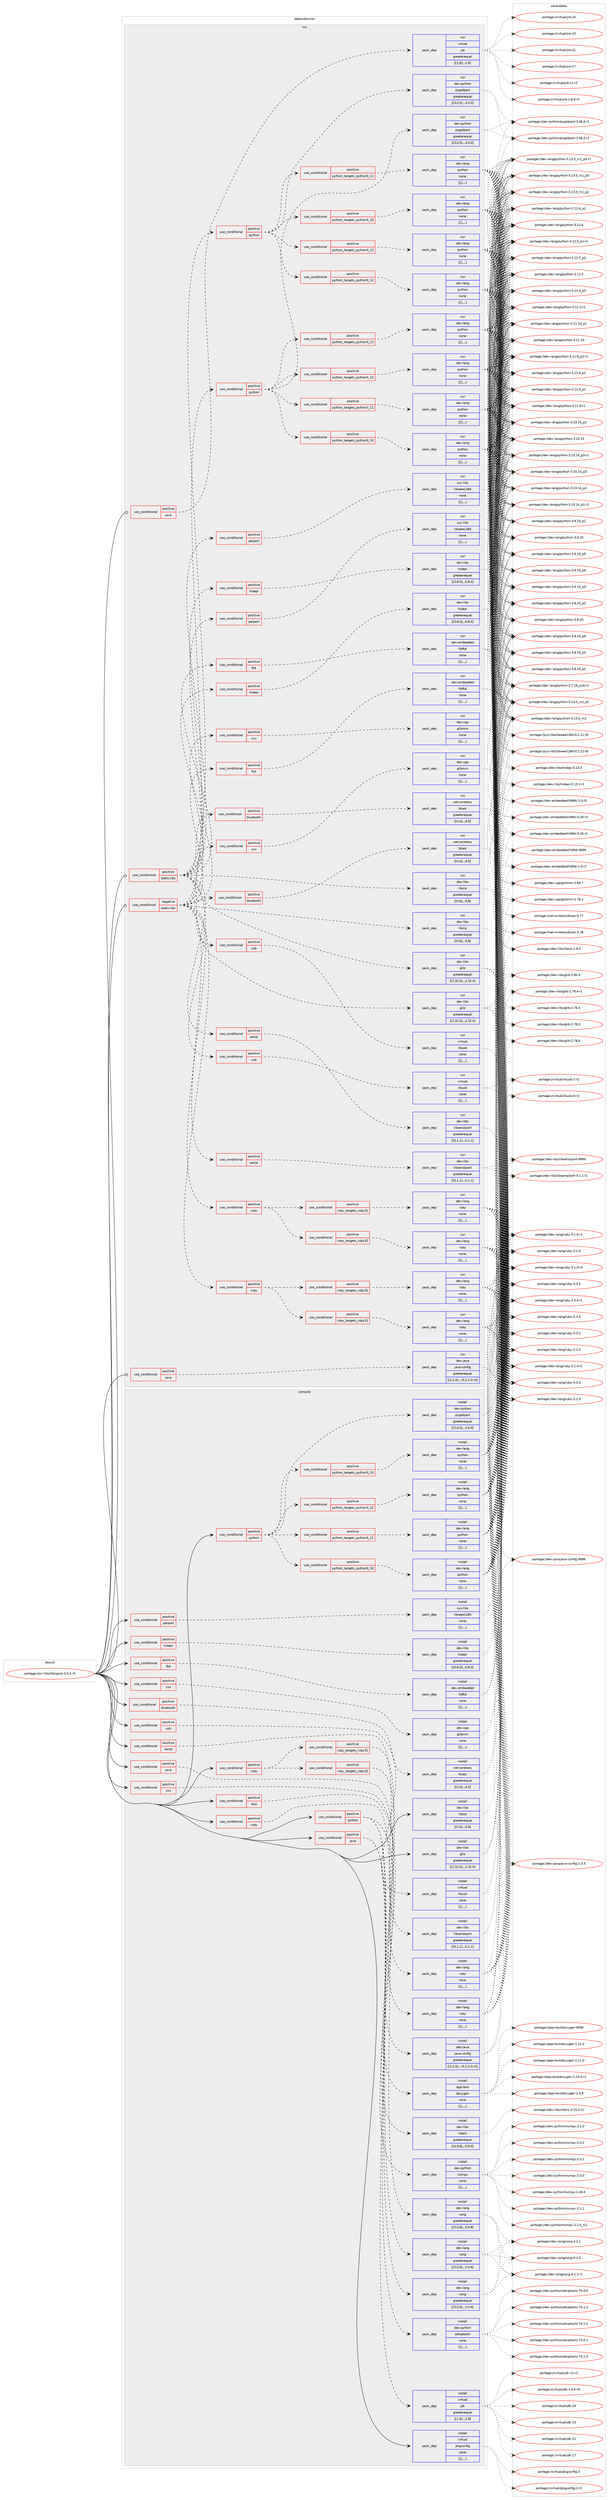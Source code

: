 digraph prolog {

# *************
# Graph options
# *************

newrank=true;
concentrate=true;
compound=true;
graph [rankdir=LR,fontname=Helvetica,fontsize=10,ranksep=1.5];#, ranksep=2.5, nodesep=0.2];
edge  [arrowhead=vee];
node  [fontname=Helvetica,fontsize=10];

# **********
# The ebuild
# **********

subgraph cluster_leftcol {
color=gray;
label=<<i>ebuild</i>>;
id [label="portage://sci-libs/libsigrok-0.5.2-r5", color=red, width=4, href="../sci-libs/libsigrok-0.5.2-r5.svg"];
}

# ****************
# The dependencies
# ****************

subgraph cluster_midcol {
color=gray;
label=<<i>dependencies</i>>;
subgraph cluster_compile {
fillcolor="#eeeeee";
style=filled;
label=<<i>compile</i>>;
subgraph cond110383 {
dependency413115 [label=<<TABLE BORDER="0" CELLBORDER="1" CELLSPACING="0" CELLPADDING="4"><TR><TD ROWSPAN="3" CELLPADDING="10">use_conditional</TD></TR><TR><TD>positive</TD></TR><TR><TD>bluetooth</TD></TR></TABLE>>, shape=none, color=red];
subgraph pack299839 {
dependency413116 [label=<<TABLE BORDER="0" CELLBORDER="1" CELLSPACING="0" CELLPADDING="4" WIDTH="220"><TR><TD ROWSPAN="6" CELLPADDING="30">pack_dep</TD></TR><TR><TD WIDTH="110">install</TD></TR><TR><TD>net-wireless</TD></TR><TR><TD>bluez</TD></TR><TR><TD>greaterequal</TD></TR><TR><TD>[[4,0],,,4.0]</TD></TR></TABLE>>, shape=none, color=blue];
}
dependency413115:e -> dependency413116:w [weight=20,style="dashed",arrowhead="vee"];
}
id:e -> dependency413115:w [weight=20,style="solid",arrowhead="vee"];
subgraph cond110384 {
dependency413117 [label=<<TABLE BORDER="0" CELLBORDER="1" CELLSPACING="0" CELLPADDING="4"><TR><TD ROWSPAN="3" CELLPADDING="10">use_conditional</TD></TR><TR><TD>positive</TD></TR><TR><TD>cxx</TD></TR></TABLE>>, shape=none, color=red];
subgraph pack299840 {
dependency413118 [label=<<TABLE BORDER="0" CELLBORDER="1" CELLSPACING="0" CELLPADDING="4" WIDTH="220"><TR><TD ROWSPAN="6" CELLPADDING="30">pack_dep</TD></TR><TR><TD WIDTH="110">install</TD></TR><TR><TD>app-text</TD></TR><TR><TD>doxygen</TD></TR><TR><TD>none</TD></TR><TR><TD>[[],,,,]</TD></TR></TABLE>>, shape=none, color=blue];
}
dependency413117:e -> dependency413118:w [weight=20,style="dashed",arrowhead="vee"];
}
id:e -> dependency413117:w [weight=20,style="solid",arrowhead="vee"];
subgraph cond110385 {
dependency413119 [label=<<TABLE BORDER="0" CELLBORDER="1" CELLSPACING="0" CELLPADDING="4"><TR><TD ROWSPAN="3" CELLPADDING="10">use_conditional</TD></TR><TR><TD>positive</TD></TR><TR><TD>cxx</TD></TR></TABLE>>, shape=none, color=red];
subgraph pack299841 {
dependency413120 [label=<<TABLE BORDER="0" CELLBORDER="1" CELLSPACING="0" CELLPADDING="4" WIDTH="220"><TR><TD ROWSPAN="6" CELLPADDING="30">pack_dep</TD></TR><TR><TD WIDTH="110">install</TD></TR><TR><TD>dev-cpp</TD></TR><TR><TD>glibmm</TD></TR><TR><TD>none</TD></TR><TR><TD>[[],,,,]</TD></TR></TABLE>>, shape=none, color=blue];
}
dependency413119:e -> dependency413120:w [weight=20,style="dashed",arrowhead="vee"];
}
id:e -> dependency413119:w [weight=20,style="solid",arrowhead="vee"];
subgraph cond110386 {
dependency413121 [label=<<TABLE BORDER="0" CELLBORDER="1" CELLSPACING="0" CELLPADDING="4"><TR><TD ROWSPAN="3" CELLPADDING="10">use_conditional</TD></TR><TR><TD>positive</TD></TR><TR><TD>ftdi</TD></TR></TABLE>>, shape=none, color=red];
subgraph pack299842 {
dependency413122 [label=<<TABLE BORDER="0" CELLBORDER="1" CELLSPACING="0" CELLPADDING="4" WIDTH="220"><TR><TD ROWSPAN="6" CELLPADDING="30">pack_dep</TD></TR><TR><TD WIDTH="110">install</TD></TR><TR><TD>dev-embedded</TD></TR><TR><TD>libftdi</TD></TR><TR><TD>none</TD></TR><TR><TD>[[],,,,]</TD></TR></TABLE>>, shape=none, color=blue];
}
dependency413121:e -> dependency413122:w [weight=20,style="dashed",arrowhead="vee"];
}
id:e -> dependency413121:w [weight=20,style="solid",arrowhead="vee"];
subgraph cond110387 {
dependency413123 [label=<<TABLE BORDER="0" CELLBORDER="1" CELLSPACING="0" CELLPADDING="4"><TR><TD ROWSPAN="3" CELLPADDING="10">use_conditional</TD></TR><TR><TD>positive</TD></TR><TR><TD>hidapi</TD></TR></TABLE>>, shape=none, color=red];
subgraph pack299843 {
dependency413124 [label=<<TABLE BORDER="0" CELLBORDER="1" CELLSPACING="0" CELLPADDING="4" WIDTH="220"><TR><TD ROWSPAN="6" CELLPADDING="30">pack_dep</TD></TR><TR><TD WIDTH="110">install</TD></TR><TR><TD>dev-libs</TD></TR><TR><TD>hidapi</TD></TR><TR><TD>greaterequal</TD></TR><TR><TD>[[0,8,0],,,0.8.0]</TD></TR></TABLE>>, shape=none, color=blue];
}
dependency413123:e -> dependency413124:w [weight=20,style="dashed",arrowhead="vee"];
}
id:e -> dependency413123:w [weight=20,style="solid",arrowhead="vee"];
subgraph cond110388 {
dependency413125 [label=<<TABLE BORDER="0" CELLBORDER="1" CELLSPACING="0" CELLPADDING="4"><TR><TD ROWSPAN="3" CELLPADDING="10">use_conditional</TD></TR><TR><TD>positive</TD></TR><TR><TD>java</TD></TR></TABLE>>, shape=none, color=red];
subgraph pack299844 {
dependency413126 [label=<<TABLE BORDER="0" CELLBORDER="1" CELLSPACING="0" CELLPADDING="4" WIDTH="220"><TR><TD ROWSPAN="6" CELLPADDING="30">pack_dep</TD></TR><TR><TD WIDTH="110">install</TD></TR><TR><TD>dev-java</TD></TR><TR><TD>java-config</TD></TR><TR><TD>greaterequal</TD></TR><TR><TD>[[2,2,0],,-r3,2.2.0-r3]</TD></TR></TABLE>>, shape=none, color=blue];
}
dependency413125:e -> dependency413126:w [weight=20,style="dashed",arrowhead="vee"];
}
id:e -> dependency413125:w [weight=20,style="solid",arrowhead="vee"];
subgraph cond110389 {
dependency413127 [label=<<TABLE BORDER="0" CELLBORDER="1" CELLSPACING="0" CELLPADDING="4"><TR><TD ROWSPAN="3" CELLPADDING="10">use_conditional</TD></TR><TR><TD>positive</TD></TR><TR><TD>java</TD></TR></TABLE>>, shape=none, color=red];
subgraph pack299845 {
dependency413128 [label=<<TABLE BORDER="0" CELLBORDER="1" CELLSPACING="0" CELLPADDING="4" WIDTH="220"><TR><TD ROWSPAN="6" CELLPADDING="30">pack_dep</TD></TR><TR><TD WIDTH="110">install</TD></TR><TR><TD>dev-lang</TD></TR><TR><TD>swig</TD></TR><TR><TD>greaterequal</TD></TR><TR><TD>[[3,0,6],,,3.0.6]</TD></TR></TABLE>>, shape=none, color=blue];
}
dependency413127:e -> dependency413128:w [weight=20,style="dashed",arrowhead="vee"];
subgraph pack299846 {
dependency413129 [label=<<TABLE BORDER="0" CELLBORDER="1" CELLSPACING="0" CELLPADDING="4" WIDTH="220"><TR><TD ROWSPAN="6" CELLPADDING="30">pack_dep</TD></TR><TR><TD WIDTH="110">install</TD></TR><TR><TD>virtual</TD></TR><TR><TD>jdk</TD></TR><TR><TD>greaterequal</TD></TR><TR><TD>[[1,8],,,1.8]</TD></TR></TABLE>>, shape=none, color=blue];
}
dependency413127:e -> dependency413129:w [weight=20,style="dashed",arrowhead="vee"];
}
id:e -> dependency413127:w [weight=20,style="solid",arrowhead="vee"];
subgraph cond110390 {
dependency413130 [label=<<TABLE BORDER="0" CELLBORDER="1" CELLSPACING="0" CELLPADDING="4"><TR><TD ROWSPAN="3" CELLPADDING="10">use_conditional</TD></TR><TR><TD>positive</TD></TR><TR><TD>parport</TD></TR></TABLE>>, shape=none, color=red];
subgraph pack299847 {
dependency413131 [label=<<TABLE BORDER="0" CELLBORDER="1" CELLSPACING="0" CELLPADDING="4" WIDTH="220"><TR><TD ROWSPAN="6" CELLPADDING="30">pack_dep</TD></TR><TR><TD WIDTH="110">install</TD></TR><TR><TD>sys-libs</TD></TR><TR><TD>libieee1284</TD></TR><TR><TD>none</TD></TR><TR><TD>[[],,,,]</TD></TR></TABLE>>, shape=none, color=blue];
}
dependency413130:e -> dependency413131:w [weight=20,style="dashed",arrowhead="vee"];
}
id:e -> dependency413130:w [weight=20,style="solid",arrowhead="vee"];
subgraph cond110391 {
dependency413132 [label=<<TABLE BORDER="0" CELLBORDER="1" CELLSPACING="0" CELLPADDING="4"><TR><TD ROWSPAN="3" CELLPADDING="10">use_conditional</TD></TR><TR><TD>positive</TD></TR><TR><TD>python</TD></TR></TABLE>>, shape=none, color=red];
subgraph cond110392 {
dependency413133 [label=<<TABLE BORDER="0" CELLBORDER="1" CELLSPACING="0" CELLPADDING="4"><TR><TD ROWSPAN="3" CELLPADDING="10">use_conditional</TD></TR><TR><TD>positive</TD></TR><TR><TD>python_targets_python3_10</TD></TR></TABLE>>, shape=none, color=red];
subgraph pack299848 {
dependency413134 [label=<<TABLE BORDER="0" CELLBORDER="1" CELLSPACING="0" CELLPADDING="4" WIDTH="220"><TR><TD ROWSPAN="6" CELLPADDING="30">pack_dep</TD></TR><TR><TD WIDTH="110">install</TD></TR><TR><TD>dev-lang</TD></TR><TR><TD>python</TD></TR><TR><TD>none</TD></TR><TR><TD>[[],,,,]</TD></TR></TABLE>>, shape=none, color=blue];
}
dependency413133:e -> dependency413134:w [weight=20,style="dashed",arrowhead="vee"];
}
dependency413132:e -> dependency413133:w [weight=20,style="dashed",arrowhead="vee"];
subgraph cond110393 {
dependency413135 [label=<<TABLE BORDER="0" CELLBORDER="1" CELLSPACING="0" CELLPADDING="4"><TR><TD ROWSPAN="3" CELLPADDING="10">use_conditional</TD></TR><TR><TD>positive</TD></TR><TR><TD>python_targets_python3_11</TD></TR></TABLE>>, shape=none, color=red];
subgraph pack299849 {
dependency413136 [label=<<TABLE BORDER="0" CELLBORDER="1" CELLSPACING="0" CELLPADDING="4" WIDTH="220"><TR><TD ROWSPAN="6" CELLPADDING="30">pack_dep</TD></TR><TR><TD WIDTH="110">install</TD></TR><TR><TD>dev-lang</TD></TR><TR><TD>python</TD></TR><TR><TD>none</TD></TR><TR><TD>[[],,,,]</TD></TR></TABLE>>, shape=none, color=blue];
}
dependency413135:e -> dependency413136:w [weight=20,style="dashed",arrowhead="vee"];
}
dependency413132:e -> dependency413135:w [weight=20,style="dashed",arrowhead="vee"];
subgraph cond110394 {
dependency413137 [label=<<TABLE BORDER="0" CELLBORDER="1" CELLSPACING="0" CELLPADDING="4"><TR><TD ROWSPAN="3" CELLPADDING="10">use_conditional</TD></TR><TR><TD>positive</TD></TR><TR><TD>python_targets_python3_12</TD></TR></TABLE>>, shape=none, color=red];
subgraph pack299850 {
dependency413138 [label=<<TABLE BORDER="0" CELLBORDER="1" CELLSPACING="0" CELLPADDING="4" WIDTH="220"><TR><TD ROWSPAN="6" CELLPADDING="30">pack_dep</TD></TR><TR><TD WIDTH="110">install</TD></TR><TR><TD>dev-lang</TD></TR><TR><TD>python</TD></TR><TR><TD>none</TD></TR><TR><TD>[[],,,,]</TD></TR></TABLE>>, shape=none, color=blue];
}
dependency413137:e -> dependency413138:w [weight=20,style="dashed",arrowhead="vee"];
}
dependency413132:e -> dependency413137:w [weight=20,style="dashed",arrowhead="vee"];
subgraph cond110395 {
dependency413139 [label=<<TABLE BORDER="0" CELLBORDER="1" CELLSPACING="0" CELLPADDING="4"><TR><TD ROWSPAN="3" CELLPADDING="10">use_conditional</TD></TR><TR><TD>positive</TD></TR><TR><TD>python_targets_python3_13</TD></TR></TABLE>>, shape=none, color=red];
subgraph pack299851 {
dependency413140 [label=<<TABLE BORDER="0" CELLBORDER="1" CELLSPACING="0" CELLPADDING="4" WIDTH="220"><TR><TD ROWSPAN="6" CELLPADDING="30">pack_dep</TD></TR><TR><TD WIDTH="110">install</TD></TR><TR><TD>dev-lang</TD></TR><TR><TD>python</TD></TR><TR><TD>none</TD></TR><TR><TD>[[],,,,]</TD></TR></TABLE>>, shape=none, color=blue];
}
dependency413139:e -> dependency413140:w [weight=20,style="dashed",arrowhead="vee"];
}
dependency413132:e -> dependency413139:w [weight=20,style="dashed",arrowhead="vee"];
subgraph pack299852 {
dependency413141 [label=<<TABLE BORDER="0" CELLBORDER="1" CELLSPACING="0" CELLPADDING="4" WIDTH="220"><TR><TD ROWSPAN="6" CELLPADDING="30">pack_dep</TD></TR><TR><TD WIDTH="110">install</TD></TR><TR><TD>dev-python</TD></TR><TR><TD>pygobject</TD></TR><TR><TD>greaterequal</TD></TR><TR><TD>[[3,0,0],,,3.0.0]</TD></TR></TABLE>>, shape=none, color=blue];
}
dependency413132:e -> dependency413141:w [weight=20,style="dashed",arrowhead="vee"];
}
id:e -> dependency413132:w [weight=20,style="solid",arrowhead="vee"];
subgraph cond110396 {
dependency413142 [label=<<TABLE BORDER="0" CELLBORDER="1" CELLSPACING="0" CELLPADDING="4"><TR><TD ROWSPAN="3" CELLPADDING="10">use_conditional</TD></TR><TR><TD>positive</TD></TR><TR><TD>python</TD></TR></TABLE>>, shape=none, color=red];
subgraph pack299853 {
dependency413143 [label=<<TABLE BORDER="0" CELLBORDER="1" CELLSPACING="0" CELLPADDING="4" WIDTH="220"><TR><TD ROWSPAN="6" CELLPADDING="30">pack_dep</TD></TR><TR><TD WIDTH="110">install</TD></TR><TR><TD>dev-lang</TD></TR><TR><TD>swig</TD></TR><TR><TD>greaterequal</TD></TR><TR><TD>[[3,0,6],,,3.0.6]</TD></TR></TABLE>>, shape=none, color=blue];
}
dependency413142:e -> dependency413143:w [weight=20,style="dashed",arrowhead="vee"];
subgraph pack299854 {
dependency413144 [label=<<TABLE BORDER="0" CELLBORDER="1" CELLSPACING="0" CELLPADDING="4" WIDTH="220"><TR><TD ROWSPAN="6" CELLPADDING="30">pack_dep</TD></TR><TR><TD WIDTH="110">install</TD></TR><TR><TD>dev-python</TD></TR><TR><TD>numpy</TD></TR><TR><TD>none</TD></TR><TR><TD>[[],,,,]</TD></TR></TABLE>>, shape=none, color=blue];
}
dependency413142:e -> dependency413144:w [weight=20,style="dashed",arrowhead="vee"];
subgraph pack299855 {
dependency413145 [label=<<TABLE BORDER="0" CELLBORDER="1" CELLSPACING="0" CELLPADDING="4" WIDTH="220"><TR><TD ROWSPAN="6" CELLPADDING="30">pack_dep</TD></TR><TR><TD WIDTH="110">install</TD></TR><TR><TD>dev-python</TD></TR><TR><TD>setuptools</TD></TR><TR><TD>none</TD></TR><TR><TD>[[],,,,]</TD></TR></TABLE>>, shape=none, color=blue];
}
dependency413142:e -> dependency413145:w [weight=20,style="dashed",arrowhead="vee"];
}
id:e -> dependency413142:w [weight=20,style="solid",arrowhead="vee"];
subgraph cond110397 {
dependency413146 [label=<<TABLE BORDER="0" CELLBORDER="1" CELLSPACING="0" CELLPADDING="4"><TR><TD ROWSPAN="3" CELLPADDING="10">use_conditional</TD></TR><TR><TD>positive</TD></TR><TR><TD>ruby</TD></TR></TABLE>>, shape=none, color=red];
subgraph cond110398 {
dependency413147 [label=<<TABLE BORDER="0" CELLBORDER="1" CELLSPACING="0" CELLPADDING="4"><TR><TD ROWSPAN="3" CELLPADDING="10">use_conditional</TD></TR><TR><TD>positive</TD></TR><TR><TD>ruby_targets_ruby31</TD></TR></TABLE>>, shape=none, color=red];
subgraph pack299856 {
dependency413148 [label=<<TABLE BORDER="0" CELLBORDER="1" CELLSPACING="0" CELLPADDING="4" WIDTH="220"><TR><TD ROWSPAN="6" CELLPADDING="30">pack_dep</TD></TR><TR><TD WIDTH="110">install</TD></TR><TR><TD>dev-lang</TD></TR><TR><TD>ruby</TD></TR><TR><TD>none</TD></TR><TR><TD>[[],,,,]</TD></TR></TABLE>>, shape=none, color=blue];
}
dependency413147:e -> dependency413148:w [weight=20,style="dashed",arrowhead="vee"];
}
dependency413146:e -> dependency413147:w [weight=20,style="dashed",arrowhead="vee"];
subgraph cond110399 {
dependency413149 [label=<<TABLE BORDER="0" CELLBORDER="1" CELLSPACING="0" CELLPADDING="4"><TR><TD ROWSPAN="3" CELLPADDING="10">use_conditional</TD></TR><TR><TD>positive</TD></TR><TR><TD>ruby_targets_ruby32</TD></TR></TABLE>>, shape=none, color=red];
subgraph pack299857 {
dependency413150 [label=<<TABLE BORDER="0" CELLBORDER="1" CELLSPACING="0" CELLPADDING="4" WIDTH="220"><TR><TD ROWSPAN="6" CELLPADDING="30">pack_dep</TD></TR><TR><TD WIDTH="110">install</TD></TR><TR><TD>dev-lang</TD></TR><TR><TD>ruby</TD></TR><TR><TD>none</TD></TR><TR><TD>[[],,,,]</TD></TR></TABLE>>, shape=none, color=blue];
}
dependency413149:e -> dependency413150:w [weight=20,style="dashed",arrowhead="vee"];
}
dependency413146:e -> dependency413149:w [weight=20,style="dashed",arrowhead="vee"];
}
id:e -> dependency413146:w [weight=20,style="solid",arrowhead="vee"];
subgraph cond110400 {
dependency413151 [label=<<TABLE BORDER="0" CELLBORDER="1" CELLSPACING="0" CELLPADDING="4"><TR><TD ROWSPAN="3" CELLPADDING="10">use_conditional</TD></TR><TR><TD>positive</TD></TR><TR><TD>ruby</TD></TR></TABLE>>, shape=none, color=red];
subgraph pack299858 {
dependency413152 [label=<<TABLE BORDER="0" CELLBORDER="1" CELLSPACING="0" CELLPADDING="4" WIDTH="220"><TR><TD ROWSPAN="6" CELLPADDING="30">pack_dep</TD></TR><TR><TD WIDTH="110">install</TD></TR><TR><TD>dev-lang</TD></TR><TR><TD>swig</TD></TR><TR><TD>greaterequal</TD></TR><TR><TD>[[3,0,8],,,3.0.8]</TD></TR></TABLE>>, shape=none, color=blue];
}
dependency413151:e -> dependency413152:w [weight=20,style="dashed",arrowhead="vee"];
}
id:e -> dependency413151:w [weight=20,style="solid",arrowhead="vee"];
subgraph cond110401 {
dependency413153 [label=<<TABLE BORDER="0" CELLBORDER="1" CELLSPACING="0" CELLPADDING="4"><TR><TD ROWSPAN="3" CELLPADDING="10">use_conditional</TD></TR><TR><TD>positive</TD></TR><TR><TD>serial</TD></TR></TABLE>>, shape=none, color=red];
subgraph pack299859 {
dependency413154 [label=<<TABLE BORDER="0" CELLBORDER="1" CELLSPACING="0" CELLPADDING="4" WIDTH="220"><TR><TD ROWSPAN="6" CELLPADDING="30">pack_dep</TD></TR><TR><TD WIDTH="110">install</TD></TR><TR><TD>dev-libs</TD></TR><TR><TD>libserialport</TD></TR><TR><TD>greaterequal</TD></TR><TR><TD>[[0,1,1],,,0.1.1]</TD></TR></TABLE>>, shape=none, color=blue];
}
dependency413153:e -> dependency413154:w [weight=20,style="dashed",arrowhead="vee"];
}
id:e -> dependency413153:w [weight=20,style="solid",arrowhead="vee"];
subgraph cond110402 {
dependency413155 [label=<<TABLE BORDER="0" CELLBORDER="1" CELLSPACING="0" CELLPADDING="4"><TR><TD ROWSPAN="3" CELLPADDING="10">use_conditional</TD></TR><TR><TD>positive</TD></TR><TR><TD>test</TD></TR></TABLE>>, shape=none, color=red];
subgraph pack299860 {
dependency413156 [label=<<TABLE BORDER="0" CELLBORDER="1" CELLSPACING="0" CELLPADDING="4" WIDTH="220"><TR><TD ROWSPAN="6" CELLPADDING="30">pack_dep</TD></TR><TR><TD WIDTH="110">install</TD></TR><TR><TD>dev-libs</TD></TR><TR><TD>check</TD></TR><TR><TD>greaterequal</TD></TR><TR><TD>[[0,9,4],,,0.9.4]</TD></TR></TABLE>>, shape=none, color=blue];
}
dependency413155:e -> dependency413156:w [weight=20,style="dashed",arrowhead="vee"];
}
id:e -> dependency413155:w [weight=20,style="solid",arrowhead="vee"];
subgraph cond110403 {
dependency413157 [label=<<TABLE BORDER="0" CELLBORDER="1" CELLSPACING="0" CELLPADDING="4"><TR><TD ROWSPAN="3" CELLPADDING="10">use_conditional</TD></TR><TR><TD>positive</TD></TR><TR><TD>usb</TD></TR></TABLE>>, shape=none, color=red];
subgraph pack299861 {
dependency413158 [label=<<TABLE BORDER="0" CELLBORDER="1" CELLSPACING="0" CELLPADDING="4" WIDTH="220"><TR><TD ROWSPAN="6" CELLPADDING="30">pack_dep</TD></TR><TR><TD WIDTH="110">install</TD></TR><TR><TD>virtual</TD></TR><TR><TD>libusb</TD></TR><TR><TD>none</TD></TR><TR><TD>[[],,,,]</TD></TR></TABLE>>, shape=none, color=blue];
}
dependency413157:e -> dependency413158:w [weight=20,style="dashed",arrowhead="vee"];
}
id:e -> dependency413157:w [weight=20,style="solid",arrowhead="vee"];
subgraph pack299862 {
dependency413159 [label=<<TABLE BORDER="0" CELLBORDER="1" CELLSPACING="0" CELLPADDING="4" WIDTH="220"><TR><TD ROWSPAN="6" CELLPADDING="30">pack_dep</TD></TR><TR><TD WIDTH="110">install</TD></TR><TR><TD>dev-libs</TD></TR><TR><TD>glib</TD></TR><TR><TD>greaterequal</TD></TR><TR><TD>[[2,32,0],,,2.32.0]</TD></TR></TABLE>>, shape=none, color=blue];
}
id:e -> dependency413159:w [weight=20,style="solid",arrowhead="vee"];
subgraph pack299863 {
dependency413160 [label=<<TABLE BORDER="0" CELLBORDER="1" CELLSPACING="0" CELLPADDING="4" WIDTH="220"><TR><TD ROWSPAN="6" CELLPADDING="30">pack_dep</TD></TR><TR><TD WIDTH="110">install</TD></TR><TR><TD>dev-libs</TD></TR><TR><TD>libzip</TD></TR><TR><TD>greaterequal</TD></TR><TR><TD>[[0,8],,,0.8]</TD></TR></TABLE>>, shape=none, color=blue];
}
id:e -> dependency413160:w [weight=20,style="solid",arrowhead="vee"];
subgraph pack299864 {
dependency413161 [label=<<TABLE BORDER="0" CELLBORDER="1" CELLSPACING="0" CELLPADDING="4" WIDTH="220"><TR><TD ROWSPAN="6" CELLPADDING="30">pack_dep</TD></TR><TR><TD WIDTH="110">install</TD></TR><TR><TD>virtual</TD></TR><TR><TD>pkgconfig</TD></TR><TR><TD>none</TD></TR><TR><TD>[[],,,,]</TD></TR></TABLE>>, shape=none, color=blue];
}
id:e -> dependency413161:w [weight=20,style="solid",arrowhead="vee"];
}
subgraph cluster_compileandrun {
fillcolor="#eeeeee";
style=filled;
label=<<i>compile and run</i>>;
}
subgraph cluster_run {
fillcolor="#eeeeee";
style=filled;
label=<<i>run</i>>;
subgraph cond110404 {
dependency413162 [label=<<TABLE BORDER="0" CELLBORDER="1" CELLSPACING="0" CELLPADDING="4"><TR><TD ROWSPAN="3" CELLPADDING="10">use_conditional</TD></TR><TR><TD>negative</TD></TR><TR><TD>static-libs</TD></TR></TABLE>>, shape=none, color=red];
subgraph pack299865 {
dependency413163 [label=<<TABLE BORDER="0" CELLBORDER="1" CELLSPACING="0" CELLPADDING="4" WIDTH="220"><TR><TD ROWSPAN="6" CELLPADDING="30">pack_dep</TD></TR><TR><TD WIDTH="110">run</TD></TR><TR><TD>dev-libs</TD></TR><TR><TD>glib</TD></TR><TR><TD>greaterequal</TD></TR><TR><TD>[[2,32,0],,,2.32.0]</TD></TR></TABLE>>, shape=none, color=blue];
}
dependency413162:e -> dependency413163:w [weight=20,style="dashed",arrowhead="vee"];
subgraph pack299866 {
dependency413164 [label=<<TABLE BORDER="0" CELLBORDER="1" CELLSPACING="0" CELLPADDING="4" WIDTH="220"><TR><TD ROWSPAN="6" CELLPADDING="30">pack_dep</TD></TR><TR><TD WIDTH="110">run</TD></TR><TR><TD>dev-libs</TD></TR><TR><TD>libzip</TD></TR><TR><TD>greaterequal</TD></TR><TR><TD>[[0,8],,,0.8]</TD></TR></TABLE>>, shape=none, color=blue];
}
dependency413162:e -> dependency413164:w [weight=20,style="dashed",arrowhead="vee"];
subgraph cond110405 {
dependency413165 [label=<<TABLE BORDER="0" CELLBORDER="1" CELLSPACING="0" CELLPADDING="4"><TR><TD ROWSPAN="3" CELLPADDING="10">use_conditional</TD></TR><TR><TD>positive</TD></TR><TR><TD>bluetooth</TD></TR></TABLE>>, shape=none, color=red];
subgraph pack299867 {
dependency413166 [label=<<TABLE BORDER="0" CELLBORDER="1" CELLSPACING="0" CELLPADDING="4" WIDTH="220"><TR><TD ROWSPAN="6" CELLPADDING="30">pack_dep</TD></TR><TR><TD WIDTH="110">run</TD></TR><TR><TD>net-wireless</TD></TR><TR><TD>bluez</TD></TR><TR><TD>greaterequal</TD></TR><TR><TD>[[4,0],,,4.0]</TD></TR></TABLE>>, shape=none, color=blue];
}
dependency413165:e -> dependency413166:w [weight=20,style="dashed",arrowhead="vee"];
}
dependency413162:e -> dependency413165:w [weight=20,style="dashed",arrowhead="vee"];
subgraph cond110406 {
dependency413167 [label=<<TABLE BORDER="0" CELLBORDER="1" CELLSPACING="0" CELLPADDING="4"><TR><TD ROWSPAN="3" CELLPADDING="10">use_conditional</TD></TR><TR><TD>positive</TD></TR><TR><TD>cxx</TD></TR></TABLE>>, shape=none, color=red];
subgraph pack299868 {
dependency413168 [label=<<TABLE BORDER="0" CELLBORDER="1" CELLSPACING="0" CELLPADDING="4" WIDTH="220"><TR><TD ROWSPAN="6" CELLPADDING="30">pack_dep</TD></TR><TR><TD WIDTH="110">run</TD></TR><TR><TD>dev-cpp</TD></TR><TR><TD>glibmm</TD></TR><TR><TD>none</TD></TR><TR><TD>[[],,,,]</TD></TR></TABLE>>, shape=none, color=blue];
}
dependency413167:e -> dependency413168:w [weight=20,style="dashed",arrowhead="vee"];
}
dependency413162:e -> dependency413167:w [weight=20,style="dashed",arrowhead="vee"];
subgraph cond110407 {
dependency413169 [label=<<TABLE BORDER="0" CELLBORDER="1" CELLSPACING="0" CELLPADDING="4"><TR><TD ROWSPAN="3" CELLPADDING="10">use_conditional</TD></TR><TR><TD>positive</TD></TR><TR><TD>ftdi</TD></TR></TABLE>>, shape=none, color=red];
subgraph pack299869 {
dependency413170 [label=<<TABLE BORDER="0" CELLBORDER="1" CELLSPACING="0" CELLPADDING="4" WIDTH="220"><TR><TD ROWSPAN="6" CELLPADDING="30">pack_dep</TD></TR><TR><TD WIDTH="110">run</TD></TR><TR><TD>dev-embedded</TD></TR><TR><TD>libftdi</TD></TR><TR><TD>none</TD></TR><TR><TD>[[],,,,]</TD></TR></TABLE>>, shape=none, color=blue];
}
dependency413169:e -> dependency413170:w [weight=20,style="dashed",arrowhead="vee"];
}
dependency413162:e -> dependency413169:w [weight=20,style="dashed",arrowhead="vee"];
subgraph cond110408 {
dependency413171 [label=<<TABLE BORDER="0" CELLBORDER="1" CELLSPACING="0" CELLPADDING="4"><TR><TD ROWSPAN="3" CELLPADDING="10">use_conditional</TD></TR><TR><TD>positive</TD></TR><TR><TD>hidapi</TD></TR></TABLE>>, shape=none, color=red];
subgraph pack299870 {
dependency413172 [label=<<TABLE BORDER="0" CELLBORDER="1" CELLSPACING="0" CELLPADDING="4" WIDTH="220"><TR><TD ROWSPAN="6" CELLPADDING="30">pack_dep</TD></TR><TR><TD WIDTH="110">run</TD></TR><TR><TD>dev-libs</TD></TR><TR><TD>hidapi</TD></TR><TR><TD>greaterequal</TD></TR><TR><TD>[[0,8,0],,,0.8.0]</TD></TR></TABLE>>, shape=none, color=blue];
}
dependency413171:e -> dependency413172:w [weight=20,style="dashed",arrowhead="vee"];
}
dependency413162:e -> dependency413171:w [weight=20,style="dashed",arrowhead="vee"];
subgraph cond110409 {
dependency413173 [label=<<TABLE BORDER="0" CELLBORDER="1" CELLSPACING="0" CELLPADDING="4"><TR><TD ROWSPAN="3" CELLPADDING="10">use_conditional</TD></TR><TR><TD>positive</TD></TR><TR><TD>parport</TD></TR></TABLE>>, shape=none, color=red];
subgraph pack299871 {
dependency413174 [label=<<TABLE BORDER="0" CELLBORDER="1" CELLSPACING="0" CELLPADDING="4" WIDTH="220"><TR><TD ROWSPAN="6" CELLPADDING="30">pack_dep</TD></TR><TR><TD WIDTH="110">run</TD></TR><TR><TD>sys-libs</TD></TR><TR><TD>libieee1284</TD></TR><TR><TD>none</TD></TR><TR><TD>[[],,,,]</TD></TR></TABLE>>, shape=none, color=blue];
}
dependency413173:e -> dependency413174:w [weight=20,style="dashed",arrowhead="vee"];
}
dependency413162:e -> dependency413173:w [weight=20,style="dashed",arrowhead="vee"];
subgraph cond110410 {
dependency413175 [label=<<TABLE BORDER="0" CELLBORDER="1" CELLSPACING="0" CELLPADDING="4"><TR><TD ROWSPAN="3" CELLPADDING="10">use_conditional</TD></TR><TR><TD>positive</TD></TR><TR><TD>python</TD></TR></TABLE>>, shape=none, color=red];
subgraph cond110411 {
dependency413176 [label=<<TABLE BORDER="0" CELLBORDER="1" CELLSPACING="0" CELLPADDING="4"><TR><TD ROWSPAN="3" CELLPADDING="10">use_conditional</TD></TR><TR><TD>positive</TD></TR><TR><TD>python_targets_python3_10</TD></TR></TABLE>>, shape=none, color=red];
subgraph pack299872 {
dependency413177 [label=<<TABLE BORDER="0" CELLBORDER="1" CELLSPACING="0" CELLPADDING="4" WIDTH="220"><TR><TD ROWSPAN="6" CELLPADDING="30">pack_dep</TD></TR><TR><TD WIDTH="110">run</TD></TR><TR><TD>dev-lang</TD></TR><TR><TD>python</TD></TR><TR><TD>none</TD></TR><TR><TD>[[],,,,]</TD></TR></TABLE>>, shape=none, color=blue];
}
dependency413176:e -> dependency413177:w [weight=20,style="dashed",arrowhead="vee"];
}
dependency413175:e -> dependency413176:w [weight=20,style="dashed",arrowhead="vee"];
subgraph cond110412 {
dependency413178 [label=<<TABLE BORDER="0" CELLBORDER="1" CELLSPACING="0" CELLPADDING="4"><TR><TD ROWSPAN="3" CELLPADDING="10">use_conditional</TD></TR><TR><TD>positive</TD></TR><TR><TD>python_targets_python3_11</TD></TR></TABLE>>, shape=none, color=red];
subgraph pack299873 {
dependency413179 [label=<<TABLE BORDER="0" CELLBORDER="1" CELLSPACING="0" CELLPADDING="4" WIDTH="220"><TR><TD ROWSPAN="6" CELLPADDING="30">pack_dep</TD></TR><TR><TD WIDTH="110">run</TD></TR><TR><TD>dev-lang</TD></TR><TR><TD>python</TD></TR><TR><TD>none</TD></TR><TR><TD>[[],,,,]</TD></TR></TABLE>>, shape=none, color=blue];
}
dependency413178:e -> dependency413179:w [weight=20,style="dashed",arrowhead="vee"];
}
dependency413175:e -> dependency413178:w [weight=20,style="dashed",arrowhead="vee"];
subgraph cond110413 {
dependency413180 [label=<<TABLE BORDER="0" CELLBORDER="1" CELLSPACING="0" CELLPADDING="4"><TR><TD ROWSPAN="3" CELLPADDING="10">use_conditional</TD></TR><TR><TD>positive</TD></TR><TR><TD>python_targets_python3_12</TD></TR></TABLE>>, shape=none, color=red];
subgraph pack299874 {
dependency413181 [label=<<TABLE BORDER="0" CELLBORDER="1" CELLSPACING="0" CELLPADDING="4" WIDTH="220"><TR><TD ROWSPAN="6" CELLPADDING="30">pack_dep</TD></TR><TR><TD WIDTH="110">run</TD></TR><TR><TD>dev-lang</TD></TR><TR><TD>python</TD></TR><TR><TD>none</TD></TR><TR><TD>[[],,,,]</TD></TR></TABLE>>, shape=none, color=blue];
}
dependency413180:e -> dependency413181:w [weight=20,style="dashed",arrowhead="vee"];
}
dependency413175:e -> dependency413180:w [weight=20,style="dashed",arrowhead="vee"];
subgraph cond110414 {
dependency413182 [label=<<TABLE BORDER="0" CELLBORDER="1" CELLSPACING="0" CELLPADDING="4"><TR><TD ROWSPAN="3" CELLPADDING="10">use_conditional</TD></TR><TR><TD>positive</TD></TR><TR><TD>python_targets_python3_13</TD></TR></TABLE>>, shape=none, color=red];
subgraph pack299875 {
dependency413183 [label=<<TABLE BORDER="0" CELLBORDER="1" CELLSPACING="0" CELLPADDING="4" WIDTH="220"><TR><TD ROWSPAN="6" CELLPADDING="30">pack_dep</TD></TR><TR><TD WIDTH="110">run</TD></TR><TR><TD>dev-lang</TD></TR><TR><TD>python</TD></TR><TR><TD>none</TD></TR><TR><TD>[[],,,,]</TD></TR></TABLE>>, shape=none, color=blue];
}
dependency413182:e -> dependency413183:w [weight=20,style="dashed",arrowhead="vee"];
}
dependency413175:e -> dependency413182:w [weight=20,style="dashed",arrowhead="vee"];
subgraph pack299876 {
dependency413184 [label=<<TABLE BORDER="0" CELLBORDER="1" CELLSPACING="0" CELLPADDING="4" WIDTH="220"><TR><TD ROWSPAN="6" CELLPADDING="30">pack_dep</TD></TR><TR><TD WIDTH="110">run</TD></TR><TR><TD>dev-python</TD></TR><TR><TD>pygobject</TD></TR><TR><TD>greaterequal</TD></TR><TR><TD>[[3,0,0],,,3.0.0]</TD></TR></TABLE>>, shape=none, color=blue];
}
dependency413175:e -> dependency413184:w [weight=20,style="dashed",arrowhead="vee"];
}
dependency413162:e -> dependency413175:w [weight=20,style="dashed",arrowhead="vee"];
subgraph cond110415 {
dependency413185 [label=<<TABLE BORDER="0" CELLBORDER="1" CELLSPACING="0" CELLPADDING="4"><TR><TD ROWSPAN="3" CELLPADDING="10">use_conditional</TD></TR><TR><TD>positive</TD></TR><TR><TD>ruby</TD></TR></TABLE>>, shape=none, color=red];
subgraph cond110416 {
dependency413186 [label=<<TABLE BORDER="0" CELLBORDER="1" CELLSPACING="0" CELLPADDING="4"><TR><TD ROWSPAN="3" CELLPADDING="10">use_conditional</TD></TR><TR><TD>positive</TD></TR><TR><TD>ruby_targets_ruby31</TD></TR></TABLE>>, shape=none, color=red];
subgraph pack299877 {
dependency413187 [label=<<TABLE BORDER="0" CELLBORDER="1" CELLSPACING="0" CELLPADDING="4" WIDTH="220"><TR><TD ROWSPAN="6" CELLPADDING="30">pack_dep</TD></TR><TR><TD WIDTH="110">run</TD></TR><TR><TD>dev-lang</TD></TR><TR><TD>ruby</TD></TR><TR><TD>none</TD></TR><TR><TD>[[],,,,]</TD></TR></TABLE>>, shape=none, color=blue];
}
dependency413186:e -> dependency413187:w [weight=20,style="dashed",arrowhead="vee"];
}
dependency413185:e -> dependency413186:w [weight=20,style="dashed",arrowhead="vee"];
subgraph cond110417 {
dependency413188 [label=<<TABLE BORDER="0" CELLBORDER="1" CELLSPACING="0" CELLPADDING="4"><TR><TD ROWSPAN="3" CELLPADDING="10">use_conditional</TD></TR><TR><TD>positive</TD></TR><TR><TD>ruby_targets_ruby32</TD></TR></TABLE>>, shape=none, color=red];
subgraph pack299878 {
dependency413189 [label=<<TABLE BORDER="0" CELLBORDER="1" CELLSPACING="0" CELLPADDING="4" WIDTH="220"><TR><TD ROWSPAN="6" CELLPADDING="30">pack_dep</TD></TR><TR><TD WIDTH="110">run</TD></TR><TR><TD>dev-lang</TD></TR><TR><TD>ruby</TD></TR><TR><TD>none</TD></TR><TR><TD>[[],,,,]</TD></TR></TABLE>>, shape=none, color=blue];
}
dependency413188:e -> dependency413189:w [weight=20,style="dashed",arrowhead="vee"];
}
dependency413185:e -> dependency413188:w [weight=20,style="dashed",arrowhead="vee"];
}
dependency413162:e -> dependency413185:w [weight=20,style="dashed",arrowhead="vee"];
subgraph cond110418 {
dependency413190 [label=<<TABLE BORDER="0" CELLBORDER="1" CELLSPACING="0" CELLPADDING="4"><TR><TD ROWSPAN="3" CELLPADDING="10">use_conditional</TD></TR><TR><TD>positive</TD></TR><TR><TD>serial</TD></TR></TABLE>>, shape=none, color=red];
subgraph pack299879 {
dependency413191 [label=<<TABLE BORDER="0" CELLBORDER="1" CELLSPACING="0" CELLPADDING="4" WIDTH="220"><TR><TD ROWSPAN="6" CELLPADDING="30">pack_dep</TD></TR><TR><TD WIDTH="110">run</TD></TR><TR><TD>dev-libs</TD></TR><TR><TD>libserialport</TD></TR><TR><TD>greaterequal</TD></TR><TR><TD>[[0,1,1],,,0.1.1]</TD></TR></TABLE>>, shape=none, color=blue];
}
dependency413190:e -> dependency413191:w [weight=20,style="dashed",arrowhead="vee"];
}
dependency413162:e -> dependency413190:w [weight=20,style="dashed",arrowhead="vee"];
subgraph cond110419 {
dependency413192 [label=<<TABLE BORDER="0" CELLBORDER="1" CELLSPACING="0" CELLPADDING="4"><TR><TD ROWSPAN="3" CELLPADDING="10">use_conditional</TD></TR><TR><TD>positive</TD></TR><TR><TD>usb</TD></TR></TABLE>>, shape=none, color=red];
subgraph pack299880 {
dependency413193 [label=<<TABLE BORDER="0" CELLBORDER="1" CELLSPACING="0" CELLPADDING="4" WIDTH="220"><TR><TD ROWSPAN="6" CELLPADDING="30">pack_dep</TD></TR><TR><TD WIDTH="110">run</TD></TR><TR><TD>virtual</TD></TR><TR><TD>libusb</TD></TR><TR><TD>none</TD></TR><TR><TD>[[],,,,]</TD></TR></TABLE>>, shape=none, color=blue];
}
dependency413192:e -> dependency413193:w [weight=20,style="dashed",arrowhead="vee"];
}
dependency413162:e -> dependency413192:w [weight=20,style="dashed",arrowhead="vee"];
}
id:e -> dependency413162:w [weight=20,style="solid",arrowhead="odot"];
subgraph cond110420 {
dependency413194 [label=<<TABLE BORDER="0" CELLBORDER="1" CELLSPACING="0" CELLPADDING="4"><TR><TD ROWSPAN="3" CELLPADDING="10">use_conditional</TD></TR><TR><TD>positive</TD></TR><TR><TD>java</TD></TR></TABLE>>, shape=none, color=red];
subgraph pack299881 {
dependency413195 [label=<<TABLE BORDER="0" CELLBORDER="1" CELLSPACING="0" CELLPADDING="4" WIDTH="220"><TR><TD ROWSPAN="6" CELLPADDING="30">pack_dep</TD></TR><TR><TD WIDTH="110">run</TD></TR><TR><TD>dev-java</TD></TR><TR><TD>java-config</TD></TR><TR><TD>greaterequal</TD></TR><TR><TD>[[2,2,0],,-r3,2.2.0-r3]</TD></TR></TABLE>>, shape=none, color=blue];
}
dependency413194:e -> dependency413195:w [weight=20,style="dashed",arrowhead="vee"];
}
id:e -> dependency413194:w [weight=20,style="solid",arrowhead="odot"];
subgraph cond110421 {
dependency413196 [label=<<TABLE BORDER="0" CELLBORDER="1" CELLSPACING="0" CELLPADDING="4"><TR><TD ROWSPAN="3" CELLPADDING="10">use_conditional</TD></TR><TR><TD>positive</TD></TR><TR><TD>java</TD></TR></TABLE>>, shape=none, color=red];
subgraph pack299882 {
dependency413197 [label=<<TABLE BORDER="0" CELLBORDER="1" CELLSPACING="0" CELLPADDING="4" WIDTH="220"><TR><TD ROWSPAN="6" CELLPADDING="30">pack_dep</TD></TR><TR><TD WIDTH="110">run</TD></TR><TR><TD>virtual</TD></TR><TR><TD>jre</TD></TR><TR><TD>greaterequal</TD></TR><TR><TD>[[1,8],,,1.8]</TD></TR></TABLE>>, shape=none, color=blue];
}
dependency413196:e -> dependency413197:w [weight=20,style="dashed",arrowhead="vee"];
}
id:e -> dependency413196:w [weight=20,style="solid",arrowhead="odot"];
subgraph cond110422 {
dependency413198 [label=<<TABLE BORDER="0" CELLBORDER="1" CELLSPACING="0" CELLPADDING="4"><TR><TD ROWSPAN="3" CELLPADDING="10">use_conditional</TD></TR><TR><TD>positive</TD></TR><TR><TD>static-libs</TD></TR></TABLE>>, shape=none, color=red];
subgraph pack299883 {
dependency413199 [label=<<TABLE BORDER="0" CELLBORDER="1" CELLSPACING="0" CELLPADDING="4" WIDTH="220"><TR><TD ROWSPAN="6" CELLPADDING="30">pack_dep</TD></TR><TR><TD WIDTH="110">run</TD></TR><TR><TD>dev-libs</TD></TR><TR><TD>glib</TD></TR><TR><TD>greaterequal</TD></TR><TR><TD>[[2,32,0],,,2.32.0]</TD></TR></TABLE>>, shape=none, color=blue];
}
dependency413198:e -> dependency413199:w [weight=20,style="dashed",arrowhead="vee"];
subgraph pack299884 {
dependency413200 [label=<<TABLE BORDER="0" CELLBORDER="1" CELLSPACING="0" CELLPADDING="4" WIDTH="220"><TR><TD ROWSPAN="6" CELLPADDING="30">pack_dep</TD></TR><TR><TD WIDTH="110">run</TD></TR><TR><TD>dev-libs</TD></TR><TR><TD>libzip</TD></TR><TR><TD>greaterequal</TD></TR><TR><TD>[[0,8],,,0.8]</TD></TR></TABLE>>, shape=none, color=blue];
}
dependency413198:e -> dependency413200:w [weight=20,style="dashed",arrowhead="vee"];
subgraph cond110423 {
dependency413201 [label=<<TABLE BORDER="0" CELLBORDER="1" CELLSPACING="0" CELLPADDING="4"><TR><TD ROWSPAN="3" CELLPADDING="10">use_conditional</TD></TR><TR><TD>positive</TD></TR><TR><TD>bluetooth</TD></TR></TABLE>>, shape=none, color=red];
subgraph pack299885 {
dependency413202 [label=<<TABLE BORDER="0" CELLBORDER="1" CELLSPACING="0" CELLPADDING="4" WIDTH="220"><TR><TD ROWSPAN="6" CELLPADDING="30">pack_dep</TD></TR><TR><TD WIDTH="110">run</TD></TR><TR><TD>net-wireless</TD></TR><TR><TD>bluez</TD></TR><TR><TD>greaterequal</TD></TR><TR><TD>[[4,0],,,4.0]</TD></TR></TABLE>>, shape=none, color=blue];
}
dependency413201:e -> dependency413202:w [weight=20,style="dashed",arrowhead="vee"];
}
dependency413198:e -> dependency413201:w [weight=20,style="dashed",arrowhead="vee"];
subgraph cond110424 {
dependency413203 [label=<<TABLE BORDER="0" CELLBORDER="1" CELLSPACING="0" CELLPADDING="4"><TR><TD ROWSPAN="3" CELLPADDING="10">use_conditional</TD></TR><TR><TD>positive</TD></TR><TR><TD>cxx</TD></TR></TABLE>>, shape=none, color=red];
subgraph pack299886 {
dependency413204 [label=<<TABLE BORDER="0" CELLBORDER="1" CELLSPACING="0" CELLPADDING="4" WIDTH="220"><TR><TD ROWSPAN="6" CELLPADDING="30">pack_dep</TD></TR><TR><TD WIDTH="110">run</TD></TR><TR><TD>dev-cpp</TD></TR><TR><TD>glibmm</TD></TR><TR><TD>none</TD></TR><TR><TD>[[],,,,]</TD></TR></TABLE>>, shape=none, color=blue];
}
dependency413203:e -> dependency413204:w [weight=20,style="dashed",arrowhead="vee"];
}
dependency413198:e -> dependency413203:w [weight=20,style="dashed",arrowhead="vee"];
subgraph cond110425 {
dependency413205 [label=<<TABLE BORDER="0" CELLBORDER="1" CELLSPACING="0" CELLPADDING="4"><TR><TD ROWSPAN="3" CELLPADDING="10">use_conditional</TD></TR><TR><TD>positive</TD></TR><TR><TD>ftdi</TD></TR></TABLE>>, shape=none, color=red];
subgraph pack299887 {
dependency413206 [label=<<TABLE BORDER="0" CELLBORDER="1" CELLSPACING="0" CELLPADDING="4" WIDTH="220"><TR><TD ROWSPAN="6" CELLPADDING="30">pack_dep</TD></TR><TR><TD WIDTH="110">run</TD></TR><TR><TD>dev-embedded</TD></TR><TR><TD>libftdi</TD></TR><TR><TD>none</TD></TR><TR><TD>[[],,,,]</TD></TR></TABLE>>, shape=none, color=blue];
}
dependency413205:e -> dependency413206:w [weight=20,style="dashed",arrowhead="vee"];
}
dependency413198:e -> dependency413205:w [weight=20,style="dashed",arrowhead="vee"];
subgraph cond110426 {
dependency413207 [label=<<TABLE BORDER="0" CELLBORDER="1" CELLSPACING="0" CELLPADDING="4"><TR><TD ROWSPAN="3" CELLPADDING="10">use_conditional</TD></TR><TR><TD>positive</TD></TR><TR><TD>hidapi</TD></TR></TABLE>>, shape=none, color=red];
subgraph pack299888 {
dependency413208 [label=<<TABLE BORDER="0" CELLBORDER="1" CELLSPACING="0" CELLPADDING="4" WIDTH="220"><TR><TD ROWSPAN="6" CELLPADDING="30">pack_dep</TD></TR><TR><TD WIDTH="110">run</TD></TR><TR><TD>dev-libs</TD></TR><TR><TD>hidapi</TD></TR><TR><TD>greaterequal</TD></TR><TR><TD>[[0,8,0],,,0.8.0]</TD></TR></TABLE>>, shape=none, color=blue];
}
dependency413207:e -> dependency413208:w [weight=20,style="dashed",arrowhead="vee"];
}
dependency413198:e -> dependency413207:w [weight=20,style="dashed",arrowhead="vee"];
subgraph cond110427 {
dependency413209 [label=<<TABLE BORDER="0" CELLBORDER="1" CELLSPACING="0" CELLPADDING="4"><TR><TD ROWSPAN="3" CELLPADDING="10">use_conditional</TD></TR><TR><TD>positive</TD></TR><TR><TD>parport</TD></TR></TABLE>>, shape=none, color=red];
subgraph pack299889 {
dependency413210 [label=<<TABLE BORDER="0" CELLBORDER="1" CELLSPACING="0" CELLPADDING="4" WIDTH="220"><TR><TD ROWSPAN="6" CELLPADDING="30">pack_dep</TD></TR><TR><TD WIDTH="110">run</TD></TR><TR><TD>sys-libs</TD></TR><TR><TD>libieee1284</TD></TR><TR><TD>none</TD></TR><TR><TD>[[],,,,]</TD></TR></TABLE>>, shape=none, color=blue];
}
dependency413209:e -> dependency413210:w [weight=20,style="dashed",arrowhead="vee"];
}
dependency413198:e -> dependency413209:w [weight=20,style="dashed",arrowhead="vee"];
subgraph cond110428 {
dependency413211 [label=<<TABLE BORDER="0" CELLBORDER="1" CELLSPACING="0" CELLPADDING="4"><TR><TD ROWSPAN="3" CELLPADDING="10">use_conditional</TD></TR><TR><TD>positive</TD></TR><TR><TD>python</TD></TR></TABLE>>, shape=none, color=red];
subgraph cond110429 {
dependency413212 [label=<<TABLE BORDER="0" CELLBORDER="1" CELLSPACING="0" CELLPADDING="4"><TR><TD ROWSPAN="3" CELLPADDING="10">use_conditional</TD></TR><TR><TD>positive</TD></TR><TR><TD>python_targets_python3_10</TD></TR></TABLE>>, shape=none, color=red];
subgraph pack299890 {
dependency413213 [label=<<TABLE BORDER="0" CELLBORDER="1" CELLSPACING="0" CELLPADDING="4" WIDTH="220"><TR><TD ROWSPAN="6" CELLPADDING="30">pack_dep</TD></TR><TR><TD WIDTH="110">run</TD></TR><TR><TD>dev-lang</TD></TR><TR><TD>python</TD></TR><TR><TD>none</TD></TR><TR><TD>[[],,,,]</TD></TR></TABLE>>, shape=none, color=blue];
}
dependency413212:e -> dependency413213:w [weight=20,style="dashed",arrowhead="vee"];
}
dependency413211:e -> dependency413212:w [weight=20,style="dashed",arrowhead="vee"];
subgraph cond110430 {
dependency413214 [label=<<TABLE BORDER="0" CELLBORDER="1" CELLSPACING="0" CELLPADDING="4"><TR><TD ROWSPAN="3" CELLPADDING="10">use_conditional</TD></TR><TR><TD>positive</TD></TR><TR><TD>python_targets_python3_11</TD></TR></TABLE>>, shape=none, color=red];
subgraph pack299891 {
dependency413215 [label=<<TABLE BORDER="0" CELLBORDER="1" CELLSPACING="0" CELLPADDING="4" WIDTH="220"><TR><TD ROWSPAN="6" CELLPADDING="30">pack_dep</TD></TR><TR><TD WIDTH="110">run</TD></TR><TR><TD>dev-lang</TD></TR><TR><TD>python</TD></TR><TR><TD>none</TD></TR><TR><TD>[[],,,,]</TD></TR></TABLE>>, shape=none, color=blue];
}
dependency413214:e -> dependency413215:w [weight=20,style="dashed",arrowhead="vee"];
}
dependency413211:e -> dependency413214:w [weight=20,style="dashed",arrowhead="vee"];
subgraph cond110431 {
dependency413216 [label=<<TABLE BORDER="0" CELLBORDER="1" CELLSPACING="0" CELLPADDING="4"><TR><TD ROWSPAN="3" CELLPADDING="10">use_conditional</TD></TR><TR><TD>positive</TD></TR><TR><TD>python_targets_python3_12</TD></TR></TABLE>>, shape=none, color=red];
subgraph pack299892 {
dependency413217 [label=<<TABLE BORDER="0" CELLBORDER="1" CELLSPACING="0" CELLPADDING="4" WIDTH="220"><TR><TD ROWSPAN="6" CELLPADDING="30">pack_dep</TD></TR><TR><TD WIDTH="110">run</TD></TR><TR><TD>dev-lang</TD></TR><TR><TD>python</TD></TR><TR><TD>none</TD></TR><TR><TD>[[],,,,]</TD></TR></TABLE>>, shape=none, color=blue];
}
dependency413216:e -> dependency413217:w [weight=20,style="dashed",arrowhead="vee"];
}
dependency413211:e -> dependency413216:w [weight=20,style="dashed",arrowhead="vee"];
subgraph cond110432 {
dependency413218 [label=<<TABLE BORDER="0" CELLBORDER="1" CELLSPACING="0" CELLPADDING="4"><TR><TD ROWSPAN="3" CELLPADDING="10">use_conditional</TD></TR><TR><TD>positive</TD></TR><TR><TD>python_targets_python3_13</TD></TR></TABLE>>, shape=none, color=red];
subgraph pack299893 {
dependency413219 [label=<<TABLE BORDER="0" CELLBORDER="1" CELLSPACING="0" CELLPADDING="4" WIDTH="220"><TR><TD ROWSPAN="6" CELLPADDING="30">pack_dep</TD></TR><TR><TD WIDTH="110">run</TD></TR><TR><TD>dev-lang</TD></TR><TR><TD>python</TD></TR><TR><TD>none</TD></TR><TR><TD>[[],,,,]</TD></TR></TABLE>>, shape=none, color=blue];
}
dependency413218:e -> dependency413219:w [weight=20,style="dashed",arrowhead="vee"];
}
dependency413211:e -> dependency413218:w [weight=20,style="dashed",arrowhead="vee"];
subgraph pack299894 {
dependency413220 [label=<<TABLE BORDER="0" CELLBORDER="1" CELLSPACING="0" CELLPADDING="4" WIDTH="220"><TR><TD ROWSPAN="6" CELLPADDING="30">pack_dep</TD></TR><TR><TD WIDTH="110">run</TD></TR><TR><TD>dev-python</TD></TR><TR><TD>pygobject</TD></TR><TR><TD>greaterequal</TD></TR><TR><TD>[[3,0,0],,,3.0.0]</TD></TR></TABLE>>, shape=none, color=blue];
}
dependency413211:e -> dependency413220:w [weight=20,style="dashed",arrowhead="vee"];
}
dependency413198:e -> dependency413211:w [weight=20,style="dashed",arrowhead="vee"];
subgraph cond110433 {
dependency413221 [label=<<TABLE BORDER="0" CELLBORDER="1" CELLSPACING="0" CELLPADDING="4"><TR><TD ROWSPAN="3" CELLPADDING="10">use_conditional</TD></TR><TR><TD>positive</TD></TR><TR><TD>ruby</TD></TR></TABLE>>, shape=none, color=red];
subgraph cond110434 {
dependency413222 [label=<<TABLE BORDER="0" CELLBORDER="1" CELLSPACING="0" CELLPADDING="4"><TR><TD ROWSPAN="3" CELLPADDING="10">use_conditional</TD></TR><TR><TD>positive</TD></TR><TR><TD>ruby_targets_ruby31</TD></TR></TABLE>>, shape=none, color=red];
subgraph pack299895 {
dependency413223 [label=<<TABLE BORDER="0" CELLBORDER="1" CELLSPACING="0" CELLPADDING="4" WIDTH="220"><TR><TD ROWSPAN="6" CELLPADDING="30">pack_dep</TD></TR><TR><TD WIDTH="110">run</TD></TR><TR><TD>dev-lang</TD></TR><TR><TD>ruby</TD></TR><TR><TD>none</TD></TR><TR><TD>[[],,,,]</TD></TR></TABLE>>, shape=none, color=blue];
}
dependency413222:e -> dependency413223:w [weight=20,style="dashed",arrowhead="vee"];
}
dependency413221:e -> dependency413222:w [weight=20,style="dashed",arrowhead="vee"];
subgraph cond110435 {
dependency413224 [label=<<TABLE BORDER="0" CELLBORDER="1" CELLSPACING="0" CELLPADDING="4"><TR><TD ROWSPAN="3" CELLPADDING="10">use_conditional</TD></TR><TR><TD>positive</TD></TR><TR><TD>ruby_targets_ruby32</TD></TR></TABLE>>, shape=none, color=red];
subgraph pack299896 {
dependency413225 [label=<<TABLE BORDER="0" CELLBORDER="1" CELLSPACING="0" CELLPADDING="4" WIDTH="220"><TR><TD ROWSPAN="6" CELLPADDING="30">pack_dep</TD></TR><TR><TD WIDTH="110">run</TD></TR><TR><TD>dev-lang</TD></TR><TR><TD>ruby</TD></TR><TR><TD>none</TD></TR><TR><TD>[[],,,,]</TD></TR></TABLE>>, shape=none, color=blue];
}
dependency413224:e -> dependency413225:w [weight=20,style="dashed",arrowhead="vee"];
}
dependency413221:e -> dependency413224:w [weight=20,style="dashed",arrowhead="vee"];
}
dependency413198:e -> dependency413221:w [weight=20,style="dashed",arrowhead="vee"];
subgraph cond110436 {
dependency413226 [label=<<TABLE BORDER="0" CELLBORDER="1" CELLSPACING="0" CELLPADDING="4"><TR><TD ROWSPAN="3" CELLPADDING="10">use_conditional</TD></TR><TR><TD>positive</TD></TR><TR><TD>serial</TD></TR></TABLE>>, shape=none, color=red];
subgraph pack299897 {
dependency413227 [label=<<TABLE BORDER="0" CELLBORDER="1" CELLSPACING="0" CELLPADDING="4" WIDTH="220"><TR><TD ROWSPAN="6" CELLPADDING="30">pack_dep</TD></TR><TR><TD WIDTH="110">run</TD></TR><TR><TD>dev-libs</TD></TR><TR><TD>libserialport</TD></TR><TR><TD>greaterequal</TD></TR><TR><TD>[[0,1,1],,,0.1.1]</TD></TR></TABLE>>, shape=none, color=blue];
}
dependency413226:e -> dependency413227:w [weight=20,style="dashed",arrowhead="vee"];
}
dependency413198:e -> dependency413226:w [weight=20,style="dashed",arrowhead="vee"];
subgraph cond110437 {
dependency413228 [label=<<TABLE BORDER="0" CELLBORDER="1" CELLSPACING="0" CELLPADDING="4"><TR><TD ROWSPAN="3" CELLPADDING="10">use_conditional</TD></TR><TR><TD>positive</TD></TR><TR><TD>usb</TD></TR></TABLE>>, shape=none, color=red];
subgraph pack299898 {
dependency413229 [label=<<TABLE BORDER="0" CELLBORDER="1" CELLSPACING="0" CELLPADDING="4" WIDTH="220"><TR><TD ROWSPAN="6" CELLPADDING="30">pack_dep</TD></TR><TR><TD WIDTH="110">run</TD></TR><TR><TD>virtual</TD></TR><TR><TD>libusb</TD></TR><TR><TD>none</TD></TR><TR><TD>[[],,,,]</TD></TR></TABLE>>, shape=none, color=blue];
}
dependency413228:e -> dependency413229:w [weight=20,style="dashed",arrowhead="vee"];
}
dependency413198:e -> dependency413228:w [weight=20,style="dashed",arrowhead="vee"];
}
id:e -> dependency413198:w [weight=20,style="solid",arrowhead="odot"];
}
}

# **************
# The candidates
# **************

subgraph cluster_choices {
rank=same;
color=gray;
label=<<i>candidates</i>>;

subgraph choice299839 {
color=black;
nodesep=1;
choice1101011164511910511410110810111511547981081171011224553465556 [label="portage://net-wireless/bluez-5.78", color=red, width=4,href="../net-wireless/bluez-5.78.svg"];
choice1101011164511910511410110810111511547981081171011224553465555 [label="portage://net-wireless/bluez-5.77", color=red, width=4,href="../net-wireless/bluez-5.77.svg"];
dependency413116:e -> choice1101011164511910511410110810111511547981081171011224553465556:w [style=dotted,weight="100"];
dependency413116:e -> choice1101011164511910511410110810111511547981081171011224553465555:w [style=dotted,weight="100"];
}
subgraph choice299840 {
color=black;
nodesep=1;
choice9711211245116101120116471001111201211031011104557575757 [label="portage://app-text/doxygen-9999", color=red, width=4,href="../app-text/doxygen-9999.svg"];
choice97112112451161011201164710011112012110310111045494649504648 [label="portage://app-text/doxygen-1.12.0", color=red, width=4,href="../app-text/doxygen-1.12.0.svg"];
choice97112112451161011201164710011112012110310111045494649494648 [label="portage://app-text/doxygen-1.11.0", color=red, width=4,href="../app-text/doxygen-1.11.0.svg"];
choice971121124511610112011647100111120121103101110454946494846484511449 [label="portage://app-text/doxygen-1.10.0-r1", color=red, width=4,href="../app-text/doxygen-1.10.0-r1.svg"];
choice971121124511610112011647100111120121103101110454946574656 [label="portage://app-text/doxygen-1.9.8", color=red, width=4,href="../app-text/doxygen-1.9.8.svg"];
dependency413118:e -> choice9711211245116101120116471001111201211031011104557575757:w [style=dotted,weight="100"];
dependency413118:e -> choice97112112451161011201164710011112012110310111045494649504648:w [style=dotted,weight="100"];
dependency413118:e -> choice97112112451161011201164710011112012110310111045494649494648:w [style=dotted,weight="100"];
dependency413118:e -> choice971121124511610112011647100111120121103101110454946494846484511449:w [style=dotted,weight="100"];
dependency413118:e -> choice971121124511610112011647100111120121103101110454946574656:w [style=dotted,weight="100"];
}
subgraph choice299841 {
color=black;
nodesep=1;
choice1001011184599112112471031081059810910945504655564649 [label="portage://dev-cpp/glibmm-2.78.1", color=red, width=4,href="../dev-cpp/glibmm-2.78.1.svg"];
choice1001011184599112112471031081059810910945504654544655 [label="portage://dev-cpp/glibmm-2.66.7", color=red, width=4,href="../dev-cpp/glibmm-2.66.7.svg"];
dependency413120:e -> choice1001011184599112112471031081059810910945504655564649:w [style=dotted,weight="100"];
dependency413120:e -> choice1001011184599112112471031081059810910945504654544655:w [style=dotted,weight="100"];
}
subgraph choice299842 {
color=black;
nodesep=1;
choice100101118451011099810110010010110047108105981021161001054557575757 [label="portage://dev-embedded/libftdi-9999", color=red, width=4,href="../dev-embedded/libftdi-9999.svg"];
choice10010111845101109981011001001011004710810598102116100105454946534511455 [label="portage://dev-embedded/libftdi-1.5-r7", color=red, width=4,href="../dev-embedded/libftdi-1.5-r7.svg"];
choice10010111845101109981011001001011004710810598102116100105454946534511453 [label="portage://dev-embedded/libftdi-1.5-r5", color=red, width=4,href="../dev-embedded/libftdi-1.5-r5.svg"];
choice1001011184510110998101100100101100471081059810211610010545484650484511451 [label="portage://dev-embedded/libftdi-0.20-r3", color=red, width=4,href="../dev-embedded/libftdi-0.20-r3.svg"];
choice1001011184510110998101100100101100471081059810211610010545484650484511450 [label="portage://dev-embedded/libftdi-0.20-r2", color=red, width=4,href="../dev-embedded/libftdi-0.20-r2.svg"];
dependency413122:e -> choice100101118451011099810110010010110047108105981021161001054557575757:w [style=dotted,weight="100"];
dependency413122:e -> choice10010111845101109981011001001011004710810598102116100105454946534511455:w [style=dotted,weight="100"];
dependency413122:e -> choice10010111845101109981011001001011004710810598102116100105454946534511453:w [style=dotted,weight="100"];
dependency413122:e -> choice1001011184510110998101100100101100471081059810211610010545484650484511451:w [style=dotted,weight="100"];
dependency413122:e -> choice1001011184510110998101100100101100471081059810211610010545484650484511450:w [style=dotted,weight="100"];
}
subgraph choice299843 {
color=black;
nodesep=1;
choice1001011184510810598115471041051009711210545484649524648 [label="portage://dev-libs/hidapi-0.14.0", color=red, width=4,href="../dev-libs/hidapi-0.14.0.svg"];
choice10010111845108105981154710410510097112105454846495146494511449 [label="portage://dev-libs/hidapi-0.13.1-r1", color=red, width=4,href="../dev-libs/hidapi-0.13.1-r1.svg"];
dependency413124:e -> choice1001011184510810598115471041051009711210545484649524648:w [style=dotted,weight="100"];
dependency413124:e -> choice10010111845108105981154710410510097112105454846495146494511449:w [style=dotted,weight="100"];
}
subgraph choice299844 {
color=black;
nodesep=1;
choice10010111845106971189747106971189745991111101021051034557575757 [label="portage://dev-java/java-config-9999", color=red, width=4,href="../dev-java/java-config-9999.svg"];
choice1001011184510697118974710697118974599111110102105103455046514652 [label="portage://dev-java/java-config-2.3.4", color=red, width=4,href="../dev-java/java-config-2.3.4.svg"];
dependency413126:e -> choice10010111845106971189747106971189745991111101021051034557575757:w [style=dotted,weight="100"];
dependency413126:e -> choice1001011184510697118974710697118974599111110102105103455046514652:w [style=dotted,weight="100"];
}
subgraph choice299845 {
color=black;
nodesep=1;
choice100101118451089711010347115119105103455246504649 [label="portage://dev-lang/swig-4.2.1", color=red, width=4,href="../dev-lang/swig-4.2.1.svg"];
choice100101118451089711010347115119105103455246504648 [label="portage://dev-lang/swig-4.2.0", color=red, width=4,href="../dev-lang/swig-4.2.0.svg"];
choice1001011184510897110103471151191051034552464946494511449 [label="portage://dev-lang/swig-4.1.1-r1", color=red, width=4,href="../dev-lang/swig-4.1.1-r1.svg"];
dependency413128:e -> choice100101118451089711010347115119105103455246504649:w [style=dotted,weight="100"];
dependency413128:e -> choice100101118451089711010347115119105103455246504648:w [style=dotted,weight="100"];
dependency413128:e -> choice1001011184510897110103471151191051034552464946494511449:w [style=dotted,weight="100"];
}
subgraph choice299846 {
color=black;
nodesep=1;
choice1181051141161179710847106100107455052 [label="portage://virtual/jdk-24", color=red, width=4,href="../virtual/jdk-24.svg"];
choice1181051141161179710847106100107455051 [label="portage://virtual/jdk-23", color=red, width=4,href="../virtual/jdk-23.svg"];
choice1181051141161179710847106100107455049 [label="portage://virtual/jdk-21", color=red, width=4,href="../virtual/jdk-21.svg"];
choice1181051141161179710847106100107454955 [label="portage://virtual/jdk-17", color=red, width=4,href="../virtual/jdk-17.svg"];
choice11810511411611797108471061001074549494511450 [label="portage://virtual/jdk-11-r2", color=red, width=4,href="../virtual/jdk-11-r2.svg"];
choice11810511411611797108471061001074549465646484511457 [label="portage://virtual/jdk-1.8.0-r9", color=red, width=4,href="../virtual/jdk-1.8.0-r9.svg"];
dependency413129:e -> choice1181051141161179710847106100107455052:w [style=dotted,weight="100"];
dependency413129:e -> choice1181051141161179710847106100107455051:w [style=dotted,weight="100"];
dependency413129:e -> choice1181051141161179710847106100107455049:w [style=dotted,weight="100"];
dependency413129:e -> choice1181051141161179710847106100107454955:w [style=dotted,weight="100"];
dependency413129:e -> choice11810511411611797108471061001074549494511450:w [style=dotted,weight="100"];
dependency413129:e -> choice11810511411611797108471061001074549465646484511457:w [style=dotted,weight="100"];
}
subgraph choice299847 {
color=black;
nodesep=1;
choice1151211154510810598115471081059810510110110149505652454846504649494511457 [label="portage://sys-libs/libieee1284-0.2.11-r9", color=red, width=4,href="../sys-libs/libieee1284-0.2.11-r9.svg"];
choice1151211154510810598115471081059810510110110149505652454846504649494511456 [label="portage://sys-libs/libieee1284-0.2.11-r8", color=red, width=4,href="../sys-libs/libieee1284-0.2.11-r8.svg"];
dependency413131:e -> choice1151211154510810598115471081059810510110110149505652454846504649494511457:w [style=dotted,weight="100"];
dependency413131:e -> choice1151211154510810598115471081059810510110110149505652454846504649494511456:w [style=dotted,weight="100"];
}
subgraph choice299848 {
color=black;
nodesep=1;
choice100101118451089711010347112121116104111110455146495146489511499509511249 [label="portage://dev-lang/python-3.13.0_rc2_p1", color=red, width=4,href="../dev-lang/python-3.13.0_rc2_p1.svg"];
choice10010111845108971101034711212111610411111045514649514648951149950 [label="portage://dev-lang/python-3.13.0_rc2", color=red, width=4,href="../dev-lang/python-3.13.0_rc2.svg"];
choice1001011184510897110103471121211161041111104551464951464895114994995112514511449 [label="portage://dev-lang/python-3.13.0_rc1_p3-r1", color=red, width=4,href="../dev-lang/python-3.13.0_rc1_p3-r1.svg"];
choice100101118451089711010347112121116104111110455146495146489511499499511251 [label="portage://dev-lang/python-3.13.0_rc1_p3", color=red, width=4,href="../dev-lang/python-3.13.0_rc1_p3.svg"];
choice100101118451089711010347112121116104111110455146495146489511499499511250 [label="portage://dev-lang/python-3.13.0_rc1_p2", color=red, width=4,href="../dev-lang/python-3.13.0_rc1_p2.svg"];
choice100101118451089711010347112121116104111110455146495046549511250 [label="portage://dev-lang/python-3.12.6_p2", color=red, width=4,href="../dev-lang/python-3.12.6_p2.svg"];
choice10010111845108971101034711212111610411111045514649504654 [label="portage://dev-lang/python-3.12.6", color=red, width=4,href="../dev-lang/python-3.12.6.svg"];
choice1001011184510897110103471121211161041111104551464950465395112494511449 [label="portage://dev-lang/python-3.12.5_p1-r1", color=red, width=4,href="../dev-lang/python-3.12.5_p1-r1.svg"];
choice100101118451089711010347112121116104111110455146495046539511249 [label="portage://dev-lang/python-3.12.5_p1", color=red, width=4,href="../dev-lang/python-3.12.5_p1.svg"];
choice10010111845108971101034711212111610411111045514649504653 [label="portage://dev-lang/python-3.12.5", color=red, width=4,href="../dev-lang/python-3.12.5.svg"];
choice100101118451089711010347112121116104111110455146495046529511251 [label="portage://dev-lang/python-3.12.4_p3", color=red, width=4,href="../dev-lang/python-3.12.4_p3.svg"];
choice100101118451089711010347112121116104111110455146495046514511449 [label="portage://dev-lang/python-3.12.3-r1", color=red, width=4,href="../dev-lang/python-3.12.3-r1.svg"];
choice10010111845108971101034711212111610411111045514649494649489511249 [label="portage://dev-lang/python-3.11.10_p1", color=red, width=4,href="../dev-lang/python-3.11.10_p1.svg"];
choice1001011184510897110103471121211161041111104551464949464948 [label="portage://dev-lang/python-3.11.10", color=red, width=4,href="../dev-lang/python-3.11.10.svg"];
choice1001011184510897110103471121211161041111104551464949465795112504511449 [label="portage://dev-lang/python-3.11.9_p2-r1", color=red, width=4,href="../dev-lang/python-3.11.9_p2-r1.svg"];
choice100101118451089711010347112121116104111110455146494946579511250 [label="portage://dev-lang/python-3.11.9_p2", color=red, width=4,href="../dev-lang/python-3.11.9_p2.svg"];
choice100101118451089711010347112121116104111110455146494946579511249 [label="portage://dev-lang/python-3.11.9_p1", color=red, width=4,href="../dev-lang/python-3.11.9_p1.svg"];
choice100101118451089711010347112121116104111110455146494946574511449 [label="portage://dev-lang/python-3.11.9-r1", color=red, width=4,href="../dev-lang/python-3.11.9-r1.svg"];
choice10010111845108971101034711212111610411111045514649484649539511249 [label="portage://dev-lang/python-3.10.15_p1", color=red, width=4,href="../dev-lang/python-3.10.15_p1.svg"];
choice1001011184510897110103471121211161041111104551464948464953 [label="portage://dev-lang/python-3.10.15", color=red, width=4,href="../dev-lang/python-3.10.15.svg"];
choice100101118451089711010347112121116104111110455146494846495295112514511449 [label="portage://dev-lang/python-3.10.14_p3-r1", color=red, width=4,href="../dev-lang/python-3.10.14_p3-r1.svg"];
choice10010111845108971101034711212111610411111045514649484649529511251 [label="portage://dev-lang/python-3.10.14_p3", color=red, width=4,href="../dev-lang/python-3.10.14_p3.svg"];
choice10010111845108971101034711212111610411111045514649484649529511250 [label="portage://dev-lang/python-3.10.14_p2", color=red, width=4,href="../dev-lang/python-3.10.14_p2.svg"];
choice100101118451089711010347112121116104111110455146494846495295112494511449 [label="portage://dev-lang/python-3.10.14_p1-r1", color=red, width=4,href="../dev-lang/python-3.10.14_p1-r1.svg"];
choice100101118451089711010347112121116104111110455146574650489511249 [label="portage://dev-lang/python-3.9.20_p1", color=red, width=4,href="../dev-lang/python-3.9.20_p1.svg"];
choice10010111845108971101034711212111610411111045514657465048 [label="portage://dev-lang/python-3.9.20", color=red, width=4,href="../dev-lang/python-3.9.20.svg"];
choice100101118451089711010347112121116104111110455146574649579511253 [label="portage://dev-lang/python-3.9.19_p5", color=red, width=4,href="../dev-lang/python-3.9.19_p5.svg"];
choice100101118451089711010347112121116104111110455146574649579511252 [label="portage://dev-lang/python-3.9.19_p4", color=red, width=4,href="../dev-lang/python-3.9.19_p4.svg"];
choice100101118451089711010347112121116104111110455146574649579511251 [label="portage://dev-lang/python-3.9.19_p3", color=red, width=4,href="../dev-lang/python-3.9.19_p3.svg"];
choice100101118451089711010347112121116104111110455146564650489511250 [label="portage://dev-lang/python-3.8.20_p2", color=red, width=4,href="../dev-lang/python-3.8.20_p2.svg"];
choice10010111845108971101034711212111610411111045514656465048 [label="portage://dev-lang/python-3.8.20", color=red, width=4,href="../dev-lang/python-3.8.20.svg"];
choice100101118451089711010347112121116104111110455146564649579511252 [label="portage://dev-lang/python-3.8.19_p4", color=red, width=4,href="../dev-lang/python-3.8.19_p4.svg"];
choice100101118451089711010347112121116104111110455146564649579511251 [label="portage://dev-lang/python-3.8.19_p3", color=red, width=4,href="../dev-lang/python-3.8.19_p3.svg"];
choice100101118451089711010347112121116104111110455146564649579511250 [label="portage://dev-lang/python-3.8.19_p2", color=red, width=4,href="../dev-lang/python-3.8.19_p2.svg"];
choice100101118451089711010347112121116104111110455046554649569511249544511450 [label="portage://dev-lang/python-2.7.18_p16-r2", color=red, width=4,href="../dev-lang/python-2.7.18_p16-r2.svg"];
dependency413134:e -> choice100101118451089711010347112121116104111110455146495146489511499509511249:w [style=dotted,weight="100"];
dependency413134:e -> choice10010111845108971101034711212111610411111045514649514648951149950:w [style=dotted,weight="100"];
dependency413134:e -> choice1001011184510897110103471121211161041111104551464951464895114994995112514511449:w [style=dotted,weight="100"];
dependency413134:e -> choice100101118451089711010347112121116104111110455146495146489511499499511251:w [style=dotted,weight="100"];
dependency413134:e -> choice100101118451089711010347112121116104111110455146495146489511499499511250:w [style=dotted,weight="100"];
dependency413134:e -> choice100101118451089711010347112121116104111110455146495046549511250:w [style=dotted,weight="100"];
dependency413134:e -> choice10010111845108971101034711212111610411111045514649504654:w [style=dotted,weight="100"];
dependency413134:e -> choice1001011184510897110103471121211161041111104551464950465395112494511449:w [style=dotted,weight="100"];
dependency413134:e -> choice100101118451089711010347112121116104111110455146495046539511249:w [style=dotted,weight="100"];
dependency413134:e -> choice10010111845108971101034711212111610411111045514649504653:w [style=dotted,weight="100"];
dependency413134:e -> choice100101118451089711010347112121116104111110455146495046529511251:w [style=dotted,weight="100"];
dependency413134:e -> choice100101118451089711010347112121116104111110455146495046514511449:w [style=dotted,weight="100"];
dependency413134:e -> choice10010111845108971101034711212111610411111045514649494649489511249:w [style=dotted,weight="100"];
dependency413134:e -> choice1001011184510897110103471121211161041111104551464949464948:w [style=dotted,weight="100"];
dependency413134:e -> choice1001011184510897110103471121211161041111104551464949465795112504511449:w [style=dotted,weight="100"];
dependency413134:e -> choice100101118451089711010347112121116104111110455146494946579511250:w [style=dotted,weight="100"];
dependency413134:e -> choice100101118451089711010347112121116104111110455146494946579511249:w [style=dotted,weight="100"];
dependency413134:e -> choice100101118451089711010347112121116104111110455146494946574511449:w [style=dotted,weight="100"];
dependency413134:e -> choice10010111845108971101034711212111610411111045514649484649539511249:w [style=dotted,weight="100"];
dependency413134:e -> choice1001011184510897110103471121211161041111104551464948464953:w [style=dotted,weight="100"];
dependency413134:e -> choice100101118451089711010347112121116104111110455146494846495295112514511449:w [style=dotted,weight="100"];
dependency413134:e -> choice10010111845108971101034711212111610411111045514649484649529511251:w [style=dotted,weight="100"];
dependency413134:e -> choice10010111845108971101034711212111610411111045514649484649529511250:w [style=dotted,weight="100"];
dependency413134:e -> choice100101118451089711010347112121116104111110455146494846495295112494511449:w [style=dotted,weight="100"];
dependency413134:e -> choice100101118451089711010347112121116104111110455146574650489511249:w [style=dotted,weight="100"];
dependency413134:e -> choice10010111845108971101034711212111610411111045514657465048:w [style=dotted,weight="100"];
dependency413134:e -> choice100101118451089711010347112121116104111110455146574649579511253:w [style=dotted,weight="100"];
dependency413134:e -> choice100101118451089711010347112121116104111110455146574649579511252:w [style=dotted,weight="100"];
dependency413134:e -> choice100101118451089711010347112121116104111110455146574649579511251:w [style=dotted,weight="100"];
dependency413134:e -> choice100101118451089711010347112121116104111110455146564650489511250:w [style=dotted,weight="100"];
dependency413134:e -> choice10010111845108971101034711212111610411111045514656465048:w [style=dotted,weight="100"];
dependency413134:e -> choice100101118451089711010347112121116104111110455146564649579511252:w [style=dotted,weight="100"];
dependency413134:e -> choice100101118451089711010347112121116104111110455146564649579511251:w [style=dotted,weight="100"];
dependency413134:e -> choice100101118451089711010347112121116104111110455146564649579511250:w [style=dotted,weight="100"];
dependency413134:e -> choice100101118451089711010347112121116104111110455046554649569511249544511450:w [style=dotted,weight="100"];
}
subgraph choice299849 {
color=black;
nodesep=1;
choice100101118451089711010347112121116104111110455146495146489511499509511249 [label="portage://dev-lang/python-3.13.0_rc2_p1", color=red, width=4,href="../dev-lang/python-3.13.0_rc2_p1.svg"];
choice10010111845108971101034711212111610411111045514649514648951149950 [label="portage://dev-lang/python-3.13.0_rc2", color=red, width=4,href="../dev-lang/python-3.13.0_rc2.svg"];
choice1001011184510897110103471121211161041111104551464951464895114994995112514511449 [label="portage://dev-lang/python-3.13.0_rc1_p3-r1", color=red, width=4,href="../dev-lang/python-3.13.0_rc1_p3-r1.svg"];
choice100101118451089711010347112121116104111110455146495146489511499499511251 [label="portage://dev-lang/python-3.13.0_rc1_p3", color=red, width=4,href="../dev-lang/python-3.13.0_rc1_p3.svg"];
choice100101118451089711010347112121116104111110455146495146489511499499511250 [label="portage://dev-lang/python-3.13.0_rc1_p2", color=red, width=4,href="../dev-lang/python-3.13.0_rc1_p2.svg"];
choice100101118451089711010347112121116104111110455146495046549511250 [label="portage://dev-lang/python-3.12.6_p2", color=red, width=4,href="../dev-lang/python-3.12.6_p2.svg"];
choice10010111845108971101034711212111610411111045514649504654 [label="portage://dev-lang/python-3.12.6", color=red, width=4,href="../dev-lang/python-3.12.6.svg"];
choice1001011184510897110103471121211161041111104551464950465395112494511449 [label="portage://dev-lang/python-3.12.5_p1-r1", color=red, width=4,href="../dev-lang/python-3.12.5_p1-r1.svg"];
choice100101118451089711010347112121116104111110455146495046539511249 [label="portage://dev-lang/python-3.12.5_p1", color=red, width=4,href="../dev-lang/python-3.12.5_p1.svg"];
choice10010111845108971101034711212111610411111045514649504653 [label="portage://dev-lang/python-3.12.5", color=red, width=4,href="../dev-lang/python-3.12.5.svg"];
choice100101118451089711010347112121116104111110455146495046529511251 [label="portage://dev-lang/python-3.12.4_p3", color=red, width=4,href="../dev-lang/python-3.12.4_p3.svg"];
choice100101118451089711010347112121116104111110455146495046514511449 [label="portage://dev-lang/python-3.12.3-r1", color=red, width=4,href="../dev-lang/python-3.12.3-r1.svg"];
choice10010111845108971101034711212111610411111045514649494649489511249 [label="portage://dev-lang/python-3.11.10_p1", color=red, width=4,href="../dev-lang/python-3.11.10_p1.svg"];
choice1001011184510897110103471121211161041111104551464949464948 [label="portage://dev-lang/python-3.11.10", color=red, width=4,href="../dev-lang/python-3.11.10.svg"];
choice1001011184510897110103471121211161041111104551464949465795112504511449 [label="portage://dev-lang/python-3.11.9_p2-r1", color=red, width=4,href="../dev-lang/python-3.11.9_p2-r1.svg"];
choice100101118451089711010347112121116104111110455146494946579511250 [label="portage://dev-lang/python-3.11.9_p2", color=red, width=4,href="../dev-lang/python-3.11.9_p2.svg"];
choice100101118451089711010347112121116104111110455146494946579511249 [label="portage://dev-lang/python-3.11.9_p1", color=red, width=4,href="../dev-lang/python-3.11.9_p1.svg"];
choice100101118451089711010347112121116104111110455146494946574511449 [label="portage://dev-lang/python-3.11.9-r1", color=red, width=4,href="../dev-lang/python-3.11.9-r1.svg"];
choice10010111845108971101034711212111610411111045514649484649539511249 [label="portage://dev-lang/python-3.10.15_p1", color=red, width=4,href="../dev-lang/python-3.10.15_p1.svg"];
choice1001011184510897110103471121211161041111104551464948464953 [label="portage://dev-lang/python-3.10.15", color=red, width=4,href="../dev-lang/python-3.10.15.svg"];
choice100101118451089711010347112121116104111110455146494846495295112514511449 [label="portage://dev-lang/python-3.10.14_p3-r1", color=red, width=4,href="../dev-lang/python-3.10.14_p3-r1.svg"];
choice10010111845108971101034711212111610411111045514649484649529511251 [label="portage://dev-lang/python-3.10.14_p3", color=red, width=4,href="../dev-lang/python-3.10.14_p3.svg"];
choice10010111845108971101034711212111610411111045514649484649529511250 [label="portage://dev-lang/python-3.10.14_p2", color=red, width=4,href="../dev-lang/python-3.10.14_p2.svg"];
choice100101118451089711010347112121116104111110455146494846495295112494511449 [label="portage://dev-lang/python-3.10.14_p1-r1", color=red, width=4,href="../dev-lang/python-3.10.14_p1-r1.svg"];
choice100101118451089711010347112121116104111110455146574650489511249 [label="portage://dev-lang/python-3.9.20_p1", color=red, width=4,href="../dev-lang/python-3.9.20_p1.svg"];
choice10010111845108971101034711212111610411111045514657465048 [label="portage://dev-lang/python-3.9.20", color=red, width=4,href="../dev-lang/python-3.9.20.svg"];
choice100101118451089711010347112121116104111110455146574649579511253 [label="portage://dev-lang/python-3.9.19_p5", color=red, width=4,href="../dev-lang/python-3.9.19_p5.svg"];
choice100101118451089711010347112121116104111110455146574649579511252 [label="portage://dev-lang/python-3.9.19_p4", color=red, width=4,href="../dev-lang/python-3.9.19_p4.svg"];
choice100101118451089711010347112121116104111110455146574649579511251 [label="portage://dev-lang/python-3.9.19_p3", color=red, width=4,href="../dev-lang/python-3.9.19_p3.svg"];
choice100101118451089711010347112121116104111110455146564650489511250 [label="portage://dev-lang/python-3.8.20_p2", color=red, width=4,href="../dev-lang/python-3.8.20_p2.svg"];
choice10010111845108971101034711212111610411111045514656465048 [label="portage://dev-lang/python-3.8.20", color=red, width=4,href="../dev-lang/python-3.8.20.svg"];
choice100101118451089711010347112121116104111110455146564649579511252 [label="portage://dev-lang/python-3.8.19_p4", color=red, width=4,href="../dev-lang/python-3.8.19_p4.svg"];
choice100101118451089711010347112121116104111110455146564649579511251 [label="portage://dev-lang/python-3.8.19_p3", color=red, width=4,href="../dev-lang/python-3.8.19_p3.svg"];
choice100101118451089711010347112121116104111110455146564649579511250 [label="portage://dev-lang/python-3.8.19_p2", color=red, width=4,href="../dev-lang/python-3.8.19_p2.svg"];
choice100101118451089711010347112121116104111110455046554649569511249544511450 [label="portage://dev-lang/python-2.7.18_p16-r2", color=red, width=4,href="../dev-lang/python-2.7.18_p16-r2.svg"];
dependency413136:e -> choice100101118451089711010347112121116104111110455146495146489511499509511249:w [style=dotted,weight="100"];
dependency413136:e -> choice10010111845108971101034711212111610411111045514649514648951149950:w [style=dotted,weight="100"];
dependency413136:e -> choice1001011184510897110103471121211161041111104551464951464895114994995112514511449:w [style=dotted,weight="100"];
dependency413136:e -> choice100101118451089711010347112121116104111110455146495146489511499499511251:w [style=dotted,weight="100"];
dependency413136:e -> choice100101118451089711010347112121116104111110455146495146489511499499511250:w [style=dotted,weight="100"];
dependency413136:e -> choice100101118451089711010347112121116104111110455146495046549511250:w [style=dotted,weight="100"];
dependency413136:e -> choice10010111845108971101034711212111610411111045514649504654:w [style=dotted,weight="100"];
dependency413136:e -> choice1001011184510897110103471121211161041111104551464950465395112494511449:w [style=dotted,weight="100"];
dependency413136:e -> choice100101118451089711010347112121116104111110455146495046539511249:w [style=dotted,weight="100"];
dependency413136:e -> choice10010111845108971101034711212111610411111045514649504653:w [style=dotted,weight="100"];
dependency413136:e -> choice100101118451089711010347112121116104111110455146495046529511251:w [style=dotted,weight="100"];
dependency413136:e -> choice100101118451089711010347112121116104111110455146495046514511449:w [style=dotted,weight="100"];
dependency413136:e -> choice10010111845108971101034711212111610411111045514649494649489511249:w [style=dotted,weight="100"];
dependency413136:e -> choice1001011184510897110103471121211161041111104551464949464948:w [style=dotted,weight="100"];
dependency413136:e -> choice1001011184510897110103471121211161041111104551464949465795112504511449:w [style=dotted,weight="100"];
dependency413136:e -> choice100101118451089711010347112121116104111110455146494946579511250:w [style=dotted,weight="100"];
dependency413136:e -> choice100101118451089711010347112121116104111110455146494946579511249:w [style=dotted,weight="100"];
dependency413136:e -> choice100101118451089711010347112121116104111110455146494946574511449:w [style=dotted,weight="100"];
dependency413136:e -> choice10010111845108971101034711212111610411111045514649484649539511249:w [style=dotted,weight="100"];
dependency413136:e -> choice1001011184510897110103471121211161041111104551464948464953:w [style=dotted,weight="100"];
dependency413136:e -> choice100101118451089711010347112121116104111110455146494846495295112514511449:w [style=dotted,weight="100"];
dependency413136:e -> choice10010111845108971101034711212111610411111045514649484649529511251:w [style=dotted,weight="100"];
dependency413136:e -> choice10010111845108971101034711212111610411111045514649484649529511250:w [style=dotted,weight="100"];
dependency413136:e -> choice100101118451089711010347112121116104111110455146494846495295112494511449:w [style=dotted,weight="100"];
dependency413136:e -> choice100101118451089711010347112121116104111110455146574650489511249:w [style=dotted,weight="100"];
dependency413136:e -> choice10010111845108971101034711212111610411111045514657465048:w [style=dotted,weight="100"];
dependency413136:e -> choice100101118451089711010347112121116104111110455146574649579511253:w [style=dotted,weight="100"];
dependency413136:e -> choice100101118451089711010347112121116104111110455146574649579511252:w [style=dotted,weight="100"];
dependency413136:e -> choice100101118451089711010347112121116104111110455146574649579511251:w [style=dotted,weight="100"];
dependency413136:e -> choice100101118451089711010347112121116104111110455146564650489511250:w [style=dotted,weight="100"];
dependency413136:e -> choice10010111845108971101034711212111610411111045514656465048:w [style=dotted,weight="100"];
dependency413136:e -> choice100101118451089711010347112121116104111110455146564649579511252:w [style=dotted,weight="100"];
dependency413136:e -> choice100101118451089711010347112121116104111110455146564649579511251:w [style=dotted,weight="100"];
dependency413136:e -> choice100101118451089711010347112121116104111110455146564649579511250:w [style=dotted,weight="100"];
dependency413136:e -> choice100101118451089711010347112121116104111110455046554649569511249544511450:w [style=dotted,weight="100"];
}
subgraph choice299850 {
color=black;
nodesep=1;
choice100101118451089711010347112121116104111110455146495146489511499509511249 [label="portage://dev-lang/python-3.13.0_rc2_p1", color=red, width=4,href="../dev-lang/python-3.13.0_rc2_p1.svg"];
choice10010111845108971101034711212111610411111045514649514648951149950 [label="portage://dev-lang/python-3.13.0_rc2", color=red, width=4,href="../dev-lang/python-3.13.0_rc2.svg"];
choice1001011184510897110103471121211161041111104551464951464895114994995112514511449 [label="portage://dev-lang/python-3.13.0_rc1_p3-r1", color=red, width=4,href="../dev-lang/python-3.13.0_rc1_p3-r1.svg"];
choice100101118451089711010347112121116104111110455146495146489511499499511251 [label="portage://dev-lang/python-3.13.0_rc1_p3", color=red, width=4,href="../dev-lang/python-3.13.0_rc1_p3.svg"];
choice100101118451089711010347112121116104111110455146495146489511499499511250 [label="portage://dev-lang/python-3.13.0_rc1_p2", color=red, width=4,href="../dev-lang/python-3.13.0_rc1_p2.svg"];
choice100101118451089711010347112121116104111110455146495046549511250 [label="portage://dev-lang/python-3.12.6_p2", color=red, width=4,href="../dev-lang/python-3.12.6_p2.svg"];
choice10010111845108971101034711212111610411111045514649504654 [label="portage://dev-lang/python-3.12.6", color=red, width=4,href="../dev-lang/python-3.12.6.svg"];
choice1001011184510897110103471121211161041111104551464950465395112494511449 [label="portage://dev-lang/python-3.12.5_p1-r1", color=red, width=4,href="../dev-lang/python-3.12.5_p1-r1.svg"];
choice100101118451089711010347112121116104111110455146495046539511249 [label="portage://dev-lang/python-3.12.5_p1", color=red, width=4,href="../dev-lang/python-3.12.5_p1.svg"];
choice10010111845108971101034711212111610411111045514649504653 [label="portage://dev-lang/python-3.12.5", color=red, width=4,href="../dev-lang/python-3.12.5.svg"];
choice100101118451089711010347112121116104111110455146495046529511251 [label="portage://dev-lang/python-3.12.4_p3", color=red, width=4,href="../dev-lang/python-3.12.4_p3.svg"];
choice100101118451089711010347112121116104111110455146495046514511449 [label="portage://dev-lang/python-3.12.3-r1", color=red, width=4,href="../dev-lang/python-3.12.3-r1.svg"];
choice10010111845108971101034711212111610411111045514649494649489511249 [label="portage://dev-lang/python-3.11.10_p1", color=red, width=4,href="../dev-lang/python-3.11.10_p1.svg"];
choice1001011184510897110103471121211161041111104551464949464948 [label="portage://dev-lang/python-3.11.10", color=red, width=4,href="../dev-lang/python-3.11.10.svg"];
choice1001011184510897110103471121211161041111104551464949465795112504511449 [label="portage://dev-lang/python-3.11.9_p2-r1", color=red, width=4,href="../dev-lang/python-3.11.9_p2-r1.svg"];
choice100101118451089711010347112121116104111110455146494946579511250 [label="portage://dev-lang/python-3.11.9_p2", color=red, width=4,href="../dev-lang/python-3.11.9_p2.svg"];
choice100101118451089711010347112121116104111110455146494946579511249 [label="portage://dev-lang/python-3.11.9_p1", color=red, width=4,href="../dev-lang/python-3.11.9_p1.svg"];
choice100101118451089711010347112121116104111110455146494946574511449 [label="portage://dev-lang/python-3.11.9-r1", color=red, width=4,href="../dev-lang/python-3.11.9-r1.svg"];
choice10010111845108971101034711212111610411111045514649484649539511249 [label="portage://dev-lang/python-3.10.15_p1", color=red, width=4,href="../dev-lang/python-3.10.15_p1.svg"];
choice1001011184510897110103471121211161041111104551464948464953 [label="portage://dev-lang/python-3.10.15", color=red, width=4,href="../dev-lang/python-3.10.15.svg"];
choice100101118451089711010347112121116104111110455146494846495295112514511449 [label="portage://dev-lang/python-3.10.14_p3-r1", color=red, width=4,href="../dev-lang/python-3.10.14_p3-r1.svg"];
choice10010111845108971101034711212111610411111045514649484649529511251 [label="portage://dev-lang/python-3.10.14_p3", color=red, width=4,href="../dev-lang/python-3.10.14_p3.svg"];
choice10010111845108971101034711212111610411111045514649484649529511250 [label="portage://dev-lang/python-3.10.14_p2", color=red, width=4,href="../dev-lang/python-3.10.14_p2.svg"];
choice100101118451089711010347112121116104111110455146494846495295112494511449 [label="portage://dev-lang/python-3.10.14_p1-r1", color=red, width=4,href="../dev-lang/python-3.10.14_p1-r1.svg"];
choice100101118451089711010347112121116104111110455146574650489511249 [label="portage://dev-lang/python-3.9.20_p1", color=red, width=4,href="../dev-lang/python-3.9.20_p1.svg"];
choice10010111845108971101034711212111610411111045514657465048 [label="portage://dev-lang/python-3.9.20", color=red, width=4,href="../dev-lang/python-3.9.20.svg"];
choice100101118451089711010347112121116104111110455146574649579511253 [label="portage://dev-lang/python-3.9.19_p5", color=red, width=4,href="../dev-lang/python-3.9.19_p5.svg"];
choice100101118451089711010347112121116104111110455146574649579511252 [label="portage://dev-lang/python-3.9.19_p4", color=red, width=4,href="../dev-lang/python-3.9.19_p4.svg"];
choice100101118451089711010347112121116104111110455146574649579511251 [label="portage://dev-lang/python-3.9.19_p3", color=red, width=4,href="../dev-lang/python-3.9.19_p3.svg"];
choice100101118451089711010347112121116104111110455146564650489511250 [label="portage://dev-lang/python-3.8.20_p2", color=red, width=4,href="../dev-lang/python-3.8.20_p2.svg"];
choice10010111845108971101034711212111610411111045514656465048 [label="portage://dev-lang/python-3.8.20", color=red, width=4,href="../dev-lang/python-3.8.20.svg"];
choice100101118451089711010347112121116104111110455146564649579511252 [label="portage://dev-lang/python-3.8.19_p4", color=red, width=4,href="../dev-lang/python-3.8.19_p4.svg"];
choice100101118451089711010347112121116104111110455146564649579511251 [label="portage://dev-lang/python-3.8.19_p3", color=red, width=4,href="../dev-lang/python-3.8.19_p3.svg"];
choice100101118451089711010347112121116104111110455146564649579511250 [label="portage://dev-lang/python-3.8.19_p2", color=red, width=4,href="../dev-lang/python-3.8.19_p2.svg"];
choice100101118451089711010347112121116104111110455046554649569511249544511450 [label="portage://dev-lang/python-2.7.18_p16-r2", color=red, width=4,href="../dev-lang/python-2.7.18_p16-r2.svg"];
dependency413138:e -> choice100101118451089711010347112121116104111110455146495146489511499509511249:w [style=dotted,weight="100"];
dependency413138:e -> choice10010111845108971101034711212111610411111045514649514648951149950:w [style=dotted,weight="100"];
dependency413138:e -> choice1001011184510897110103471121211161041111104551464951464895114994995112514511449:w [style=dotted,weight="100"];
dependency413138:e -> choice100101118451089711010347112121116104111110455146495146489511499499511251:w [style=dotted,weight="100"];
dependency413138:e -> choice100101118451089711010347112121116104111110455146495146489511499499511250:w [style=dotted,weight="100"];
dependency413138:e -> choice100101118451089711010347112121116104111110455146495046549511250:w [style=dotted,weight="100"];
dependency413138:e -> choice10010111845108971101034711212111610411111045514649504654:w [style=dotted,weight="100"];
dependency413138:e -> choice1001011184510897110103471121211161041111104551464950465395112494511449:w [style=dotted,weight="100"];
dependency413138:e -> choice100101118451089711010347112121116104111110455146495046539511249:w [style=dotted,weight="100"];
dependency413138:e -> choice10010111845108971101034711212111610411111045514649504653:w [style=dotted,weight="100"];
dependency413138:e -> choice100101118451089711010347112121116104111110455146495046529511251:w [style=dotted,weight="100"];
dependency413138:e -> choice100101118451089711010347112121116104111110455146495046514511449:w [style=dotted,weight="100"];
dependency413138:e -> choice10010111845108971101034711212111610411111045514649494649489511249:w [style=dotted,weight="100"];
dependency413138:e -> choice1001011184510897110103471121211161041111104551464949464948:w [style=dotted,weight="100"];
dependency413138:e -> choice1001011184510897110103471121211161041111104551464949465795112504511449:w [style=dotted,weight="100"];
dependency413138:e -> choice100101118451089711010347112121116104111110455146494946579511250:w [style=dotted,weight="100"];
dependency413138:e -> choice100101118451089711010347112121116104111110455146494946579511249:w [style=dotted,weight="100"];
dependency413138:e -> choice100101118451089711010347112121116104111110455146494946574511449:w [style=dotted,weight="100"];
dependency413138:e -> choice10010111845108971101034711212111610411111045514649484649539511249:w [style=dotted,weight="100"];
dependency413138:e -> choice1001011184510897110103471121211161041111104551464948464953:w [style=dotted,weight="100"];
dependency413138:e -> choice100101118451089711010347112121116104111110455146494846495295112514511449:w [style=dotted,weight="100"];
dependency413138:e -> choice10010111845108971101034711212111610411111045514649484649529511251:w [style=dotted,weight="100"];
dependency413138:e -> choice10010111845108971101034711212111610411111045514649484649529511250:w [style=dotted,weight="100"];
dependency413138:e -> choice100101118451089711010347112121116104111110455146494846495295112494511449:w [style=dotted,weight="100"];
dependency413138:e -> choice100101118451089711010347112121116104111110455146574650489511249:w [style=dotted,weight="100"];
dependency413138:e -> choice10010111845108971101034711212111610411111045514657465048:w [style=dotted,weight="100"];
dependency413138:e -> choice100101118451089711010347112121116104111110455146574649579511253:w [style=dotted,weight="100"];
dependency413138:e -> choice100101118451089711010347112121116104111110455146574649579511252:w [style=dotted,weight="100"];
dependency413138:e -> choice100101118451089711010347112121116104111110455146574649579511251:w [style=dotted,weight="100"];
dependency413138:e -> choice100101118451089711010347112121116104111110455146564650489511250:w [style=dotted,weight="100"];
dependency413138:e -> choice10010111845108971101034711212111610411111045514656465048:w [style=dotted,weight="100"];
dependency413138:e -> choice100101118451089711010347112121116104111110455146564649579511252:w [style=dotted,weight="100"];
dependency413138:e -> choice100101118451089711010347112121116104111110455146564649579511251:w [style=dotted,weight="100"];
dependency413138:e -> choice100101118451089711010347112121116104111110455146564649579511250:w [style=dotted,weight="100"];
dependency413138:e -> choice100101118451089711010347112121116104111110455046554649569511249544511450:w [style=dotted,weight="100"];
}
subgraph choice299851 {
color=black;
nodesep=1;
choice100101118451089711010347112121116104111110455146495146489511499509511249 [label="portage://dev-lang/python-3.13.0_rc2_p1", color=red, width=4,href="../dev-lang/python-3.13.0_rc2_p1.svg"];
choice10010111845108971101034711212111610411111045514649514648951149950 [label="portage://dev-lang/python-3.13.0_rc2", color=red, width=4,href="../dev-lang/python-3.13.0_rc2.svg"];
choice1001011184510897110103471121211161041111104551464951464895114994995112514511449 [label="portage://dev-lang/python-3.13.0_rc1_p3-r1", color=red, width=4,href="../dev-lang/python-3.13.0_rc1_p3-r1.svg"];
choice100101118451089711010347112121116104111110455146495146489511499499511251 [label="portage://dev-lang/python-3.13.0_rc1_p3", color=red, width=4,href="../dev-lang/python-3.13.0_rc1_p3.svg"];
choice100101118451089711010347112121116104111110455146495146489511499499511250 [label="portage://dev-lang/python-3.13.0_rc1_p2", color=red, width=4,href="../dev-lang/python-3.13.0_rc1_p2.svg"];
choice100101118451089711010347112121116104111110455146495046549511250 [label="portage://dev-lang/python-3.12.6_p2", color=red, width=4,href="../dev-lang/python-3.12.6_p2.svg"];
choice10010111845108971101034711212111610411111045514649504654 [label="portage://dev-lang/python-3.12.6", color=red, width=4,href="../dev-lang/python-3.12.6.svg"];
choice1001011184510897110103471121211161041111104551464950465395112494511449 [label="portage://dev-lang/python-3.12.5_p1-r1", color=red, width=4,href="../dev-lang/python-3.12.5_p1-r1.svg"];
choice100101118451089711010347112121116104111110455146495046539511249 [label="portage://dev-lang/python-3.12.5_p1", color=red, width=4,href="../dev-lang/python-3.12.5_p1.svg"];
choice10010111845108971101034711212111610411111045514649504653 [label="portage://dev-lang/python-3.12.5", color=red, width=4,href="../dev-lang/python-3.12.5.svg"];
choice100101118451089711010347112121116104111110455146495046529511251 [label="portage://dev-lang/python-3.12.4_p3", color=red, width=4,href="../dev-lang/python-3.12.4_p3.svg"];
choice100101118451089711010347112121116104111110455146495046514511449 [label="portage://dev-lang/python-3.12.3-r1", color=red, width=4,href="../dev-lang/python-3.12.3-r1.svg"];
choice10010111845108971101034711212111610411111045514649494649489511249 [label="portage://dev-lang/python-3.11.10_p1", color=red, width=4,href="../dev-lang/python-3.11.10_p1.svg"];
choice1001011184510897110103471121211161041111104551464949464948 [label="portage://dev-lang/python-3.11.10", color=red, width=4,href="../dev-lang/python-3.11.10.svg"];
choice1001011184510897110103471121211161041111104551464949465795112504511449 [label="portage://dev-lang/python-3.11.9_p2-r1", color=red, width=4,href="../dev-lang/python-3.11.9_p2-r1.svg"];
choice100101118451089711010347112121116104111110455146494946579511250 [label="portage://dev-lang/python-3.11.9_p2", color=red, width=4,href="../dev-lang/python-3.11.9_p2.svg"];
choice100101118451089711010347112121116104111110455146494946579511249 [label="portage://dev-lang/python-3.11.9_p1", color=red, width=4,href="../dev-lang/python-3.11.9_p1.svg"];
choice100101118451089711010347112121116104111110455146494946574511449 [label="portage://dev-lang/python-3.11.9-r1", color=red, width=4,href="../dev-lang/python-3.11.9-r1.svg"];
choice10010111845108971101034711212111610411111045514649484649539511249 [label="portage://dev-lang/python-3.10.15_p1", color=red, width=4,href="../dev-lang/python-3.10.15_p1.svg"];
choice1001011184510897110103471121211161041111104551464948464953 [label="portage://dev-lang/python-3.10.15", color=red, width=4,href="../dev-lang/python-3.10.15.svg"];
choice100101118451089711010347112121116104111110455146494846495295112514511449 [label="portage://dev-lang/python-3.10.14_p3-r1", color=red, width=4,href="../dev-lang/python-3.10.14_p3-r1.svg"];
choice10010111845108971101034711212111610411111045514649484649529511251 [label="portage://dev-lang/python-3.10.14_p3", color=red, width=4,href="../dev-lang/python-3.10.14_p3.svg"];
choice10010111845108971101034711212111610411111045514649484649529511250 [label="portage://dev-lang/python-3.10.14_p2", color=red, width=4,href="../dev-lang/python-3.10.14_p2.svg"];
choice100101118451089711010347112121116104111110455146494846495295112494511449 [label="portage://dev-lang/python-3.10.14_p1-r1", color=red, width=4,href="../dev-lang/python-3.10.14_p1-r1.svg"];
choice100101118451089711010347112121116104111110455146574650489511249 [label="portage://dev-lang/python-3.9.20_p1", color=red, width=4,href="../dev-lang/python-3.9.20_p1.svg"];
choice10010111845108971101034711212111610411111045514657465048 [label="portage://dev-lang/python-3.9.20", color=red, width=4,href="../dev-lang/python-3.9.20.svg"];
choice100101118451089711010347112121116104111110455146574649579511253 [label="portage://dev-lang/python-3.9.19_p5", color=red, width=4,href="../dev-lang/python-3.9.19_p5.svg"];
choice100101118451089711010347112121116104111110455146574649579511252 [label="portage://dev-lang/python-3.9.19_p4", color=red, width=4,href="../dev-lang/python-3.9.19_p4.svg"];
choice100101118451089711010347112121116104111110455146574649579511251 [label="portage://dev-lang/python-3.9.19_p3", color=red, width=4,href="../dev-lang/python-3.9.19_p3.svg"];
choice100101118451089711010347112121116104111110455146564650489511250 [label="portage://dev-lang/python-3.8.20_p2", color=red, width=4,href="../dev-lang/python-3.8.20_p2.svg"];
choice10010111845108971101034711212111610411111045514656465048 [label="portage://dev-lang/python-3.8.20", color=red, width=4,href="../dev-lang/python-3.8.20.svg"];
choice100101118451089711010347112121116104111110455146564649579511252 [label="portage://dev-lang/python-3.8.19_p4", color=red, width=4,href="../dev-lang/python-3.8.19_p4.svg"];
choice100101118451089711010347112121116104111110455146564649579511251 [label="portage://dev-lang/python-3.8.19_p3", color=red, width=4,href="../dev-lang/python-3.8.19_p3.svg"];
choice100101118451089711010347112121116104111110455146564649579511250 [label="portage://dev-lang/python-3.8.19_p2", color=red, width=4,href="../dev-lang/python-3.8.19_p2.svg"];
choice100101118451089711010347112121116104111110455046554649569511249544511450 [label="portage://dev-lang/python-2.7.18_p16-r2", color=red, width=4,href="../dev-lang/python-2.7.18_p16-r2.svg"];
dependency413140:e -> choice100101118451089711010347112121116104111110455146495146489511499509511249:w [style=dotted,weight="100"];
dependency413140:e -> choice10010111845108971101034711212111610411111045514649514648951149950:w [style=dotted,weight="100"];
dependency413140:e -> choice1001011184510897110103471121211161041111104551464951464895114994995112514511449:w [style=dotted,weight="100"];
dependency413140:e -> choice100101118451089711010347112121116104111110455146495146489511499499511251:w [style=dotted,weight="100"];
dependency413140:e -> choice100101118451089711010347112121116104111110455146495146489511499499511250:w [style=dotted,weight="100"];
dependency413140:e -> choice100101118451089711010347112121116104111110455146495046549511250:w [style=dotted,weight="100"];
dependency413140:e -> choice10010111845108971101034711212111610411111045514649504654:w [style=dotted,weight="100"];
dependency413140:e -> choice1001011184510897110103471121211161041111104551464950465395112494511449:w [style=dotted,weight="100"];
dependency413140:e -> choice100101118451089711010347112121116104111110455146495046539511249:w [style=dotted,weight="100"];
dependency413140:e -> choice10010111845108971101034711212111610411111045514649504653:w [style=dotted,weight="100"];
dependency413140:e -> choice100101118451089711010347112121116104111110455146495046529511251:w [style=dotted,weight="100"];
dependency413140:e -> choice100101118451089711010347112121116104111110455146495046514511449:w [style=dotted,weight="100"];
dependency413140:e -> choice10010111845108971101034711212111610411111045514649494649489511249:w [style=dotted,weight="100"];
dependency413140:e -> choice1001011184510897110103471121211161041111104551464949464948:w [style=dotted,weight="100"];
dependency413140:e -> choice1001011184510897110103471121211161041111104551464949465795112504511449:w [style=dotted,weight="100"];
dependency413140:e -> choice100101118451089711010347112121116104111110455146494946579511250:w [style=dotted,weight="100"];
dependency413140:e -> choice100101118451089711010347112121116104111110455146494946579511249:w [style=dotted,weight="100"];
dependency413140:e -> choice100101118451089711010347112121116104111110455146494946574511449:w [style=dotted,weight="100"];
dependency413140:e -> choice10010111845108971101034711212111610411111045514649484649539511249:w [style=dotted,weight="100"];
dependency413140:e -> choice1001011184510897110103471121211161041111104551464948464953:w [style=dotted,weight="100"];
dependency413140:e -> choice100101118451089711010347112121116104111110455146494846495295112514511449:w [style=dotted,weight="100"];
dependency413140:e -> choice10010111845108971101034711212111610411111045514649484649529511251:w [style=dotted,weight="100"];
dependency413140:e -> choice10010111845108971101034711212111610411111045514649484649529511250:w [style=dotted,weight="100"];
dependency413140:e -> choice100101118451089711010347112121116104111110455146494846495295112494511449:w [style=dotted,weight="100"];
dependency413140:e -> choice100101118451089711010347112121116104111110455146574650489511249:w [style=dotted,weight="100"];
dependency413140:e -> choice10010111845108971101034711212111610411111045514657465048:w [style=dotted,weight="100"];
dependency413140:e -> choice100101118451089711010347112121116104111110455146574649579511253:w [style=dotted,weight="100"];
dependency413140:e -> choice100101118451089711010347112121116104111110455146574649579511252:w [style=dotted,weight="100"];
dependency413140:e -> choice100101118451089711010347112121116104111110455146574649579511251:w [style=dotted,weight="100"];
dependency413140:e -> choice100101118451089711010347112121116104111110455146564650489511250:w [style=dotted,weight="100"];
dependency413140:e -> choice10010111845108971101034711212111610411111045514656465048:w [style=dotted,weight="100"];
dependency413140:e -> choice100101118451089711010347112121116104111110455146564649579511252:w [style=dotted,weight="100"];
dependency413140:e -> choice100101118451089711010347112121116104111110455146564649579511251:w [style=dotted,weight="100"];
dependency413140:e -> choice100101118451089711010347112121116104111110455146564649579511250:w [style=dotted,weight="100"];
dependency413140:e -> choice100101118451089711010347112121116104111110455046554649569511249544511450:w [style=dotted,weight="100"];
}
subgraph choice299852 {
color=black;
nodesep=1;
choice10010111845112121116104111110471121211031119810610199116455146525646504511449 [label="portage://dev-python/pygobject-3.48.2-r1", color=red, width=4,href="../dev-python/pygobject-3.48.2-r1.svg"];
choice10010111845112121116104111110471121211031119810610199116455146525446484511449 [label="portage://dev-python/pygobject-3.46.0-r1", color=red, width=4,href="../dev-python/pygobject-3.46.0-r1.svg"];
dependency413141:e -> choice10010111845112121116104111110471121211031119810610199116455146525646504511449:w [style=dotted,weight="100"];
dependency413141:e -> choice10010111845112121116104111110471121211031119810610199116455146525446484511449:w [style=dotted,weight="100"];
}
subgraph choice299853 {
color=black;
nodesep=1;
choice100101118451089711010347115119105103455246504649 [label="portage://dev-lang/swig-4.2.1", color=red, width=4,href="../dev-lang/swig-4.2.1.svg"];
choice100101118451089711010347115119105103455246504648 [label="portage://dev-lang/swig-4.2.0", color=red, width=4,href="../dev-lang/swig-4.2.0.svg"];
choice1001011184510897110103471151191051034552464946494511449 [label="portage://dev-lang/swig-4.1.1-r1", color=red, width=4,href="../dev-lang/swig-4.1.1-r1.svg"];
dependency413143:e -> choice100101118451089711010347115119105103455246504649:w [style=dotted,weight="100"];
dependency413143:e -> choice100101118451089711010347115119105103455246504648:w [style=dotted,weight="100"];
dependency413143:e -> choice1001011184510897110103471151191051034552464946494511449:w [style=dotted,weight="100"];
}
subgraph choice299854 {
color=black;
nodesep=1;
choice1001011184511212111610411111047110117109112121455046494649 [label="portage://dev-python/numpy-2.1.1", color=red, width=4,href="../dev-python/numpy-2.1.1.svg"];
choice1001011184511212111610411111047110117109112121455046494648951149949 [label="portage://dev-python/numpy-2.1.0_rc1", color=red, width=4,href="../dev-python/numpy-2.1.0_rc1.svg"];
choice1001011184511212111610411111047110117109112121455046494648 [label="portage://dev-python/numpy-2.1.0", color=red, width=4,href="../dev-python/numpy-2.1.0.svg"];
choice1001011184511212111610411111047110117109112121455046484650 [label="portage://dev-python/numpy-2.0.2", color=red, width=4,href="../dev-python/numpy-2.0.2.svg"];
choice1001011184511212111610411111047110117109112121455046484649 [label="portage://dev-python/numpy-2.0.1", color=red, width=4,href="../dev-python/numpy-2.0.1.svg"];
choice1001011184511212111610411111047110117109112121455046484648 [label="portage://dev-python/numpy-2.0.0", color=red, width=4,href="../dev-python/numpy-2.0.0.svg"];
choice100101118451121211161041111104711011710911212145494650544652 [label="portage://dev-python/numpy-1.26.4", color=red, width=4,href="../dev-python/numpy-1.26.4.svg"];
dependency413144:e -> choice1001011184511212111610411111047110117109112121455046494649:w [style=dotted,weight="100"];
dependency413144:e -> choice1001011184511212111610411111047110117109112121455046494648951149949:w [style=dotted,weight="100"];
dependency413144:e -> choice1001011184511212111610411111047110117109112121455046494648:w [style=dotted,weight="100"];
dependency413144:e -> choice1001011184511212111610411111047110117109112121455046484650:w [style=dotted,weight="100"];
dependency413144:e -> choice1001011184511212111610411111047110117109112121455046484649:w [style=dotted,weight="100"];
dependency413144:e -> choice1001011184511212111610411111047110117109112121455046484648:w [style=dotted,weight="100"];
dependency413144:e -> choice100101118451121211161041111104711011710911212145494650544652:w [style=dotted,weight="100"];
}
subgraph choice299855 {
color=black;
nodesep=1;
choice100101118451121211161041111104711510111611711211611111110811545555346494648 [label="portage://dev-python/setuptools-75.1.0", color=red, width=4,href="../dev-python/setuptools-75.1.0.svg"];
choice100101118451121211161041111104711510111611711211611111110811545555346484648 [label="portage://dev-python/setuptools-75.0.0", color=red, width=4,href="../dev-python/setuptools-75.0.0.svg"];
choice100101118451121211161041111104711510111611711211611111110811545555246494651 [label="portage://dev-python/setuptools-74.1.3", color=red, width=4,href="../dev-python/setuptools-74.1.3.svg"];
choice100101118451121211161041111104711510111611711211611111110811545555246494650 [label="portage://dev-python/setuptools-74.1.2", color=red, width=4,href="../dev-python/setuptools-74.1.2.svg"];
choice100101118451121211161041111104711510111611711211611111110811545555146484649 [label="portage://dev-python/setuptools-73.0.1", color=red, width=4,href="../dev-python/setuptools-73.0.1.svg"];
dependency413145:e -> choice100101118451121211161041111104711510111611711211611111110811545555346494648:w [style=dotted,weight="100"];
dependency413145:e -> choice100101118451121211161041111104711510111611711211611111110811545555346484648:w [style=dotted,weight="100"];
dependency413145:e -> choice100101118451121211161041111104711510111611711211611111110811545555246494651:w [style=dotted,weight="100"];
dependency413145:e -> choice100101118451121211161041111104711510111611711211611111110811545555246494650:w [style=dotted,weight="100"];
dependency413145:e -> choice100101118451121211161041111104711510111611711211611111110811545555146484649:w [style=dotted,weight="100"];
}
subgraph choice299856 {
color=black;
nodesep=1;
choice10010111845108971101034711411798121455146514653 [label="portage://dev-lang/ruby-3.3.5", color=red, width=4,href="../dev-lang/ruby-3.3.5.svg"];
choice100101118451089711010347114117981214551465146524511449 [label="portage://dev-lang/ruby-3.3.4-r1", color=red, width=4,href="../dev-lang/ruby-3.3.4-r1.svg"];
choice10010111845108971101034711411798121455146514652 [label="portage://dev-lang/ruby-3.3.4", color=red, width=4,href="../dev-lang/ruby-3.3.4.svg"];
choice10010111845108971101034711411798121455146514650 [label="portage://dev-lang/ruby-3.3.2", color=red, width=4,href="../dev-lang/ruby-3.3.2.svg"];
choice10010111845108971101034711411798121455146504653 [label="portage://dev-lang/ruby-3.2.5", color=red, width=4,href="../dev-lang/ruby-3.2.5.svg"];
choice100101118451089711010347114117981214551465046524511449 [label="portage://dev-lang/ruby-3.2.4-r1", color=red, width=4,href="../dev-lang/ruby-3.2.4-r1.svg"];
choice10010111845108971101034711411798121455146504652 [label="portage://dev-lang/ruby-3.2.4", color=red, width=4,href="../dev-lang/ruby-3.2.4.svg"];
choice10010111845108971101034711411798121455146504651 [label="portage://dev-lang/ruby-3.2.3", color=red, width=4,href="../dev-lang/ruby-3.2.3.svg"];
choice100101118451089711010347114117981214551464946544511449 [label="portage://dev-lang/ruby-3.1.6-r1", color=red, width=4,href="../dev-lang/ruby-3.1.6-r1.svg"];
choice10010111845108971101034711411798121455146494653 [label="portage://dev-lang/ruby-3.1.5", color=red, width=4,href="../dev-lang/ruby-3.1.5.svg"];
choice100101118451089711010347114117981214551464946524511451 [label="portage://dev-lang/ruby-3.1.4-r3", color=red, width=4,href="../dev-lang/ruby-3.1.4-r3.svg"];
dependency413148:e -> choice10010111845108971101034711411798121455146514653:w [style=dotted,weight="100"];
dependency413148:e -> choice100101118451089711010347114117981214551465146524511449:w [style=dotted,weight="100"];
dependency413148:e -> choice10010111845108971101034711411798121455146514652:w [style=dotted,weight="100"];
dependency413148:e -> choice10010111845108971101034711411798121455146514650:w [style=dotted,weight="100"];
dependency413148:e -> choice10010111845108971101034711411798121455146504653:w [style=dotted,weight="100"];
dependency413148:e -> choice100101118451089711010347114117981214551465046524511449:w [style=dotted,weight="100"];
dependency413148:e -> choice10010111845108971101034711411798121455146504652:w [style=dotted,weight="100"];
dependency413148:e -> choice10010111845108971101034711411798121455146504651:w [style=dotted,weight="100"];
dependency413148:e -> choice100101118451089711010347114117981214551464946544511449:w [style=dotted,weight="100"];
dependency413148:e -> choice10010111845108971101034711411798121455146494653:w [style=dotted,weight="100"];
dependency413148:e -> choice100101118451089711010347114117981214551464946524511451:w [style=dotted,weight="100"];
}
subgraph choice299857 {
color=black;
nodesep=1;
choice10010111845108971101034711411798121455146514653 [label="portage://dev-lang/ruby-3.3.5", color=red, width=4,href="../dev-lang/ruby-3.3.5.svg"];
choice100101118451089711010347114117981214551465146524511449 [label="portage://dev-lang/ruby-3.3.4-r1", color=red, width=4,href="../dev-lang/ruby-3.3.4-r1.svg"];
choice10010111845108971101034711411798121455146514652 [label="portage://dev-lang/ruby-3.3.4", color=red, width=4,href="../dev-lang/ruby-3.3.4.svg"];
choice10010111845108971101034711411798121455146514650 [label="portage://dev-lang/ruby-3.3.2", color=red, width=4,href="../dev-lang/ruby-3.3.2.svg"];
choice10010111845108971101034711411798121455146504653 [label="portage://dev-lang/ruby-3.2.5", color=red, width=4,href="../dev-lang/ruby-3.2.5.svg"];
choice100101118451089711010347114117981214551465046524511449 [label="portage://dev-lang/ruby-3.2.4-r1", color=red, width=4,href="../dev-lang/ruby-3.2.4-r1.svg"];
choice10010111845108971101034711411798121455146504652 [label="portage://dev-lang/ruby-3.2.4", color=red, width=4,href="../dev-lang/ruby-3.2.4.svg"];
choice10010111845108971101034711411798121455146504651 [label="portage://dev-lang/ruby-3.2.3", color=red, width=4,href="../dev-lang/ruby-3.2.3.svg"];
choice100101118451089711010347114117981214551464946544511449 [label="portage://dev-lang/ruby-3.1.6-r1", color=red, width=4,href="../dev-lang/ruby-3.1.6-r1.svg"];
choice10010111845108971101034711411798121455146494653 [label="portage://dev-lang/ruby-3.1.5", color=red, width=4,href="../dev-lang/ruby-3.1.5.svg"];
choice100101118451089711010347114117981214551464946524511451 [label="portage://dev-lang/ruby-3.1.4-r3", color=red, width=4,href="../dev-lang/ruby-3.1.4-r3.svg"];
dependency413150:e -> choice10010111845108971101034711411798121455146514653:w [style=dotted,weight="100"];
dependency413150:e -> choice100101118451089711010347114117981214551465146524511449:w [style=dotted,weight="100"];
dependency413150:e -> choice10010111845108971101034711411798121455146514652:w [style=dotted,weight="100"];
dependency413150:e -> choice10010111845108971101034711411798121455146514650:w [style=dotted,weight="100"];
dependency413150:e -> choice10010111845108971101034711411798121455146504653:w [style=dotted,weight="100"];
dependency413150:e -> choice100101118451089711010347114117981214551465046524511449:w [style=dotted,weight="100"];
dependency413150:e -> choice10010111845108971101034711411798121455146504652:w [style=dotted,weight="100"];
dependency413150:e -> choice10010111845108971101034711411798121455146504651:w [style=dotted,weight="100"];
dependency413150:e -> choice100101118451089711010347114117981214551464946544511449:w [style=dotted,weight="100"];
dependency413150:e -> choice10010111845108971101034711411798121455146494653:w [style=dotted,weight="100"];
dependency413150:e -> choice100101118451089711010347114117981214551464946524511451:w [style=dotted,weight="100"];
}
subgraph choice299858 {
color=black;
nodesep=1;
choice100101118451089711010347115119105103455246504649 [label="portage://dev-lang/swig-4.2.1", color=red, width=4,href="../dev-lang/swig-4.2.1.svg"];
choice100101118451089711010347115119105103455246504648 [label="portage://dev-lang/swig-4.2.0", color=red, width=4,href="../dev-lang/swig-4.2.0.svg"];
choice1001011184510897110103471151191051034552464946494511449 [label="portage://dev-lang/swig-4.1.1-r1", color=red, width=4,href="../dev-lang/swig-4.1.1-r1.svg"];
dependency413152:e -> choice100101118451089711010347115119105103455246504649:w [style=dotted,weight="100"];
dependency413152:e -> choice100101118451089711010347115119105103455246504648:w [style=dotted,weight="100"];
dependency413152:e -> choice1001011184510897110103471151191051034552464946494511449:w [style=dotted,weight="100"];
}
subgraph choice299859 {
color=black;
nodesep=1;
choice10010111845108105981154710810598115101114105971081121111141164557575757 [label="portage://dev-libs/libserialport-9999", color=red, width=4,href="../dev-libs/libserialport-9999.svg"];
choice10010111845108105981154710810598115101114105971081121111141164548464946494511449 [label="portage://dev-libs/libserialport-0.1.1-r1", color=red, width=4,href="../dev-libs/libserialport-0.1.1-r1.svg"];
dependency413154:e -> choice10010111845108105981154710810598115101114105971081121111141164557575757:w [style=dotted,weight="100"];
dependency413154:e -> choice10010111845108105981154710810598115101114105971081121111141164548464946494511449:w [style=dotted,weight="100"];
}
subgraph choice299860 {
color=black;
nodesep=1;
choice1001011184510810598115479910410199107454846495346504511449 [label="portage://dev-libs/check-0.15.2-r1", color=red, width=4,href="../dev-libs/check-0.15.2-r1.svg"];
dependency413156:e -> choice1001011184510810598115479910410199107454846495346504511449:w [style=dotted,weight="100"];
}
subgraph choice299861 {
color=black;
nodesep=1;
choice1181051141161179710847108105981171159845494511450 [label="portage://virtual/libusb-1-r2", color=red, width=4,href="../virtual/libusb-1-r2.svg"];
choice1181051141161179710847108105981171159845484511450 [label="portage://virtual/libusb-0-r2", color=red, width=4,href="../virtual/libusb-0-r2.svg"];
dependency413158:e -> choice1181051141161179710847108105981171159845494511450:w [style=dotted,weight="100"];
dependency413158:e -> choice1181051141161179710847108105981171159845484511450:w [style=dotted,weight="100"];
}
subgraph choice299862 {
color=black;
nodesep=1;
choice1001011184510810598115471031081059845504656484652 [label="portage://dev-libs/glib-2.80.4", color=red, width=4,href="../dev-libs/glib-2.80.4.svg"];
choice1001011184510810598115471031081059845504655564654 [label="portage://dev-libs/glib-2.78.6", color=red, width=4,href="../dev-libs/glib-2.78.6.svg"];
choice10010111845108105981154710310810598455046555646524511449 [label="portage://dev-libs/glib-2.78.4-r1", color=red, width=4,href="../dev-libs/glib-2.78.4-r1.svg"];
choice1001011184510810598115471031081059845504655564651 [label="portage://dev-libs/glib-2.78.3", color=red, width=4,href="../dev-libs/glib-2.78.3.svg"];
choice1001011184510810598115471031081059845504655544652 [label="portage://dev-libs/glib-2.76.4", color=red, width=4,href="../dev-libs/glib-2.76.4.svg"];
dependency413159:e -> choice1001011184510810598115471031081059845504656484652:w [style=dotted,weight="100"];
dependency413159:e -> choice1001011184510810598115471031081059845504655564654:w [style=dotted,weight="100"];
dependency413159:e -> choice10010111845108105981154710310810598455046555646524511449:w [style=dotted,weight="100"];
dependency413159:e -> choice1001011184510810598115471031081059845504655564651:w [style=dotted,weight="100"];
dependency413159:e -> choice1001011184510810598115471031081059845504655544652:w [style=dotted,weight="100"];
}
subgraph choice299863 {
color=black;
nodesep=1;
choice10010111845108105981154710810598122105112454946574650 [label="portage://dev-libs/libzip-1.9.2", color=red, width=4,href="../dev-libs/libzip-1.9.2.svg"];
dependency413160:e -> choice10010111845108105981154710810598122105112454946574650:w [style=dotted,weight="100"];
}
subgraph choice299864 {
color=black;
nodesep=1;
choice1181051141161179710847112107103991111101021051034551 [label="portage://virtual/pkgconfig-3", color=red, width=4,href="../virtual/pkgconfig-3.svg"];
choice11810511411611797108471121071039911111010210510345504511449 [label="portage://virtual/pkgconfig-2-r1", color=red, width=4,href="../virtual/pkgconfig-2-r1.svg"];
dependency413161:e -> choice1181051141161179710847112107103991111101021051034551:w [style=dotted,weight="100"];
dependency413161:e -> choice11810511411611797108471121071039911111010210510345504511449:w [style=dotted,weight="100"];
}
subgraph choice299865 {
color=black;
nodesep=1;
choice1001011184510810598115471031081059845504656484652 [label="portage://dev-libs/glib-2.80.4", color=red, width=4,href="../dev-libs/glib-2.80.4.svg"];
choice1001011184510810598115471031081059845504655564654 [label="portage://dev-libs/glib-2.78.6", color=red, width=4,href="../dev-libs/glib-2.78.6.svg"];
choice10010111845108105981154710310810598455046555646524511449 [label="portage://dev-libs/glib-2.78.4-r1", color=red, width=4,href="../dev-libs/glib-2.78.4-r1.svg"];
choice1001011184510810598115471031081059845504655564651 [label="portage://dev-libs/glib-2.78.3", color=red, width=4,href="../dev-libs/glib-2.78.3.svg"];
choice1001011184510810598115471031081059845504655544652 [label="portage://dev-libs/glib-2.76.4", color=red, width=4,href="../dev-libs/glib-2.76.4.svg"];
dependency413163:e -> choice1001011184510810598115471031081059845504656484652:w [style=dotted,weight="100"];
dependency413163:e -> choice1001011184510810598115471031081059845504655564654:w [style=dotted,weight="100"];
dependency413163:e -> choice10010111845108105981154710310810598455046555646524511449:w [style=dotted,weight="100"];
dependency413163:e -> choice1001011184510810598115471031081059845504655564651:w [style=dotted,weight="100"];
dependency413163:e -> choice1001011184510810598115471031081059845504655544652:w [style=dotted,weight="100"];
}
subgraph choice299866 {
color=black;
nodesep=1;
choice10010111845108105981154710810598122105112454946574650 [label="portage://dev-libs/libzip-1.9.2", color=red, width=4,href="../dev-libs/libzip-1.9.2.svg"];
dependency413164:e -> choice10010111845108105981154710810598122105112454946574650:w [style=dotted,weight="100"];
}
subgraph choice299867 {
color=black;
nodesep=1;
choice1101011164511910511410110810111511547981081171011224553465556 [label="portage://net-wireless/bluez-5.78", color=red, width=4,href="../net-wireless/bluez-5.78.svg"];
choice1101011164511910511410110810111511547981081171011224553465555 [label="portage://net-wireless/bluez-5.77", color=red, width=4,href="../net-wireless/bluez-5.77.svg"];
dependency413166:e -> choice1101011164511910511410110810111511547981081171011224553465556:w [style=dotted,weight="100"];
dependency413166:e -> choice1101011164511910511410110810111511547981081171011224553465555:w [style=dotted,weight="100"];
}
subgraph choice299868 {
color=black;
nodesep=1;
choice1001011184599112112471031081059810910945504655564649 [label="portage://dev-cpp/glibmm-2.78.1", color=red, width=4,href="../dev-cpp/glibmm-2.78.1.svg"];
choice1001011184599112112471031081059810910945504654544655 [label="portage://dev-cpp/glibmm-2.66.7", color=red, width=4,href="../dev-cpp/glibmm-2.66.7.svg"];
dependency413168:e -> choice1001011184599112112471031081059810910945504655564649:w [style=dotted,weight="100"];
dependency413168:e -> choice1001011184599112112471031081059810910945504654544655:w [style=dotted,weight="100"];
}
subgraph choice299869 {
color=black;
nodesep=1;
choice100101118451011099810110010010110047108105981021161001054557575757 [label="portage://dev-embedded/libftdi-9999", color=red, width=4,href="../dev-embedded/libftdi-9999.svg"];
choice10010111845101109981011001001011004710810598102116100105454946534511455 [label="portage://dev-embedded/libftdi-1.5-r7", color=red, width=4,href="../dev-embedded/libftdi-1.5-r7.svg"];
choice10010111845101109981011001001011004710810598102116100105454946534511453 [label="portage://dev-embedded/libftdi-1.5-r5", color=red, width=4,href="../dev-embedded/libftdi-1.5-r5.svg"];
choice1001011184510110998101100100101100471081059810211610010545484650484511451 [label="portage://dev-embedded/libftdi-0.20-r3", color=red, width=4,href="../dev-embedded/libftdi-0.20-r3.svg"];
choice1001011184510110998101100100101100471081059810211610010545484650484511450 [label="portage://dev-embedded/libftdi-0.20-r2", color=red, width=4,href="../dev-embedded/libftdi-0.20-r2.svg"];
dependency413170:e -> choice100101118451011099810110010010110047108105981021161001054557575757:w [style=dotted,weight="100"];
dependency413170:e -> choice10010111845101109981011001001011004710810598102116100105454946534511455:w [style=dotted,weight="100"];
dependency413170:e -> choice10010111845101109981011001001011004710810598102116100105454946534511453:w [style=dotted,weight="100"];
dependency413170:e -> choice1001011184510110998101100100101100471081059810211610010545484650484511451:w [style=dotted,weight="100"];
dependency413170:e -> choice1001011184510110998101100100101100471081059810211610010545484650484511450:w [style=dotted,weight="100"];
}
subgraph choice299870 {
color=black;
nodesep=1;
choice1001011184510810598115471041051009711210545484649524648 [label="portage://dev-libs/hidapi-0.14.0", color=red, width=4,href="../dev-libs/hidapi-0.14.0.svg"];
choice10010111845108105981154710410510097112105454846495146494511449 [label="portage://dev-libs/hidapi-0.13.1-r1", color=red, width=4,href="../dev-libs/hidapi-0.13.1-r1.svg"];
dependency413172:e -> choice1001011184510810598115471041051009711210545484649524648:w [style=dotted,weight="100"];
dependency413172:e -> choice10010111845108105981154710410510097112105454846495146494511449:w [style=dotted,weight="100"];
}
subgraph choice299871 {
color=black;
nodesep=1;
choice1151211154510810598115471081059810510110110149505652454846504649494511457 [label="portage://sys-libs/libieee1284-0.2.11-r9", color=red, width=4,href="../sys-libs/libieee1284-0.2.11-r9.svg"];
choice1151211154510810598115471081059810510110110149505652454846504649494511456 [label="portage://sys-libs/libieee1284-0.2.11-r8", color=red, width=4,href="../sys-libs/libieee1284-0.2.11-r8.svg"];
dependency413174:e -> choice1151211154510810598115471081059810510110110149505652454846504649494511457:w [style=dotted,weight="100"];
dependency413174:e -> choice1151211154510810598115471081059810510110110149505652454846504649494511456:w [style=dotted,weight="100"];
}
subgraph choice299872 {
color=black;
nodesep=1;
choice100101118451089711010347112121116104111110455146495146489511499509511249 [label="portage://dev-lang/python-3.13.0_rc2_p1", color=red, width=4,href="../dev-lang/python-3.13.0_rc2_p1.svg"];
choice10010111845108971101034711212111610411111045514649514648951149950 [label="portage://dev-lang/python-3.13.0_rc2", color=red, width=4,href="../dev-lang/python-3.13.0_rc2.svg"];
choice1001011184510897110103471121211161041111104551464951464895114994995112514511449 [label="portage://dev-lang/python-3.13.0_rc1_p3-r1", color=red, width=4,href="../dev-lang/python-3.13.0_rc1_p3-r1.svg"];
choice100101118451089711010347112121116104111110455146495146489511499499511251 [label="portage://dev-lang/python-3.13.0_rc1_p3", color=red, width=4,href="../dev-lang/python-3.13.0_rc1_p3.svg"];
choice100101118451089711010347112121116104111110455146495146489511499499511250 [label="portage://dev-lang/python-3.13.0_rc1_p2", color=red, width=4,href="../dev-lang/python-3.13.0_rc1_p2.svg"];
choice100101118451089711010347112121116104111110455146495046549511250 [label="portage://dev-lang/python-3.12.6_p2", color=red, width=4,href="../dev-lang/python-3.12.6_p2.svg"];
choice10010111845108971101034711212111610411111045514649504654 [label="portage://dev-lang/python-3.12.6", color=red, width=4,href="../dev-lang/python-3.12.6.svg"];
choice1001011184510897110103471121211161041111104551464950465395112494511449 [label="portage://dev-lang/python-3.12.5_p1-r1", color=red, width=4,href="../dev-lang/python-3.12.5_p1-r1.svg"];
choice100101118451089711010347112121116104111110455146495046539511249 [label="portage://dev-lang/python-3.12.5_p1", color=red, width=4,href="../dev-lang/python-3.12.5_p1.svg"];
choice10010111845108971101034711212111610411111045514649504653 [label="portage://dev-lang/python-3.12.5", color=red, width=4,href="../dev-lang/python-3.12.5.svg"];
choice100101118451089711010347112121116104111110455146495046529511251 [label="portage://dev-lang/python-3.12.4_p3", color=red, width=4,href="../dev-lang/python-3.12.4_p3.svg"];
choice100101118451089711010347112121116104111110455146495046514511449 [label="portage://dev-lang/python-3.12.3-r1", color=red, width=4,href="../dev-lang/python-3.12.3-r1.svg"];
choice10010111845108971101034711212111610411111045514649494649489511249 [label="portage://dev-lang/python-3.11.10_p1", color=red, width=4,href="../dev-lang/python-3.11.10_p1.svg"];
choice1001011184510897110103471121211161041111104551464949464948 [label="portage://dev-lang/python-3.11.10", color=red, width=4,href="../dev-lang/python-3.11.10.svg"];
choice1001011184510897110103471121211161041111104551464949465795112504511449 [label="portage://dev-lang/python-3.11.9_p2-r1", color=red, width=4,href="../dev-lang/python-3.11.9_p2-r1.svg"];
choice100101118451089711010347112121116104111110455146494946579511250 [label="portage://dev-lang/python-3.11.9_p2", color=red, width=4,href="../dev-lang/python-3.11.9_p2.svg"];
choice100101118451089711010347112121116104111110455146494946579511249 [label="portage://dev-lang/python-3.11.9_p1", color=red, width=4,href="../dev-lang/python-3.11.9_p1.svg"];
choice100101118451089711010347112121116104111110455146494946574511449 [label="portage://dev-lang/python-3.11.9-r1", color=red, width=4,href="../dev-lang/python-3.11.9-r1.svg"];
choice10010111845108971101034711212111610411111045514649484649539511249 [label="portage://dev-lang/python-3.10.15_p1", color=red, width=4,href="../dev-lang/python-3.10.15_p1.svg"];
choice1001011184510897110103471121211161041111104551464948464953 [label="portage://dev-lang/python-3.10.15", color=red, width=4,href="../dev-lang/python-3.10.15.svg"];
choice100101118451089711010347112121116104111110455146494846495295112514511449 [label="portage://dev-lang/python-3.10.14_p3-r1", color=red, width=4,href="../dev-lang/python-3.10.14_p3-r1.svg"];
choice10010111845108971101034711212111610411111045514649484649529511251 [label="portage://dev-lang/python-3.10.14_p3", color=red, width=4,href="../dev-lang/python-3.10.14_p3.svg"];
choice10010111845108971101034711212111610411111045514649484649529511250 [label="portage://dev-lang/python-3.10.14_p2", color=red, width=4,href="../dev-lang/python-3.10.14_p2.svg"];
choice100101118451089711010347112121116104111110455146494846495295112494511449 [label="portage://dev-lang/python-3.10.14_p1-r1", color=red, width=4,href="../dev-lang/python-3.10.14_p1-r1.svg"];
choice100101118451089711010347112121116104111110455146574650489511249 [label="portage://dev-lang/python-3.9.20_p1", color=red, width=4,href="../dev-lang/python-3.9.20_p1.svg"];
choice10010111845108971101034711212111610411111045514657465048 [label="portage://dev-lang/python-3.9.20", color=red, width=4,href="../dev-lang/python-3.9.20.svg"];
choice100101118451089711010347112121116104111110455146574649579511253 [label="portage://dev-lang/python-3.9.19_p5", color=red, width=4,href="../dev-lang/python-3.9.19_p5.svg"];
choice100101118451089711010347112121116104111110455146574649579511252 [label="portage://dev-lang/python-3.9.19_p4", color=red, width=4,href="../dev-lang/python-3.9.19_p4.svg"];
choice100101118451089711010347112121116104111110455146574649579511251 [label="portage://dev-lang/python-3.9.19_p3", color=red, width=4,href="../dev-lang/python-3.9.19_p3.svg"];
choice100101118451089711010347112121116104111110455146564650489511250 [label="portage://dev-lang/python-3.8.20_p2", color=red, width=4,href="../dev-lang/python-3.8.20_p2.svg"];
choice10010111845108971101034711212111610411111045514656465048 [label="portage://dev-lang/python-3.8.20", color=red, width=4,href="../dev-lang/python-3.8.20.svg"];
choice100101118451089711010347112121116104111110455146564649579511252 [label="portage://dev-lang/python-3.8.19_p4", color=red, width=4,href="../dev-lang/python-3.8.19_p4.svg"];
choice100101118451089711010347112121116104111110455146564649579511251 [label="portage://dev-lang/python-3.8.19_p3", color=red, width=4,href="../dev-lang/python-3.8.19_p3.svg"];
choice100101118451089711010347112121116104111110455146564649579511250 [label="portage://dev-lang/python-3.8.19_p2", color=red, width=4,href="../dev-lang/python-3.8.19_p2.svg"];
choice100101118451089711010347112121116104111110455046554649569511249544511450 [label="portage://dev-lang/python-2.7.18_p16-r2", color=red, width=4,href="../dev-lang/python-2.7.18_p16-r2.svg"];
dependency413177:e -> choice100101118451089711010347112121116104111110455146495146489511499509511249:w [style=dotted,weight="100"];
dependency413177:e -> choice10010111845108971101034711212111610411111045514649514648951149950:w [style=dotted,weight="100"];
dependency413177:e -> choice1001011184510897110103471121211161041111104551464951464895114994995112514511449:w [style=dotted,weight="100"];
dependency413177:e -> choice100101118451089711010347112121116104111110455146495146489511499499511251:w [style=dotted,weight="100"];
dependency413177:e -> choice100101118451089711010347112121116104111110455146495146489511499499511250:w [style=dotted,weight="100"];
dependency413177:e -> choice100101118451089711010347112121116104111110455146495046549511250:w [style=dotted,weight="100"];
dependency413177:e -> choice10010111845108971101034711212111610411111045514649504654:w [style=dotted,weight="100"];
dependency413177:e -> choice1001011184510897110103471121211161041111104551464950465395112494511449:w [style=dotted,weight="100"];
dependency413177:e -> choice100101118451089711010347112121116104111110455146495046539511249:w [style=dotted,weight="100"];
dependency413177:e -> choice10010111845108971101034711212111610411111045514649504653:w [style=dotted,weight="100"];
dependency413177:e -> choice100101118451089711010347112121116104111110455146495046529511251:w [style=dotted,weight="100"];
dependency413177:e -> choice100101118451089711010347112121116104111110455146495046514511449:w [style=dotted,weight="100"];
dependency413177:e -> choice10010111845108971101034711212111610411111045514649494649489511249:w [style=dotted,weight="100"];
dependency413177:e -> choice1001011184510897110103471121211161041111104551464949464948:w [style=dotted,weight="100"];
dependency413177:e -> choice1001011184510897110103471121211161041111104551464949465795112504511449:w [style=dotted,weight="100"];
dependency413177:e -> choice100101118451089711010347112121116104111110455146494946579511250:w [style=dotted,weight="100"];
dependency413177:e -> choice100101118451089711010347112121116104111110455146494946579511249:w [style=dotted,weight="100"];
dependency413177:e -> choice100101118451089711010347112121116104111110455146494946574511449:w [style=dotted,weight="100"];
dependency413177:e -> choice10010111845108971101034711212111610411111045514649484649539511249:w [style=dotted,weight="100"];
dependency413177:e -> choice1001011184510897110103471121211161041111104551464948464953:w [style=dotted,weight="100"];
dependency413177:e -> choice100101118451089711010347112121116104111110455146494846495295112514511449:w [style=dotted,weight="100"];
dependency413177:e -> choice10010111845108971101034711212111610411111045514649484649529511251:w [style=dotted,weight="100"];
dependency413177:e -> choice10010111845108971101034711212111610411111045514649484649529511250:w [style=dotted,weight="100"];
dependency413177:e -> choice100101118451089711010347112121116104111110455146494846495295112494511449:w [style=dotted,weight="100"];
dependency413177:e -> choice100101118451089711010347112121116104111110455146574650489511249:w [style=dotted,weight="100"];
dependency413177:e -> choice10010111845108971101034711212111610411111045514657465048:w [style=dotted,weight="100"];
dependency413177:e -> choice100101118451089711010347112121116104111110455146574649579511253:w [style=dotted,weight="100"];
dependency413177:e -> choice100101118451089711010347112121116104111110455146574649579511252:w [style=dotted,weight="100"];
dependency413177:e -> choice100101118451089711010347112121116104111110455146574649579511251:w [style=dotted,weight="100"];
dependency413177:e -> choice100101118451089711010347112121116104111110455146564650489511250:w [style=dotted,weight="100"];
dependency413177:e -> choice10010111845108971101034711212111610411111045514656465048:w [style=dotted,weight="100"];
dependency413177:e -> choice100101118451089711010347112121116104111110455146564649579511252:w [style=dotted,weight="100"];
dependency413177:e -> choice100101118451089711010347112121116104111110455146564649579511251:w [style=dotted,weight="100"];
dependency413177:e -> choice100101118451089711010347112121116104111110455146564649579511250:w [style=dotted,weight="100"];
dependency413177:e -> choice100101118451089711010347112121116104111110455046554649569511249544511450:w [style=dotted,weight="100"];
}
subgraph choice299873 {
color=black;
nodesep=1;
choice100101118451089711010347112121116104111110455146495146489511499509511249 [label="portage://dev-lang/python-3.13.0_rc2_p1", color=red, width=4,href="../dev-lang/python-3.13.0_rc2_p1.svg"];
choice10010111845108971101034711212111610411111045514649514648951149950 [label="portage://dev-lang/python-3.13.0_rc2", color=red, width=4,href="../dev-lang/python-3.13.0_rc2.svg"];
choice1001011184510897110103471121211161041111104551464951464895114994995112514511449 [label="portage://dev-lang/python-3.13.0_rc1_p3-r1", color=red, width=4,href="../dev-lang/python-3.13.0_rc1_p3-r1.svg"];
choice100101118451089711010347112121116104111110455146495146489511499499511251 [label="portage://dev-lang/python-3.13.0_rc1_p3", color=red, width=4,href="../dev-lang/python-3.13.0_rc1_p3.svg"];
choice100101118451089711010347112121116104111110455146495146489511499499511250 [label="portage://dev-lang/python-3.13.0_rc1_p2", color=red, width=4,href="../dev-lang/python-3.13.0_rc1_p2.svg"];
choice100101118451089711010347112121116104111110455146495046549511250 [label="portage://dev-lang/python-3.12.6_p2", color=red, width=4,href="../dev-lang/python-3.12.6_p2.svg"];
choice10010111845108971101034711212111610411111045514649504654 [label="portage://dev-lang/python-3.12.6", color=red, width=4,href="../dev-lang/python-3.12.6.svg"];
choice1001011184510897110103471121211161041111104551464950465395112494511449 [label="portage://dev-lang/python-3.12.5_p1-r1", color=red, width=4,href="../dev-lang/python-3.12.5_p1-r1.svg"];
choice100101118451089711010347112121116104111110455146495046539511249 [label="portage://dev-lang/python-3.12.5_p1", color=red, width=4,href="../dev-lang/python-3.12.5_p1.svg"];
choice10010111845108971101034711212111610411111045514649504653 [label="portage://dev-lang/python-3.12.5", color=red, width=4,href="../dev-lang/python-3.12.5.svg"];
choice100101118451089711010347112121116104111110455146495046529511251 [label="portage://dev-lang/python-3.12.4_p3", color=red, width=4,href="../dev-lang/python-3.12.4_p3.svg"];
choice100101118451089711010347112121116104111110455146495046514511449 [label="portage://dev-lang/python-3.12.3-r1", color=red, width=4,href="../dev-lang/python-3.12.3-r1.svg"];
choice10010111845108971101034711212111610411111045514649494649489511249 [label="portage://dev-lang/python-3.11.10_p1", color=red, width=4,href="../dev-lang/python-3.11.10_p1.svg"];
choice1001011184510897110103471121211161041111104551464949464948 [label="portage://dev-lang/python-3.11.10", color=red, width=4,href="../dev-lang/python-3.11.10.svg"];
choice1001011184510897110103471121211161041111104551464949465795112504511449 [label="portage://dev-lang/python-3.11.9_p2-r1", color=red, width=4,href="../dev-lang/python-3.11.9_p2-r1.svg"];
choice100101118451089711010347112121116104111110455146494946579511250 [label="portage://dev-lang/python-3.11.9_p2", color=red, width=4,href="../dev-lang/python-3.11.9_p2.svg"];
choice100101118451089711010347112121116104111110455146494946579511249 [label="portage://dev-lang/python-3.11.9_p1", color=red, width=4,href="../dev-lang/python-3.11.9_p1.svg"];
choice100101118451089711010347112121116104111110455146494946574511449 [label="portage://dev-lang/python-3.11.9-r1", color=red, width=4,href="../dev-lang/python-3.11.9-r1.svg"];
choice10010111845108971101034711212111610411111045514649484649539511249 [label="portage://dev-lang/python-3.10.15_p1", color=red, width=4,href="../dev-lang/python-3.10.15_p1.svg"];
choice1001011184510897110103471121211161041111104551464948464953 [label="portage://dev-lang/python-3.10.15", color=red, width=4,href="../dev-lang/python-3.10.15.svg"];
choice100101118451089711010347112121116104111110455146494846495295112514511449 [label="portage://dev-lang/python-3.10.14_p3-r1", color=red, width=4,href="../dev-lang/python-3.10.14_p3-r1.svg"];
choice10010111845108971101034711212111610411111045514649484649529511251 [label="portage://dev-lang/python-3.10.14_p3", color=red, width=4,href="../dev-lang/python-3.10.14_p3.svg"];
choice10010111845108971101034711212111610411111045514649484649529511250 [label="portage://dev-lang/python-3.10.14_p2", color=red, width=4,href="../dev-lang/python-3.10.14_p2.svg"];
choice100101118451089711010347112121116104111110455146494846495295112494511449 [label="portage://dev-lang/python-3.10.14_p1-r1", color=red, width=4,href="../dev-lang/python-3.10.14_p1-r1.svg"];
choice100101118451089711010347112121116104111110455146574650489511249 [label="portage://dev-lang/python-3.9.20_p1", color=red, width=4,href="../dev-lang/python-3.9.20_p1.svg"];
choice10010111845108971101034711212111610411111045514657465048 [label="portage://dev-lang/python-3.9.20", color=red, width=4,href="../dev-lang/python-3.9.20.svg"];
choice100101118451089711010347112121116104111110455146574649579511253 [label="portage://dev-lang/python-3.9.19_p5", color=red, width=4,href="../dev-lang/python-3.9.19_p5.svg"];
choice100101118451089711010347112121116104111110455146574649579511252 [label="portage://dev-lang/python-3.9.19_p4", color=red, width=4,href="../dev-lang/python-3.9.19_p4.svg"];
choice100101118451089711010347112121116104111110455146574649579511251 [label="portage://dev-lang/python-3.9.19_p3", color=red, width=4,href="../dev-lang/python-3.9.19_p3.svg"];
choice100101118451089711010347112121116104111110455146564650489511250 [label="portage://dev-lang/python-3.8.20_p2", color=red, width=4,href="../dev-lang/python-3.8.20_p2.svg"];
choice10010111845108971101034711212111610411111045514656465048 [label="portage://dev-lang/python-3.8.20", color=red, width=4,href="../dev-lang/python-3.8.20.svg"];
choice100101118451089711010347112121116104111110455146564649579511252 [label="portage://dev-lang/python-3.8.19_p4", color=red, width=4,href="../dev-lang/python-3.8.19_p4.svg"];
choice100101118451089711010347112121116104111110455146564649579511251 [label="portage://dev-lang/python-3.8.19_p3", color=red, width=4,href="../dev-lang/python-3.8.19_p3.svg"];
choice100101118451089711010347112121116104111110455146564649579511250 [label="portage://dev-lang/python-3.8.19_p2", color=red, width=4,href="../dev-lang/python-3.8.19_p2.svg"];
choice100101118451089711010347112121116104111110455046554649569511249544511450 [label="portage://dev-lang/python-2.7.18_p16-r2", color=red, width=4,href="../dev-lang/python-2.7.18_p16-r2.svg"];
dependency413179:e -> choice100101118451089711010347112121116104111110455146495146489511499509511249:w [style=dotted,weight="100"];
dependency413179:e -> choice10010111845108971101034711212111610411111045514649514648951149950:w [style=dotted,weight="100"];
dependency413179:e -> choice1001011184510897110103471121211161041111104551464951464895114994995112514511449:w [style=dotted,weight="100"];
dependency413179:e -> choice100101118451089711010347112121116104111110455146495146489511499499511251:w [style=dotted,weight="100"];
dependency413179:e -> choice100101118451089711010347112121116104111110455146495146489511499499511250:w [style=dotted,weight="100"];
dependency413179:e -> choice100101118451089711010347112121116104111110455146495046549511250:w [style=dotted,weight="100"];
dependency413179:e -> choice10010111845108971101034711212111610411111045514649504654:w [style=dotted,weight="100"];
dependency413179:e -> choice1001011184510897110103471121211161041111104551464950465395112494511449:w [style=dotted,weight="100"];
dependency413179:e -> choice100101118451089711010347112121116104111110455146495046539511249:w [style=dotted,weight="100"];
dependency413179:e -> choice10010111845108971101034711212111610411111045514649504653:w [style=dotted,weight="100"];
dependency413179:e -> choice100101118451089711010347112121116104111110455146495046529511251:w [style=dotted,weight="100"];
dependency413179:e -> choice100101118451089711010347112121116104111110455146495046514511449:w [style=dotted,weight="100"];
dependency413179:e -> choice10010111845108971101034711212111610411111045514649494649489511249:w [style=dotted,weight="100"];
dependency413179:e -> choice1001011184510897110103471121211161041111104551464949464948:w [style=dotted,weight="100"];
dependency413179:e -> choice1001011184510897110103471121211161041111104551464949465795112504511449:w [style=dotted,weight="100"];
dependency413179:e -> choice100101118451089711010347112121116104111110455146494946579511250:w [style=dotted,weight="100"];
dependency413179:e -> choice100101118451089711010347112121116104111110455146494946579511249:w [style=dotted,weight="100"];
dependency413179:e -> choice100101118451089711010347112121116104111110455146494946574511449:w [style=dotted,weight="100"];
dependency413179:e -> choice10010111845108971101034711212111610411111045514649484649539511249:w [style=dotted,weight="100"];
dependency413179:e -> choice1001011184510897110103471121211161041111104551464948464953:w [style=dotted,weight="100"];
dependency413179:e -> choice100101118451089711010347112121116104111110455146494846495295112514511449:w [style=dotted,weight="100"];
dependency413179:e -> choice10010111845108971101034711212111610411111045514649484649529511251:w [style=dotted,weight="100"];
dependency413179:e -> choice10010111845108971101034711212111610411111045514649484649529511250:w [style=dotted,weight="100"];
dependency413179:e -> choice100101118451089711010347112121116104111110455146494846495295112494511449:w [style=dotted,weight="100"];
dependency413179:e -> choice100101118451089711010347112121116104111110455146574650489511249:w [style=dotted,weight="100"];
dependency413179:e -> choice10010111845108971101034711212111610411111045514657465048:w [style=dotted,weight="100"];
dependency413179:e -> choice100101118451089711010347112121116104111110455146574649579511253:w [style=dotted,weight="100"];
dependency413179:e -> choice100101118451089711010347112121116104111110455146574649579511252:w [style=dotted,weight="100"];
dependency413179:e -> choice100101118451089711010347112121116104111110455146574649579511251:w [style=dotted,weight="100"];
dependency413179:e -> choice100101118451089711010347112121116104111110455146564650489511250:w [style=dotted,weight="100"];
dependency413179:e -> choice10010111845108971101034711212111610411111045514656465048:w [style=dotted,weight="100"];
dependency413179:e -> choice100101118451089711010347112121116104111110455146564649579511252:w [style=dotted,weight="100"];
dependency413179:e -> choice100101118451089711010347112121116104111110455146564649579511251:w [style=dotted,weight="100"];
dependency413179:e -> choice100101118451089711010347112121116104111110455146564649579511250:w [style=dotted,weight="100"];
dependency413179:e -> choice100101118451089711010347112121116104111110455046554649569511249544511450:w [style=dotted,weight="100"];
}
subgraph choice299874 {
color=black;
nodesep=1;
choice100101118451089711010347112121116104111110455146495146489511499509511249 [label="portage://dev-lang/python-3.13.0_rc2_p1", color=red, width=4,href="../dev-lang/python-3.13.0_rc2_p1.svg"];
choice10010111845108971101034711212111610411111045514649514648951149950 [label="portage://dev-lang/python-3.13.0_rc2", color=red, width=4,href="../dev-lang/python-3.13.0_rc2.svg"];
choice1001011184510897110103471121211161041111104551464951464895114994995112514511449 [label="portage://dev-lang/python-3.13.0_rc1_p3-r1", color=red, width=4,href="../dev-lang/python-3.13.0_rc1_p3-r1.svg"];
choice100101118451089711010347112121116104111110455146495146489511499499511251 [label="portage://dev-lang/python-3.13.0_rc1_p3", color=red, width=4,href="../dev-lang/python-3.13.0_rc1_p3.svg"];
choice100101118451089711010347112121116104111110455146495146489511499499511250 [label="portage://dev-lang/python-3.13.0_rc1_p2", color=red, width=4,href="../dev-lang/python-3.13.0_rc1_p2.svg"];
choice100101118451089711010347112121116104111110455146495046549511250 [label="portage://dev-lang/python-3.12.6_p2", color=red, width=4,href="../dev-lang/python-3.12.6_p2.svg"];
choice10010111845108971101034711212111610411111045514649504654 [label="portage://dev-lang/python-3.12.6", color=red, width=4,href="../dev-lang/python-3.12.6.svg"];
choice1001011184510897110103471121211161041111104551464950465395112494511449 [label="portage://dev-lang/python-3.12.5_p1-r1", color=red, width=4,href="../dev-lang/python-3.12.5_p1-r1.svg"];
choice100101118451089711010347112121116104111110455146495046539511249 [label="portage://dev-lang/python-3.12.5_p1", color=red, width=4,href="../dev-lang/python-3.12.5_p1.svg"];
choice10010111845108971101034711212111610411111045514649504653 [label="portage://dev-lang/python-3.12.5", color=red, width=4,href="../dev-lang/python-3.12.5.svg"];
choice100101118451089711010347112121116104111110455146495046529511251 [label="portage://dev-lang/python-3.12.4_p3", color=red, width=4,href="../dev-lang/python-3.12.4_p3.svg"];
choice100101118451089711010347112121116104111110455146495046514511449 [label="portage://dev-lang/python-3.12.3-r1", color=red, width=4,href="../dev-lang/python-3.12.3-r1.svg"];
choice10010111845108971101034711212111610411111045514649494649489511249 [label="portage://dev-lang/python-3.11.10_p1", color=red, width=4,href="../dev-lang/python-3.11.10_p1.svg"];
choice1001011184510897110103471121211161041111104551464949464948 [label="portage://dev-lang/python-3.11.10", color=red, width=4,href="../dev-lang/python-3.11.10.svg"];
choice1001011184510897110103471121211161041111104551464949465795112504511449 [label="portage://dev-lang/python-3.11.9_p2-r1", color=red, width=4,href="../dev-lang/python-3.11.9_p2-r1.svg"];
choice100101118451089711010347112121116104111110455146494946579511250 [label="portage://dev-lang/python-3.11.9_p2", color=red, width=4,href="../dev-lang/python-3.11.9_p2.svg"];
choice100101118451089711010347112121116104111110455146494946579511249 [label="portage://dev-lang/python-3.11.9_p1", color=red, width=4,href="../dev-lang/python-3.11.9_p1.svg"];
choice100101118451089711010347112121116104111110455146494946574511449 [label="portage://dev-lang/python-3.11.9-r1", color=red, width=4,href="../dev-lang/python-3.11.9-r1.svg"];
choice10010111845108971101034711212111610411111045514649484649539511249 [label="portage://dev-lang/python-3.10.15_p1", color=red, width=4,href="../dev-lang/python-3.10.15_p1.svg"];
choice1001011184510897110103471121211161041111104551464948464953 [label="portage://dev-lang/python-3.10.15", color=red, width=4,href="../dev-lang/python-3.10.15.svg"];
choice100101118451089711010347112121116104111110455146494846495295112514511449 [label="portage://dev-lang/python-3.10.14_p3-r1", color=red, width=4,href="../dev-lang/python-3.10.14_p3-r1.svg"];
choice10010111845108971101034711212111610411111045514649484649529511251 [label="portage://dev-lang/python-3.10.14_p3", color=red, width=4,href="../dev-lang/python-3.10.14_p3.svg"];
choice10010111845108971101034711212111610411111045514649484649529511250 [label="portage://dev-lang/python-3.10.14_p2", color=red, width=4,href="../dev-lang/python-3.10.14_p2.svg"];
choice100101118451089711010347112121116104111110455146494846495295112494511449 [label="portage://dev-lang/python-3.10.14_p1-r1", color=red, width=4,href="../dev-lang/python-3.10.14_p1-r1.svg"];
choice100101118451089711010347112121116104111110455146574650489511249 [label="portage://dev-lang/python-3.9.20_p1", color=red, width=4,href="../dev-lang/python-3.9.20_p1.svg"];
choice10010111845108971101034711212111610411111045514657465048 [label="portage://dev-lang/python-3.9.20", color=red, width=4,href="../dev-lang/python-3.9.20.svg"];
choice100101118451089711010347112121116104111110455146574649579511253 [label="portage://dev-lang/python-3.9.19_p5", color=red, width=4,href="../dev-lang/python-3.9.19_p5.svg"];
choice100101118451089711010347112121116104111110455146574649579511252 [label="portage://dev-lang/python-3.9.19_p4", color=red, width=4,href="../dev-lang/python-3.9.19_p4.svg"];
choice100101118451089711010347112121116104111110455146574649579511251 [label="portage://dev-lang/python-3.9.19_p3", color=red, width=4,href="../dev-lang/python-3.9.19_p3.svg"];
choice100101118451089711010347112121116104111110455146564650489511250 [label="portage://dev-lang/python-3.8.20_p2", color=red, width=4,href="../dev-lang/python-3.8.20_p2.svg"];
choice10010111845108971101034711212111610411111045514656465048 [label="portage://dev-lang/python-3.8.20", color=red, width=4,href="../dev-lang/python-3.8.20.svg"];
choice100101118451089711010347112121116104111110455146564649579511252 [label="portage://dev-lang/python-3.8.19_p4", color=red, width=4,href="../dev-lang/python-3.8.19_p4.svg"];
choice100101118451089711010347112121116104111110455146564649579511251 [label="portage://dev-lang/python-3.8.19_p3", color=red, width=4,href="../dev-lang/python-3.8.19_p3.svg"];
choice100101118451089711010347112121116104111110455146564649579511250 [label="portage://dev-lang/python-3.8.19_p2", color=red, width=4,href="../dev-lang/python-3.8.19_p2.svg"];
choice100101118451089711010347112121116104111110455046554649569511249544511450 [label="portage://dev-lang/python-2.7.18_p16-r2", color=red, width=4,href="../dev-lang/python-2.7.18_p16-r2.svg"];
dependency413181:e -> choice100101118451089711010347112121116104111110455146495146489511499509511249:w [style=dotted,weight="100"];
dependency413181:e -> choice10010111845108971101034711212111610411111045514649514648951149950:w [style=dotted,weight="100"];
dependency413181:e -> choice1001011184510897110103471121211161041111104551464951464895114994995112514511449:w [style=dotted,weight="100"];
dependency413181:e -> choice100101118451089711010347112121116104111110455146495146489511499499511251:w [style=dotted,weight="100"];
dependency413181:e -> choice100101118451089711010347112121116104111110455146495146489511499499511250:w [style=dotted,weight="100"];
dependency413181:e -> choice100101118451089711010347112121116104111110455146495046549511250:w [style=dotted,weight="100"];
dependency413181:e -> choice10010111845108971101034711212111610411111045514649504654:w [style=dotted,weight="100"];
dependency413181:e -> choice1001011184510897110103471121211161041111104551464950465395112494511449:w [style=dotted,weight="100"];
dependency413181:e -> choice100101118451089711010347112121116104111110455146495046539511249:w [style=dotted,weight="100"];
dependency413181:e -> choice10010111845108971101034711212111610411111045514649504653:w [style=dotted,weight="100"];
dependency413181:e -> choice100101118451089711010347112121116104111110455146495046529511251:w [style=dotted,weight="100"];
dependency413181:e -> choice100101118451089711010347112121116104111110455146495046514511449:w [style=dotted,weight="100"];
dependency413181:e -> choice10010111845108971101034711212111610411111045514649494649489511249:w [style=dotted,weight="100"];
dependency413181:e -> choice1001011184510897110103471121211161041111104551464949464948:w [style=dotted,weight="100"];
dependency413181:e -> choice1001011184510897110103471121211161041111104551464949465795112504511449:w [style=dotted,weight="100"];
dependency413181:e -> choice100101118451089711010347112121116104111110455146494946579511250:w [style=dotted,weight="100"];
dependency413181:e -> choice100101118451089711010347112121116104111110455146494946579511249:w [style=dotted,weight="100"];
dependency413181:e -> choice100101118451089711010347112121116104111110455146494946574511449:w [style=dotted,weight="100"];
dependency413181:e -> choice10010111845108971101034711212111610411111045514649484649539511249:w [style=dotted,weight="100"];
dependency413181:e -> choice1001011184510897110103471121211161041111104551464948464953:w [style=dotted,weight="100"];
dependency413181:e -> choice100101118451089711010347112121116104111110455146494846495295112514511449:w [style=dotted,weight="100"];
dependency413181:e -> choice10010111845108971101034711212111610411111045514649484649529511251:w [style=dotted,weight="100"];
dependency413181:e -> choice10010111845108971101034711212111610411111045514649484649529511250:w [style=dotted,weight="100"];
dependency413181:e -> choice100101118451089711010347112121116104111110455146494846495295112494511449:w [style=dotted,weight="100"];
dependency413181:e -> choice100101118451089711010347112121116104111110455146574650489511249:w [style=dotted,weight="100"];
dependency413181:e -> choice10010111845108971101034711212111610411111045514657465048:w [style=dotted,weight="100"];
dependency413181:e -> choice100101118451089711010347112121116104111110455146574649579511253:w [style=dotted,weight="100"];
dependency413181:e -> choice100101118451089711010347112121116104111110455146574649579511252:w [style=dotted,weight="100"];
dependency413181:e -> choice100101118451089711010347112121116104111110455146574649579511251:w [style=dotted,weight="100"];
dependency413181:e -> choice100101118451089711010347112121116104111110455146564650489511250:w [style=dotted,weight="100"];
dependency413181:e -> choice10010111845108971101034711212111610411111045514656465048:w [style=dotted,weight="100"];
dependency413181:e -> choice100101118451089711010347112121116104111110455146564649579511252:w [style=dotted,weight="100"];
dependency413181:e -> choice100101118451089711010347112121116104111110455146564649579511251:w [style=dotted,weight="100"];
dependency413181:e -> choice100101118451089711010347112121116104111110455146564649579511250:w [style=dotted,weight="100"];
dependency413181:e -> choice100101118451089711010347112121116104111110455046554649569511249544511450:w [style=dotted,weight="100"];
}
subgraph choice299875 {
color=black;
nodesep=1;
choice100101118451089711010347112121116104111110455146495146489511499509511249 [label="portage://dev-lang/python-3.13.0_rc2_p1", color=red, width=4,href="../dev-lang/python-3.13.0_rc2_p1.svg"];
choice10010111845108971101034711212111610411111045514649514648951149950 [label="portage://dev-lang/python-3.13.0_rc2", color=red, width=4,href="../dev-lang/python-3.13.0_rc2.svg"];
choice1001011184510897110103471121211161041111104551464951464895114994995112514511449 [label="portage://dev-lang/python-3.13.0_rc1_p3-r1", color=red, width=4,href="../dev-lang/python-3.13.0_rc1_p3-r1.svg"];
choice100101118451089711010347112121116104111110455146495146489511499499511251 [label="portage://dev-lang/python-3.13.0_rc1_p3", color=red, width=4,href="../dev-lang/python-3.13.0_rc1_p3.svg"];
choice100101118451089711010347112121116104111110455146495146489511499499511250 [label="portage://dev-lang/python-3.13.0_rc1_p2", color=red, width=4,href="../dev-lang/python-3.13.0_rc1_p2.svg"];
choice100101118451089711010347112121116104111110455146495046549511250 [label="portage://dev-lang/python-3.12.6_p2", color=red, width=4,href="../dev-lang/python-3.12.6_p2.svg"];
choice10010111845108971101034711212111610411111045514649504654 [label="portage://dev-lang/python-3.12.6", color=red, width=4,href="../dev-lang/python-3.12.6.svg"];
choice1001011184510897110103471121211161041111104551464950465395112494511449 [label="portage://dev-lang/python-3.12.5_p1-r1", color=red, width=4,href="../dev-lang/python-3.12.5_p1-r1.svg"];
choice100101118451089711010347112121116104111110455146495046539511249 [label="portage://dev-lang/python-3.12.5_p1", color=red, width=4,href="../dev-lang/python-3.12.5_p1.svg"];
choice10010111845108971101034711212111610411111045514649504653 [label="portage://dev-lang/python-3.12.5", color=red, width=4,href="../dev-lang/python-3.12.5.svg"];
choice100101118451089711010347112121116104111110455146495046529511251 [label="portage://dev-lang/python-3.12.4_p3", color=red, width=4,href="../dev-lang/python-3.12.4_p3.svg"];
choice100101118451089711010347112121116104111110455146495046514511449 [label="portage://dev-lang/python-3.12.3-r1", color=red, width=4,href="../dev-lang/python-3.12.3-r1.svg"];
choice10010111845108971101034711212111610411111045514649494649489511249 [label="portage://dev-lang/python-3.11.10_p1", color=red, width=4,href="../dev-lang/python-3.11.10_p1.svg"];
choice1001011184510897110103471121211161041111104551464949464948 [label="portage://dev-lang/python-3.11.10", color=red, width=4,href="../dev-lang/python-3.11.10.svg"];
choice1001011184510897110103471121211161041111104551464949465795112504511449 [label="portage://dev-lang/python-3.11.9_p2-r1", color=red, width=4,href="../dev-lang/python-3.11.9_p2-r1.svg"];
choice100101118451089711010347112121116104111110455146494946579511250 [label="portage://dev-lang/python-3.11.9_p2", color=red, width=4,href="../dev-lang/python-3.11.9_p2.svg"];
choice100101118451089711010347112121116104111110455146494946579511249 [label="portage://dev-lang/python-3.11.9_p1", color=red, width=4,href="../dev-lang/python-3.11.9_p1.svg"];
choice100101118451089711010347112121116104111110455146494946574511449 [label="portage://dev-lang/python-3.11.9-r1", color=red, width=4,href="../dev-lang/python-3.11.9-r1.svg"];
choice10010111845108971101034711212111610411111045514649484649539511249 [label="portage://dev-lang/python-3.10.15_p1", color=red, width=4,href="../dev-lang/python-3.10.15_p1.svg"];
choice1001011184510897110103471121211161041111104551464948464953 [label="portage://dev-lang/python-3.10.15", color=red, width=4,href="../dev-lang/python-3.10.15.svg"];
choice100101118451089711010347112121116104111110455146494846495295112514511449 [label="portage://dev-lang/python-3.10.14_p3-r1", color=red, width=4,href="../dev-lang/python-3.10.14_p3-r1.svg"];
choice10010111845108971101034711212111610411111045514649484649529511251 [label="portage://dev-lang/python-3.10.14_p3", color=red, width=4,href="../dev-lang/python-3.10.14_p3.svg"];
choice10010111845108971101034711212111610411111045514649484649529511250 [label="portage://dev-lang/python-3.10.14_p2", color=red, width=4,href="../dev-lang/python-3.10.14_p2.svg"];
choice100101118451089711010347112121116104111110455146494846495295112494511449 [label="portage://dev-lang/python-3.10.14_p1-r1", color=red, width=4,href="../dev-lang/python-3.10.14_p1-r1.svg"];
choice100101118451089711010347112121116104111110455146574650489511249 [label="portage://dev-lang/python-3.9.20_p1", color=red, width=4,href="../dev-lang/python-3.9.20_p1.svg"];
choice10010111845108971101034711212111610411111045514657465048 [label="portage://dev-lang/python-3.9.20", color=red, width=4,href="../dev-lang/python-3.9.20.svg"];
choice100101118451089711010347112121116104111110455146574649579511253 [label="portage://dev-lang/python-3.9.19_p5", color=red, width=4,href="../dev-lang/python-3.9.19_p5.svg"];
choice100101118451089711010347112121116104111110455146574649579511252 [label="portage://dev-lang/python-3.9.19_p4", color=red, width=4,href="../dev-lang/python-3.9.19_p4.svg"];
choice100101118451089711010347112121116104111110455146574649579511251 [label="portage://dev-lang/python-3.9.19_p3", color=red, width=4,href="../dev-lang/python-3.9.19_p3.svg"];
choice100101118451089711010347112121116104111110455146564650489511250 [label="portage://dev-lang/python-3.8.20_p2", color=red, width=4,href="../dev-lang/python-3.8.20_p2.svg"];
choice10010111845108971101034711212111610411111045514656465048 [label="portage://dev-lang/python-3.8.20", color=red, width=4,href="../dev-lang/python-3.8.20.svg"];
choice100101118451089711010347112121116104111110455146564649579511252 [label="portage://dev-lang/python-3.8.19_p4", color=red, width=4,href="../dev-lang/python-3.8.19_p4.svg"];
choice100101118451089711010347112121116104111110455146564649579511251 [label="portage://dev-lang/python-3.8.19_p3", color=red, width=4,href="../dev-lang/python-3.8.19_p3.svg"];
choice100101118451089711010347112121116104111110455146564649579511250 [label="portage://dev-lang/python-3.8.19_p2", color=red, width=4,href="../dev-lang/python-3.8.19_p2.svg"];
choice100101118451089711010347112121116104111110455046554649569511249544511450 [label="portage://dev-lang/python-2.7.18_p16-r2", color=red, width=4,href="../dev-lang/python-2.7.18_p16-r2.svg"];
dependency413183:e -> choice100101118451089711010347112121116104111110455146495146489511499509511249:w [style=dotted,weight="100"];
dependency413183:e -> choice10010111845108971101034711212111610411111045514649514648951149950:w [style=dotted,weight="100"];
dependency413183:e -> choice1001011184510897110103471121211161041111104551464951464895114994995112514511449:w [style=dotted,weight="100"];
dependency413183:e -> choice100101118451089711010347112121116104111110455146495146489511499499511251:w [style=dotted,weight="100"];
dependency413183:e -> choice100101118451089711010347112121116104111110455146495146489511499499511250:w [style=dotted,weight="100"];
dependency413183:e -> choice100101118451089711010347112121116104111110455146495046549511250:w [style=dotted,weight="100"];
dependency413183:e -> choice10010111845108971101034711212111610411111045514649504654:w [style=dotted,weight="100"];
dependency413183:e -> choice1001011184510897110103471121211161041111104551464950465395112494511449:w [style=dotted,weight="100"];
dependency413183:e -> choice100101118451089711010347112121116104111110455146495046539511249:w [style=dotted,weight="100"];
dependency413183:e -> choice10010111845108971101034711212111610411111045514649504653:w [style=dotted,weight="100"];
dependency413183:e -> choice100101118451089711010347112121116104111110455146495046529511251:w [style=dotted,weight="100"];
dependency413183:e -> choice100101118451089711010347112121116104111110455146495046514511449:w [style=dotted,weight="100"];
dependency413183:e -> choice10010111845108971101034711212111610411111045514649494649489511249:w [style=dotted,weight="100"];
dependency413183:e -> choice1001011184510897110103471121211161041111104551464949464948:w [style=dotted,weight="100"];
dependency413183:e -> choice1001011184510897110103471121211161041111104551464949465795112504511449:w [style=dotted,weight="100"];
dependency413183:e -> choice100101118451089711010347112121116104111110455146494946579511250:w [style=dotted,weight="100"];
dependency413183:e -> choice100101118451089711010347112121116104111110455146494946579511249:w [style=dotted,weight="100"];
dependency413183:e -> choice100101118451089711010347112121116104111110455146494946574511449:w [style=dotted,weight="100"];
dependency413183:e -> choice10010111845108971101034711212111610411111045514649484649539511249:w [style=dotted,weight="100"];
dependency413183:e -> choice1001011184510897110103471121211161041111104551464948464953:w [style=dotted,weight="100"];
dependency413183:e -> choice100101118451089711010347112121116104111110455146494846495295112514511449:w [style=dotted,weight="100"];
dependency413183:e -> choice10010111845108971101034711212111610411111045514649484649529511251:w [style=dotted,weight="100"];
dependency413183:e -> choice10010111845108971101034711212111610411111045514649484649529511250:w [style=dotted,weight="100"];
dependency413183:e -> choice100101118451089711010347112121116104111110455146494846495295112494511449:w [style=dotted,weight="100"];
dependency413183:e -> choice100101118451089711010347112121116104111110455146574650489511249:w [style=dotted,weight="100"];
dependency413183:e -> choice10010111845108971101034711212111610411111045514657465048:w [style=dotted,weight="100"];
dependency413183:e -> choice100101118451089711010347112121116104111110455146574649579511253:w [style=dotted,weight="100"];
dependency413183:e -> choice100101118451089711010347112121116104111110455146574649579511252:w [style=dotted,weight="100"];
dependency413183:e -> choice100101118451089711010347112121116104111110455146574649579511251:w [style=dotted,weight="100"];
dependency413183:e -> choice100101118451089711010347112121116104111110455146564650489511250:w [style=dotted,weight="100"];
dependency413183:e -> choice10010111845108971101034711212111610411111045514656465048:w [style=dotted,weight="100"];
dependency413183:e -> choice100101118451089711010347112121116104111110455146564649579511252:w [style=dotted,weight="100"];
dependency413183:e -> choice100101118451089711010347112121116104111110455146564649579511251:w [style=dotted,weight="100"];
dependency413183:e -> choice100101118451089711010347112121116104111110455146564649579511250:w [style=dotted,weight="100"];
dependency413183:e -> choice100101118451089711010347112121116104111110455046554649569511249544511450:w [style=dotted,weight="100"];
}
subgraph choice299876 {
color=black;
nodesep=1;
choice10010111845112121116104111110471121211031119810610199116455146525646504511449 [label="portage://dev-python/pygobject-3.48.2-r1", color=red, width=4,href="../dev-python/pygobject-3.48.2-r1.svg"];
choice10010111845112121116104111110471121211031119810610199116455146525446484511449 [label="portage://dev-python/pygobject-3.46.0-r1", color=red, width=4,href="../dev-python/pygobject-3.46.0-r1.svg"];
dependency413184:e -> choice10010111845112121116104111110471121211031119810610199116455146525646504511449:w [style=dotted,weight="100"];
dependency413184:e -> choice10010111845112121116104111110471121211031119810610199116455146525446484511449:w [style=dotted,weight="100"];
}
subgraph choice299877 {
color=black;
nodesep=1;
choice10010111845108971101034711411798121455146514653 [label="portage://dev-lang/ruby-3.3.5", color=red, width=4,href="../dev-lang/ruby-3.3.5.svg"];
choice100101118451089711010347114117981214551465146524511449 [label="portage://dev-lang/ruby-3.3.4-r1", color=red, width=4,href="../dev-lang/ruby-3.3.4-r1.svg"];
choice10010111845108971101034711411798121455146514652 [label="portage://dev-lang/ruby-3.3.4", color=red, width=4,href="../dev-lang/ruby-3.3.4.svg"];
choice10010111845108971101034711411798121455146514650 [label="portage://dev-lang/ruby-3.3.2", color=red, width=4,href="../dev-lang/ruby-3.3.2.svg"];
choice10010111845108971101034711411798121455146504653 [label="portage://dev-lang/ruby-3.2.5", color=red, width=4,href="../dev-lang/ruby-3.2.5.svg"];
choice100101118451089711010347114117981214551465046524511449 [label="portage://dev-lang/ruby-3.2.4-r1", color=red, width=4,href="../dev-lang/ruby-3.2.4-r1.svg"];
choice10010111845108971101034711411798121455146504652 [label="portage://dev-lang/ruby-3.2.4", color=red, width=4,href="../dev-lang/ruby-3.2.4.svg"];
choice10010111845108971101034711411798121455146504651 [label="portage://dev-lang/ruby-3.2.3", color=red, width=4,href="../dev-lang/ruby-3.2.3.svg"];
choice100101118451089711010347114117981214551464946544511449 [label="portage://dev-lang/ruby-3.1.6-r1", color=red, width=4,href="../dev-lang/ruby-3.1.6-r1.svg"];
choice10010111845108971101034711411798121455146494653 [label="portage://dev-lang/ruby-3.1.5", color=red, width=4,href="../dev-lang/ruby-3.1.5.svg"];
choice100101118451089711010347114117981214551464946524511451 [label="portage://dev-lang/ruby-3.1.4-r3", color=red, width=4,href="../dev-lang/ruby-3.1.4-r3.svg"];
dependency413187:e -> choice10010111845108971101034711411798121455146514653:w [style=dotted,weight="100"];
dependency413187:e -> choice100101118451089711010347114117981214551465146524511449:w [style=dotted,weight="100"];
dependency413187:e -> choice10010111845108971101034711411798121455146514652:w [style=dotted,weight="100"];
dependency413187:e -> choice10010111845108971101034711411798121455146514650:w [style=dotted,weight="100"];
dependency413187:e -> choice10010111845108971101034711411798121455146504653:w [style=dotted,weight="100"];
dependency413187:e -> choice100101118451089711010347114117981214551465046524511449:w [style=dotted,weight="100"];
dependency413187:e -> choice10010111845108971101034711411798121455146504652:w [style=dotted,weight="100"];
dependency413187:e -> choice10010111845108971101034711411798121455146504651:w [style=dotted,weight="100"];
dependency413187:e -> choice100101118451089711010347114117981214551464946544511449:w [style=dotted,weight="100"];
dependency413187:e -> choice10010111845108971101034711411798121455146494653:w [style=dotted,weight="100"];
dependency413187:e -> choice100101118451089711010347114117981214551464946524511451:w [style=dotted,weight="100"];
}
subgraph choice299878 {
color=black;
nodesep=1;
choice10010111845108971101034711411798121455146514653 [label="portage://dev-lang/ruby-3.3.5", color=red, width=4,href="../dev-lang/ruby-3.3.5.svg"];
choice100101118451089711010347114117981214551465146524511449 [label="portage://dev-lang/ruby-3.3.4-r1", color=red, width=4,href="../dev-lang/ruby-3.3.4-r1.svg"];
choice10010111845108971101034711411798121455146514652 [label="portage://dev-lang/ruby-3.3.4", color=red, width=4,href="../dev-lang/ruby-3.3.4.svg"];
choice10010111845108971101034711411798121455146514650 [label="portage://dev-lang/ruby-3.3.2", color=red, width=4,href="../dev-lang/ruby-3.3.2.svg"];
choice10010111845108971101034711411798121455146504653 [label="portage://dev-lang/ruby-3.2.5", color=red, width=4,href="../dev-lang/ruby-3.2.5.svg"];
choice100101118451089711010347114117981214551465046524511449 [label="portage://dev-lang/ruby-3.2.4-r1", color=red, width=4,href="../dev-lang/ruby-3.2.4-r1.svg"];
choice10010111845108971101034711411798121455146504652 [label="portage://dev-lang/ruby-3.2.4", color=red, width=4,href="../dev-lang/ruby-3.2.4.svg"];
choice10010111845108971101034711411798121455146504651 [label="portage://dev-lang/ruby-3.2.3", color=red, width=4,href="../dev-lang/ruby-3.2.3.svg"];
choice100101118451089711010347114117981214551464946544511449 [label="portage://dev-lang/ruby-3.1.6-r1", color=red, width=4,href="../dev-lang/ruby-3.1.6-r1.svg"];
choice10010111845108971101034711411798121455146494653 [label="portage://dev-lang/ruby-3.1.5", color=red, width=4,href="../dev-lang/ruby-3.1.5.svg"];
choice100101118451089711010347114117981214551464946524511451 [label="portage://dev-lang/ruby-3.1.4-r3", color=red, width=4,href="../dev-lang/ruby-3.1.4-r3.svg"];
dependency413189:e -> choice10010111845108971101034711411798121455146514653:w [style=dotted,weight="100"];
dependency413189:e -> choice100101118451089711010347114117981214551465146524511449:w [style=dotted,weight="100"];
dependency413189:e -> choice10010111845108971101034711411798121455146514652:w [style=dotted,weight="100"];
dependency413189:e -> choice10010111845108971101034711411798121455146514650:w [style=dotted,weight="100"];
dependency413189:e -> choice10010111845108971101034711411798121455146504653:w [style=dotted,weight="100"];
dependency413189:e -> choice100101118451089711010347114117981214551465046524511449:w [style=dotted,weight="100"];
dependency413189:e -> choice10010111845108971101034711411798121455146504652:w [style=dotted,weight="100"];
dependency413189:e -> choice10010111845108971101034711411798121455146504651:w [style=dotted,weight="100"];
dependency413189:e -> choice100101118451089711010347114117981214551464946544511449:w [style=dotted,weight="100"];
dependency413189:e -> choice10010111845108971101034711411798121455146494653:w [style=dotted,weight="100"];
dependency413189:e -> choice100101118451089711010347114117981214551464946524511451:w [style=dotted,weight="100"];
}
subgraph choice299879 {
color=black;
nodesep=1;
choice10010111845108105981154710810598115101114105971081121111141164557575757 [label="portage://dev-libs/libserialport-9999", color=red, width=4,href="../dev-libs/libserialport-9999.svg"];
choice10010111845108105981154710810598115101114105971081121111141164548464946494511449 [label="portage://dev-libs/libserialport-0.1.1-r1", color=red, width=4,href="../dev-libs/libserialport-0.1.1-r1.svg"];
dependency413191:e -> choice10010111845108105981154710810598115101114105971081121111141164557575757:w [style=dotted,weight="100"];
dependency413191:e -> choice10010111845108105981154710810598115101114105971081121111141164548464946494511449:w [style=dotted,weight="100"];
}
subgraph choice299880 {
color=black;
nodesep=1;
choice1181051141161179710847108105981171159845494511450 [label="portage://virtual/libusb-1-r2", color=red, width=4,href="../virtual/libusb-1-r2.svg"];
choice1181051141161179710847108105981171159845484511450 [label="portage://virtual/libusb-0-r2", color=red, width=4,href="../virtual/libusb-0-r2.svg"];
dependency413193:e -> choice1181051141161179710847108105981171159845494511450:w [style=dotted,weight="100"];
dependency413193:e -> choice1181051141161179710847108105981171159845484511450:w [style=dotted,weight="100"];
}
subgraph choice299881 {
color=black;
nodesep=1;
choice10010111845106971189747106971189745991111101021051034557575757 [label="portage://dev-java/java-config-9999", color=red, width=4,href="../dev-java/java-config-9999.svg"];
choice1001011184510697118974710697118974599111110102105103455046514652 [label="portage://dev-java/java-config-2.3.4", color=red, width=4,href="../dev-java/java-config-2.3.4.svg"];
dependency413195:e -> choice10010111845106971189747106971189745991111101021051034557575757:w [style=dotted,weight="100"];
dependency413195:e -> choice1001011184510697118974710697118974599111110102105103455046514652:w [style=dotted,weight="100"];
}
subgraph choice299882 {
color=black;
nodesep=1;
choice1181051141161179710847106114101455052 [label="portage://virtual/jre-24", color=red, width=4,href="../virtual/jre-24.svg"];
choice1181051141161179710847106114101455051 [label="portage://virtual/jre-23", color=red, width=4,href="../virtual/jre-23.svg"];
choice1181051141161179710847106114101455049 [label="portage://virtual/jre-21", color=red, width=4,href="../virtual/jre-21.svg"];
choice1181051141161179710847106114101454955 [label="portage://virtual/jre-17", color=red, width=4,href="../virtual/jre-17.svg"];
choice11810511411611797108471061141014549494511450 [label="portage://virtual/jre-11-r2", color=red, width=4,href="../virtual/jre-11-r2.svg"];
choice11810511411611797108471061141014549465646484511451 [label="portage://virtual/jre-1.8.0-r3", color=red, width=4,href="../virtual/jre-1.8.0-r3.svg"];
dependency413197:e -> choice1181051141161179710847106114101455052:w [style=dotted,weight="100"];
dependency413197:e -> choice1181051141161179710847106114101455051:w [style=dotted,weight="100"];
dependency413197:e -> choice1181051141161179710847106114101455049:w [style=dotted,weight="100"];
dependency413197:e -> choice1181051141161179710847106114101454955:w [style=dotted,weight="100"];
dependency413197:e -> choice11810511411611797108471061141014549494511450:w [style=dotted,weight="100"];
dependency413197:e -> choice11810511411611797108471061141014549465646484511451:w [style=dotted,weight="100"];
}
subgraph choice299883 {
color=black;
nodesep=1;
choice1001011184510810598115471031081059845504656484652 [label="portage://dev-libs/glib-2.80.4", color=red, width=4,href="../dev-libs/glib-2.80.4.svg"];
choice1001011184510810598115471031081059845504655564654 [label="portage://dev-libs/glib-2.78.6", color=red, width=4,href="../dev-libs/glib-2.78.6.svg"];
choice10010111845108105981154710310810598455046555646524511449 [label="portage://dev-libs/glib-2.78.4-r1", color=red, width=4,href="../dev-libs/glib-2.78.4-r1.svg"];
choice1001011184510810598115471031081059845504655564651 [label="portage://dev-libs/glib-2.78.3", color=red, width=4,href="../dev-libs/glib-2.78.3.svg"];
choice1001011184510810598115471031081059845504655544652 [label="portage://dev-libs/glib-2.76.4", color=red, width=4,href="../dev-libs/glib-2.76.4.svg"];
dependency413199:e -> choice1001011184510810598115471031081059845504656484652:w [style=dotted,weight="100"];
dependency413199:e -> choice1001011184510810598115471031081059845504655564654:w [style=dotted,weight="100"];
dependency413199:e -> choice10010111845108105981154710310810598455046555646524511449:w [style=dotted,weight="100"];
dependency413199:e -> choice1001011184510810598115471031081059845504655564651:w [style=dotted,weight="100"];
dependency413199:e -> choice1001011184510810598115471031081059845504655544652:w [style=dotted,weight="100"];
}
subgraph choice299884 {
color=black;
nodesep=1;
choice10010111845108105981154710810598122105112454946574650 [label="portage://dev-libs/libzip-1.9.2", color=red, width=4,href="../dev-libs/libzip-1.9.2.svg"];
dependency413200:e -> choice10010111845108105981154710810598122105112454946574650:w [style=dotted,weight="100"];
}
subgraph choice299885 {
color=black;
nodesep=1;
choice1101011164511910511410110810111511547981081171011224553465556 [label="portage://net-wireless/bluez-5.78", color=red, width=4,href="../net-wireless/bluez-5.78.svg"];
choice1101011164511910511410110810111511547981081171011224553465555 [label="portage://net-wireless/bluez-5.77", color=red, width=4,href="../net-wireless/bluez-5.77.svg"];
dependency413202:e -> choice1101011164511910511410110810111511547981081171011224553465556:w [style=dotted,weight="100"];
dependency413202:e -> choice1101011164511910511410110810111511547981081171011224553465555:w [style=dotted,weight="100"];
}
subgraph choice299886 {
color=black;
nodesep=1;
choice1001011184599112112471031081059810910945504655564649 [label="portage://dev-cpp/glibmm-2.78.1", color=red, width=4,href="../dev-cpp/glibmm-2.78.1.svg"];
choice1001011184599112112471031081059810910945504654544655 [label="portage://dev-cpp/glibmm-2.66.7", color=red, width=4,href="../dev-cpp/glibmm-2.66.7.svg"];
dependency413204:e -> choice1001011184599112112471031081059810910945504655564649:w [style=dotted,weight="100"];
dependency413204:e -> choice1001011184599112112471031081059810910945504654544655:w [style=dotted,weight="100"];
}
subgraph choice299887 {
color=black;
nodesep=1;
choice100101118451011099810110010010110047108105981021161001054557575757 [label="portage://dev-embedded/libftdi-9999", color=red, width=4,href="../dev-embedded/libftdi-9999.svg"];
choice10010111845101109981011001001011004710810598102116100105454946534511455 [label="portage://dev-embedded/libftdi-1.5-r7", color=red, width=4,href="../dev-embedded/libftdi-1.5-r7.svg"];
choice10010111845101109981011001001011004710810598102116100105454946534511453 [label="portage://dev-embedded/libftdi-1.5-r5", color=red, width=4,href="../dev-embedded/libftdi-1.5-r5.svg"];
choice1001011184510110998101100100101100471081059810211610010545484650484511451 [label="portage://dev-embedded/libftdi-0.20-r3", color=red, width=4,href="../dev-embedded/libftdi-0.20-r3.svg"];
choice1001011184510110998101100100101100471081059810211610010545484650484511450 [label="portage://dev-embedded/libftdi-0.20-r2", color=red, width=4,href="../dev-embedded/libftdi-0.20-r2.svg"];
dependency413206:e -> choice100101118451011099810110010010110047108105981021161001054557575757:w [style=dotted,weight="100"];
dependency413206:e -> choice10010111845101109981011001001011004710810598102116100105454946534511455:w [style=dotted,weight="100"];
dependency413206:e -> choice10010111845101109981011001001011004710810598102116100105454946534511453:w [style=dotted,weight="100"];
dependency413206:e -> choice1001011184510110998101100100101100471081059810211610010545484650484511451:w [style=dotted,weight="100"];
dependency413206:e -> choice1001011184510110998101100100101100471081059810211610010545484650484511450:w [style=dotted,weight="100"];
}
subgraph choice299888 {
color=black;
nodesep=1;
choice1001011184510810598115471041051009711210545484649524648 [label="portage://dev-libs/hidapi-0.14.0", color=red, width=4,href="../dev-libs/hidapi-0.14.0.svg"];
choice10010111845108105981154710410510097112105454846495146494511449 [label="portage://dev-libs/hidapi-0.13.1-r1", color=red, width=4,href="../dev-libs/hidapi-0.13.1-r1.svg"];
dependency413208:e -> choice1001011184510810598115471041051009711210545484649524648:w [style=dotted,weight="100"];
dependency413208:e -> choice10010111845108105981154710410510097112105454846495146494511449:w [style=dotted,weight="100"];
}
subgraph choice299889 {
color=black;
nodesep=1;
choice1151211154510810598115471081059810510110110149505652454846504649494511457 [label="portage://sys-libs/libieee1284-0.2.11-r9", color=red, width=4,href="../sys-libs/libieee1284-0.2.11-r9.svg"];
choice1151211154510810598115471081059810510110110149505652454846504649494511456 [label="portage://sys-libs/libieee1284-0.2.11-r8", color=red, width=4,href="../sys-libs/libieee1284-0.2.11-r8.svg"];
dependency413210:e -> choice1151211154510810598115471081059810510110110149505652454846504649494511457:w [style=dotted,weight="100"];
dependency413210:e -> choice1151211154510810598115471081059810510110110149505652454846504649494511456:w [style=dotted,weight="100"];
}
subgraph choice299890 {
color=black;
nodesep=1;
choice100101118451089711010347112121116104111110455146495146489511499509511249 [label="portage://dev-lang/python-3.13.0_rc2_p1", color=red, width=4,href="../dev-lang/python-3.13.0_rc2_p1.svg"];
choice10010111845108971101034711212111610411111045514649514648951149950 [label="portage://dev-lang/python-3.13.0_rc2", color=red, width=4,href="../dev-lang/python-3.13.0_rc2.svg"];
choice1001011184510897110103471121211161041111104551464951464895114994995112514511449 [label="portage://dev-lang/python-3.13.0_rc1_p3-r1", color=red, width=4,href="../dev-lang/python-3.13.0_rc1_p3-r1.svg"];
choice100101118451089711010347112121116104111110455146495146489511499499511251 [label="portage://dev-lang/python-3.13.0_rc1_p3", color=red, width=4,href="../dev-lang/python-3.13.0_rc1_p3.svg"];
choice100101118451089711010347112121116104111110455146495146489511499499511250 [label="portage://dev-lang/python-3.13.0_rc1_p2", color=red, width=4,href="../dev-lang/python-3.13.0_rc1_p2.svg"];
choice100101118451089711010347112121116104111110455146495046549511250 [label="portage://dev-lang/python-3.12.6_p2", color=red, width=4,href="../dev-lang/python-3.12.6_p2.svg"];
choice10010111845108971101034711212111610411111045514649504654 [label="portage://dev-lang/python-3.12.6", color=red, width=4,href="../dev-lang/python-3.12.6.svg"];
choice1001011184510897110103471121211161041111104551464950465395112494511449 [label="portage://dev-lang/python-3.12.5_p1-r1", color=red, width=4,href="../dev-lang/python-3.12.5_p1-r1.svg"];
choice100101118451089711010347112121116104111110455146495046539511249 [label="portage://dev-lang/python-3.12.5_p1", color=red, width=4,href="../dev-lang/python-3.12.5_p1.svg"];
choice10010111845108971101034711212111610411111045514649504653 [label="portage://dev-lang/python-3.12.5", color=red, width=4,href="../dev-lang/python-3.12.5.svg"];
choice100101118451089711010347112121116104111110455146495046529511251 [label="portage://dev-lang/python-3.12.4_p3", color=red, width=4,href="../dev-lang/python-3.12.4_p3.svg"];
choice100101118451089711010347112121116104111110455146495046514511449 [label="portage://dev-lang/python-3.12.3-r1", color=red, width=4,href="../dev-lang/python-3.12.3-r1.svg"];
choice10010111845108971101034711212111610411111045514649494649489511249 [label="portage://dev-lang/python-3.11.10_p1", color=red, width=4,href="../dev-lang/python-3.11.10_p1.svg"];
choice1001011184510897110103471121211161041111104551464949464948 [label="portage://dev-lang/python-3.11.10", color=red, width=4,href="../dev-lang/python-3.11.10.svg"];
choice1001011184510897110103471121211161041111104551464949465795112504511449 [label="portage://dev-lang/python-3.11.9_p2-r1", color=red, width=4,href="../dev-lang/python-3.11.9_p2-r1.svg"];
choice100101118451089711010347112121116104111110455146494946579511250 [label="portage://dev-lang/python-3.11.9_p2", color=red, width=4,href="../dev-lang/python-3.11.9_p2.svg"];
choice100101118451089711010347112121116104111110455146494946579511249 [label="portage://dev-lang/python-3.11.9_p1", color=red, width=4,href="../dev-lang/python-3.11.9_p1.svg"];
choice100101118451089711010347112121116104111110455146494946574511449 [label="portage://dev-lang/python-3.11.9-r1", color=red, width=4,href="../dev-lang/python-3.11.9-r1.svg"];
choice10010111845108971101034711212111610411111045514649484649539511249 [label="portage://dev-lang/python-3.10.15_p1", color=red, width=4,href="../dev-lang/python-3.10.15_p1.svg"];
choice1001011184510897110103471121211161041111104551464948464953 [label="portage://dev-lang/python-3.10.15", color=red, width=4,href="../dev-lang/python-3.10.15.svg"];
choice100101118451089711010347112121116104111110455146494846495295112514511449 [label="portage://dev-lang/python-3.10.14_p3-r1", color=red, width=4,href="../dev-lang/python-3.10.14_p3-r1.svg"];
choice10010111845108971101034711212111610411111045514649484649529511251 [label="portage://dev-lang/python-3.10.14_p3", color=red, width=4,href="../dev-lang/python-3.10.14_p3.svg"];
choice10010111845108971101034711212111610411111045514649484649529511250 [label="portage://dev-lang/python-3.10.14_p2", color=red, width=4,href="../dev-lang/python-3.10.14_p2.svg"];
choice100101118451089711010347112121116104111110455146494846495295112494511449 [label="portage://dev-lang/python-3.10.14_p1-r1", color=red, width=4,href="../dev-lang/python-3.10.14_p1-r1.svg"];
choice100101118451089711010347112121116104111110455146574650489511249 [label="portage://dev-lang/python-3.9.20_p1", color=red, width=4,href="../dev-lang/python-3.9.20_p1.svg"];
choice10010111845108971101034711212111610411111045514657465048 [label="portage://dev-lang/python-3.9.20", color=red, width=4,href="../dev-lang/python-3.9.20.svg"];
choice100101118451089711010347112121116104111110455146574649579511253 [label="portage://dev-lang/python-3.9.19_p5", color=red, width=4,href="../dev-lang/python-3.9.19_p5.svg"];
choice100101118451089711010347112121116104111110455146574649579511252 [label="portage://dev-lang/python-3.9.19_p4", color=red, width=4,href="../dev-lang/python-3.9.19_p4.svg"];
choice100101118451089711010347112121116104111110455146574649579511251 [label="portage://dev-lang/python-3.9.19_p3", color=red, width=4,href="../dev-lang/python-3.9.19_p3.svg"];
choice100101118451089711010347112121116104111110455146564650489511250 [label="portage://dev-lang/python-3.8.20_p2", color=red, width=4,href="../dev-lang/python-3.8.20_p2.svg"];
choice10010111845108971101034711212111610411111045514656465048 [label="portage://dev-lang/python-3.8.20", color=red, width=4,href="../dev-lang/python-3.8.20.svg"];
choice100101118451089711010347112121116104111110455146564649579511252 [label="portage://dev-lang/python-3.8.19_p4", color=red, width=4,href="../dev-lang/python-3.8.19_p4.svg"];
choice100101118451089711010347112121116104111110455146564649579511251 [label="portage://dev-lang/python-3.8.19_p3", color=red, width=4,href="../dev-lang/python-3.8.19_p3.svg"];
choice100101118451089711010347112121116104111110455146564649579511250 [label="portage://dev-lang/python-3.8.19_p2", color=red, width=4,href="../dev-lang/python-3.8.19_p2.svg"];
choice100101118451089711010347112121116104111110455046554649569511249544511450 [label="portage://dev-lang/python-2.7.18_p16-r2", color=red, width=4,href="../dev-lang/python-2.7.18_p16-r2.svg"];
dependency413213:e -> choice100101118451089711010347112121116104111110455146495146489511499509511249:w [style=dotted,weight="100"];
dependency413213:e -> choice10010111845108971101034711212111610411111045514649514648951149950:w [style=dotted,weight="100"];
dependency413213:e -> choice1001011184510897110103471121211161041111104551464951464895114994995112514511449:w [style=dotted,weight="100"];
dependency413213:e -> choice100101118451089711010347112121116104111110455146495146489511499499511251:w [style=dotted,weight="100"];
dependency413213:e -> choice100101118451089711010347112121116104111110455146495146489511499499511250:w [style=dotted,weight="100"];
dependency413213:e -> choice100101118451089711010347112121116104111110455146495046549511250:w [style=dotted,weight="100"];
dependency413213:e -> choice10010111845108971101034711212111610411111045514649504654:w [style=dotted,weight="100"];
dependency413213:e -> choice1001011184510897110103471121211161041111104551464950465395112494511449:w [style=dotted,weight="100"];
dependency413213:e -> choice100101118451089711010347112121116104111110455146495046539511249:w [style=dotted,weight="100"];
dependency413213:e -> choice10010111845108971101034711212111610411111045514649504653:w [style=dotted,weight="100"];
dependency413213:e -> choice100101118451089711010347112121116104111110455146495046529511251:w [style=dotted,weight="100"];
dependency413213:e -> choice100101118451089711010347112121116104111110455146495046514511449:w [style=dotted,weight="100"];
dependency413213:e -> choice10010111845108971101034711212111610411111045514649494649489511249:w [style=dotted,weight="100"];
dependency413213:e -> choice1001011184510897110103471121211161041111104551464949464948:w [style=dotted,weight="100"];
dependency413213:e -> choice1001011184510897110103471121211161041111104551464949465795112504511449:w [style=dotted,weight="100"];
dependency413213:e -> choice100101118451089711010347112121116104111110455146494946579511250:w [style=dotted,weight="100"];
dependency413213:e -> choice100101118451089711010347112121116104111110455146494946579511249:w [style=dotted,weight="100"];
dependency413213:e -> choice100101118451089711010347112121116104111110455146494946574511449:w [style=dotted,weight="100"];
dependency413213:e -> choice10010111845108971101034711212111610411111045514649484649539511249:w [style=dotted,weight="100"];
dependency413213:e -> choice1001011184510897110103471121211161041111104551464948464953:w [style=dotted,weight="100"];
dependency413213:e -> choice100101118451089711010347112121116104111110455146494846495295112514511449:w [style=dotted,weight="100"];
dependency413213:e -> choice10010111845108971101034711212111610411111045514649484649529511251:w [style=dotted,weight="100"];
dependency413213:e -> choice10010111845108971101034711212111610411111045514649484649529511250:w [style=dotted,weight="100"];
dependency413213:e -> choice100101118451089711010347112121116104111110455146494846495295112494511449:w [style=dotted,weight="100"];
dependency413213:e -> choice100101118451089711010347112121116104111110455146574650489511249:w [style=dotted,weight="100"];
dependency413213:e -> choice10010111845108971101034711212111610411111045514657465048:w [style=dotted,weight="100"];
dependency413213:e -> choice100101118451089711010347112121116104111110455146574649579511253:w [style=dotted,weight="100"];
dependency413213:e -> choice100101118451089711010347112121116104111110455146574649579511252:w [style=dotted,weight="100"];
dependency413213:e -> choice100101118451089711010347112121116104111110455146574649579511251:w [style=dotted,weight="100"];
dependency413213:e -> choice100101118451089711010347112121116104111110455146564650489511250:w [style=dotted,weight="100"];
dependency413213:e -> choice10010111845108971101034711212111610411111045514656465048:w [style=dotted,weight="100"];
dependency413213:e -> choice100101118451089711010347112121116104111110455146564649579511252:w [style=dotted,weight="100"];
dependency413213:e -> choice100101118451089711010347112121116104111110455146564649579511251:w [style=dotted,weight="100"];
dependency413213:e -> choice100101118451089711010347112121116104111110455146564649579511250:w [style=dotted,weight="100"];
dependency413213:e -> choice100101118451089711010347112121116104111110455046554649569511249544511450:w [style=dotted,weight="100"];
}
subgraph choice299891 {
color=black;
nodesep=1;
choice100101118451089711010347112121116104111110455146495146489511499509511249 [label="portage://dev-lang/python-3.13.0_rc2_p1", color=red, width=4,href="../dev-lang/python-3.13.0_rc2_p1.svg"];
choice10010111845108971101034711212111610411111045514649514648951149950 [label="portage://dev-lang/python-3.13.0_rc2", color=red, width=4,href="../dev-lang/python-3.13.0_rc2.svg"];
choice1001011184510897110103471121211161041111104551464951464895114994995112514511449 [label="portage://dev-lang/python-3.13.0_rc1_p3-r1", color=red, width=4,href="../dev-lang/python-3.13.0_rc1_p3-r1.svg"];
choice100101118451089711010347112121116104111110455146495146489511499499511251 [label="portage://dev-lang/python-3.13.0_rc1_p3", color=red, width=4,href="../dev-lang/python-3.13.0_rc1_p3.svg"];
choice100101118451089711010347112121116104111110455146495146489511499499511250 [label="portage://dev-lang/python-3.13.0_rc1_p2", color=red, width=4,href="../dev-lang/python-3.13.0_rc1_p2.svg"];
choice100101118451089711010347112121116104111110455146495046549511250 [label="portage://dev-lang/python-3.12.6_p2", color=red, width=4,href="../dev-lang/python-3.12.6_p2.svg"];
choice10010111845108971101034711212111610411111045514649504654 [label="portage://dev-lang/python-3.12.6", color=red, width=4,href="../dev-lang/python-3.12.6.svg"];
choice1001011184510897110103471121211161041111104551464950465395112494511449 [label="portage://dev-lang/python-3.12.5_p1-r1", color=red, width=4,href="../dev-lang/python-3.12.5_p1-r1.svg"];
choice100101118451089711010347112121116104111110455146495046539511249 [label="portage://dev-lang/python-3.12.5_p1", color=red, width=4,href="../dev-lang/python-3.12.5_p1.svg"];
choice10010111845108971101034711212111610411111045514649504653 [label="portage://dev-lang/python-3.12.5", color=red, width=4,href="../dev-lang/python-3.12.5.svg"];
choice100101118451089711010347112121116104111110455146495046529511251 [label="portage://dev-lang/python-3.12.4_p3", color=red, width=4,href="../dev-lang/python-3.12.4_p3.svg"];
choice100101118451089711010347112121116104111110455146495046514511449 [label="portage://dev-lang/python-3.12.3-r1", color=red, width=4,href="../dev-lang/python-3.12.3-r1.svg"];
choice10010111845108971101034711212111610411111045514649494649489511249 [label="portage://dev-lang/python-3.11.10_p1", color=red, width=4,href="../dev-lang/python-3.11.10_p1.svg"];
choice1001011184510897110103471121211161041111104551464949464948 [label="portage://dev-lang/python-3.11.10", color=red, width=4,href="../dev-lang/python-3.11.10.svg"];
choice1001011184510897110103471121211161041111104551464949465795112504511449 [label="portage://dev-lang/python-3.11.9_p2-r1", color=red, width=4,href="../dev-lang/python-3.11.9_p2-r1.svg"];
choice100101118451089711010347112121116104111110455146494946579511250 [label="portage://dev-lang/python-3.11.9_p2", color=red, width=4,href="../dev-lang/python-3.11.9_p2.svg"];
choice100101118451089711010347112121116104111110455146494946579511249 [label="portage://dev-lang/python-3.11.9_p1", color=red, width=4,href="../dev-lang/python-3.11.9_p1.svg"];
choice100101118451089711010347112121116104111110455146494946574511449 [label="portage://dev-lang/python-3.11.9-r1", color=red, width=4,href="../dev-lang/python-3.11.9-r1.svg"];
choice10010111845108971101034711212111610411111045514649484649539511249 [label="portage://dev-lang/python-3.10.15_p1", color=red, width=4,href="../dev-lang/python-3.10.15_p1.svg"];
choice1001011184510897110103471121211161041111104551464948464953 [label="portage://dev-lang/python-3.10.15", color=red, width=4,href="../dev-lang/python-3.10.15.svg"];
choice100101118451089711010347112121116104111110455146494846495295112514511449 [label="portage://dev-lang/python-3.10.14_p3-r1", color=red, width=4,href="../dev-lang/python-3.10.14_p3-r1.svg"];
choice10010111845108971101034711212111610411111045514649484649529511251 [label="portage://dev-lang/python-3.10.14_p3", color=red, width=4,href="../dev-lang/python-3.10.14_p3.svg"];
choice10010111845108971101034711212111610411111045514649484649529511250 [label="portage://dev-lang/python-3.10.14_p2", color=red, width=4,href="../dev-lang/python-3.10.14_p2.svg"];
choice100101118451089711010347112121116104111110455146494846495295112494511449 [label="portage://dev-lang/python-3.10.14_p1-r1", color=red, width=4,href="../dev-lang/python-3.10.14_p1-r1.svg"];
choice100101118451089711010347112121116104111110455146574650489511249 [label="portage://dev-lang/python-3.9.20_p1", color=red, width=4,href="../dev-lang/python-3.9.20_p1.svg"];
choice10010111845108971101034711212111610411111045514657465048 [label="portage://dev-lang/python-3.9.20", color=red, width=4,href="../dev-lang/python-3.9.20.svg"];
choice100101118451089711010347112121116104111110455146574649579511253 [label="portage://dev-lang/python-3.9.19_p5", color=red, width=4,href="../dev-lang/python-3.9.19_p5.svg"];
choice100101118451089711010347112121116104111110455146574649579511252 [label="portage://dev-lang/python-3.9.19_p4", color=red, width=4,href="../dev-lang/python-3.9.19_p4.svg"];
choice100101118451089711010347112121116104111110455146574649579511251 [label="portage://dev-lang/python-3.9.19_p3", color=red, width=4,href="../dev-lang/python-3.9.19_p3.svg"];
choice100101118451089711010347112121116104111110455146564650489511250 [label="portage://dev-lang/python-3.8.20_p2", color=red, width=4,href="../dev-lang/python-3.8.20_p2.svg"];
choice10010111845108971101034711212111610411111045514656465048 [label="portage://dev-lang/python-3.8.20", color=red, width=4,href="../dev-lang/python-3.8.20.svg"];
choice100101118451089711010347112121116104111110455146564649579511252 [label="portage://dev-lang/python-3.8.19_p4", color=red, width=4,href="../dev-lang/python-3.8.19_p4.svg"];
choice100101118451089711010347112121116104111110455146564649579511251 [label="portage://dev-lang/python-3.8.19_p3", color=red, width=4,href="../dev-lang/python-3.8.19_p3.svg"];
choice100101118451089711010347112121116104111110455146564649579511250 [label="portage://dev-lang/python-3.8.19_p2", color=red, width=4,href="../dev-lang/python-3.8.19_p2.svg"];
choice100101118451089711010347112121116104111110455046554649569511249544511450 [label="portage://dev-lang/python-2.7.18_p16-r2", color=red, width=4,href="../dev-lang/python-2.7.18_p16-r2.svg"];
dependency413215:e -> choice100101118451089711010347112121116104111110455146495146489511499509511249:w [style=dotted,weight="100"];
dependency413215:e -> choice10010111845108971101034711212111610411111045514649514648951149950:w [style=dotted,weight="100"];
dependency413215:e -> choice1001011184510897110103471121211161041111104551464951464895114994995112514511449:w [style=dotted,weight="100"];
dependency413215:e -> choice100101118451089711010347112121116104111110455146495146489511499499511251:w [style=dotted,weight="100"];
dependency413215:e -> choice100101118451089711010347112121116104111110455146495146489511499499511250:w [style=dotted,weight="100"];
dependency413215:e -> choice100101118451089711010347112121116104111110455146495046549511250:w [style=dotted,weight="100"];
dependency413215:e -> choice10010111845108971101034711212111610411111045514649504654:w [style=dotted,weight="100"];
dependency413215:e -> choice1001011184510897110103471121211161041111104551464950465395112494511449:w [style=dotted,weight="100"];
dependency413215:e -> choice100101118451089711010347112121116104111110455146495046539511249:w [style=dotted,weight="100"];
dependency413215:e -> choice10010111845108971101034711212111610411111045514649504653:w [style=dotted,weight="100"];
dependency413215:e -> choice100101118451089711010347112121116104111110455146495046529511251:w [style=dotted,weight="100"];
dependency413215:e -> choice100101118451089711010347112121116104111110455146495046514511449:w [style=dotted,weight="100"];
dependency413215:e -> choice10010111845108971101034711212111610411111045514649494649489511249:w [style=dotted,weight="100"];
dependency413215:e -> choice1001011184510897110103471121211161041111104551464949464948:w [style=dotted,weight="100"];
dependency413215:e -> choice1001011184510897110103471121211161041111104551464949465795112504511449:w [style=dotted,weight="100"];
dependency413215:e -> choice100101118451089711010347112121116104111110455146494946579511250:w [style=dotted,weight="100"];
dependency413215:e -> choice100101118451089711010347112121116104111110455146494946579511249:w [style=dotted,weight="100"];
dependency413215:e -> choice100101118451089711010347112121116104111110455146494946574511449:w [style=dotted,weight="100"];
dependency413215:e -> choice10010111845108971101034711212111610411111045514649484649539511249:w [style=dotted,weight="100"];
dependency413215:e -> choice1001011184510897110103471121211161041111104551464948464953:w [style=dotted,weight="100"];
dependency413215:e -> choice100101118451089711010347112121116104111110455146494846495295112514511449:w [style=dotted,weight="100"];
dependency413215:e -> choice10010111845108971101034711212111610411111045514649484649529511251:w [style=dotted,weight="100"];
dependency413215:e -> choice10010111845108971101034711212111610411111045514649484649529511250:w [style=dotted,weight="100"];
dependency413215:e -> choice100101118451089711010347112121116104111110455146494846495295112494511449:w [style=dotted,weight="100"];
dependency413215:e -> choice100101118451089711010347112121116104111110455146574650489511249:w [style=dotted,weight="100"];
dependency413215:e -> choice10010111845108971101034711212111610411111045514657465048:w [style=dotted,weight="100"];
dependency413215:e -> choice100101118451089711010347112121116104111110455146574649579511253:w [style=dotted,weight="100"];
dependency413215:e -> choice100101118451089711010347112121116104111110455146574649579511252:w [style=dotted,weight="100"];
dependency413215:e -> choice100101118451089711010347112121116104111110455146574649579511251:w [style=dotted,weight="100"];
dependency413215:e -> choice100101118451089711010347112121116104111110455146564650489511250:w [style=dotted,weight="100"];
dependency413215:e -> choice10010111845108971101034711212111610411111045514656465048:w [style=dotted,weight="100"];
dependency413215:e -> choice100101118451089711010347112121116104111110455146564649579511252:w [style=dotted,weight="100"];
dependency413215:e -> choice100101118451089711010347112121116104111110455146564649579511251:w [style=dotted,weight="100"];
dependency413215:e -> choice100101118451089711010347112121116104111110455146564649579511250:w [style=dotted,weight="100"];
dependency413215:e -> choice100101118451089711010347112121116104111110455046554649569511249544511450:w [style=dotted,weight="100"];
}
subgraph choice299892 {
color=black;
nodesep=1;
choice100101118451089711010347112121116104111110455146495146489511499509511249 [label="portage://dev-lang/python-3.13.0_rc2_p1", color=red, width=4,href="../dev-lang/python-3.13.0_rc2_p1.svg"];
choice10010111845108971101034711212111610411111045514649514648951149950 [label="portage://dev-lang/python-3.13.0_rc2", color=red, width=4,href="../dev-lang/python-3.13.0_rc2.svg"];
choice1001011184510897110103471121211161041111104551464951464895114994995112514511449 [label="portage://dev-lang/python-3.13.0_rc1_p3-r1", color=red, width=4,href="../dev-lang/python-3.13.0_rc1_p3-r1.svg"];
choice100101118451089711010347112121116104111110455146495146489511499499511251 [label="portage://dev-lang/python-3.13.0_rc1_p3", color=red, width=4,href="../dev-lang/python-3.13.0_rc1_p3.svg"];
choice100101118451089711010347112121116104111110455146495146489511499499511250 [label="portage://dev-lang/python-3.13.0_rc1_p2", color=red, width=4,href="../dev-lang/python-3.13.0_rc1_p2.svg"];
choice100101118451089711010347112121116104111110455146495046549511250 [label="portage://dev-lang/python-3.12.6_p2", color=red, width=4,href="../dev-lang/python-3.12.6_p2.svg"];
choice10010111845108971101034711212111610411111045514649504654 [label="portage://dev-lang/python-3.12.6", color=red, width=4,href="../dev-lang/python-3.12.6.svg"];
choice1001011184510897110103471121211161041111104551464950465395112494511449 [label="portage://dev-lang/python-3.12.5_p1-r1", color=red, width=4,href="../dev-lang/python-3.12.5_p1-r1.svg"];
choice100101118451089711010347112121116104111110455146495046539511249 [label="portage://dev-lang/python-3.12.5_p1", color=red, width=4,href="../dev-lang/python-3.12.5_p1.svg"];
choice10010111845108971101034711212111610411111045514649504653 [label="portage://dev-lang/python-3.12.5", color=red, width=4,href="../dev-lang/python-3.12.5.svg"];
choice100101118451089711010347112121116104111110455146495046529511251 [label="portage://dev-lang/python-3.12.4_p3", color=red, width=4,href="../dev-lang/python-3.12.4_p3.svg"];
choice100101118451089711010347112121116104111110455146495046514511449 [label="portage://dev-lang/python-3.12.3-r1", color=red, width=4,href="../dev-lang/python-3.12.3-r1.svg"];
choice10010111845108971101034711212111610411111045514649494649489511249 [label="portage://dev-lang/python-3.11.10_p1", color=red, width=4,href="../dev-lang/python-3.11.10_p1.svg"];
choice1001011184510897110103471121211161041111104551464949464948 [label="portage://dev-lang/python-3.11.10", color=red, width=4,href="../dev-lang/python-3.11.10.svg"];
choice1001011184510897110103471121211161041111104551464949465795112504511449 [label="portage://dev-lang/python-3.11.9_p2-r1", color=red, width=4,href="../dev-lang/python-3.11.9_p2-r1.svg"];
choice100101118451089711010347112121116104111110455146494946579511250 [label="portage://dev-lang/python-3.11.9_p2", color=red, width=4,href="../dev-lang/python-3.11.9_p2.svg"];
choice100101118451089711010347112121116104111110455146494946579511249 [label="portage://dev-lang/python-3.11.9_p1", color=red, width=4,href="../dev-lang/python-3.11.9_p1.svg"];
choice100101118451089711010347112121116104111110455146494946574511449 [label="portage://dev-lang/python-3.11.9-r1", color=red, width=4,href="../dev-lang/python-3.11.9-r1.svg"];
choice10010111845108971101034711212111610411111045514649484649539511249 [label="portage://dev-lang/python-3.10.15_p1", color=red, width=4,href="../dev-lang/python-3.10.15_p1.svg"];
choice1001011184510897110103471121211161041111104551464948464953 [label="portage://dev-lang/python-3.10.15", color=red, width=4,href="../dev-lang/python-3.10.15.svg"];
choice100101118451089711010347112121116104111110455146494846495295112514511449 [label="portage://dev-lang/python-3.10.14_p3-r1", color=red, width=4,href="../dev-lang/python-3.10.14_p3-r1.svg"];
choice10010111845108971101034711212111610411111045514649484649529511251 [label="portage://dev-lang/python-3.10.14_p3", color=red, width=4,href="../dev-lang/python-3.10.14_p3.svg"];
choice10010111845108971101034711212111610411111045514649484649529511250 [label="portage://dev-lang/python-3.10.14_p2", color=red, width=4,href="../dev-lang/python-3.10.14_p2.svg"];
choice100101118451089711010347112121116104111110455146494846495295112494511449 [label="portage://dev-lang/python-3.10.14_p1-r1", color=red, width=4,href="../dev-lang/python-3.10.14_p1-r1.svg"];
choice100101118451089711010347112121116104111110455146574650489511249 [label="portage://dev-lang/python-3.9.20_p1", color=red, width=4,href="../dev-lang/python-3.9.20_p1.svg"];
choice10010111845108971101034711212111610411111045514657465048 [label="portage://dev-lang/python-3.9.20", color=red, width=4,href="../dev-lang/python-3.9.20.svg"];
choice100101118451089711010347112121116104111110455146574649579511253 [label="portage://dev-lang/python-3.9.19_p5", color=red, width=4,href="../dev-lang/python-3.9.19_p5.svg"];
choice100101118451089711010347112121116104111110455146574649579511252 [label="portage://dev-lang/python-3.9.19_p4", color=red, width=4,href="../dev-lang/python-3.9.19_p4.svg"];
choice100101118451089711010347112121116104111110455146574649579511251 [label="portage://dev-lang/python-3.9.19_p3", color=red, width=4,href="../dev-lang/python-3.9.19_p3.svg"];
choice100101118451089711010347112121116104111110455146564650489511250 [label="portage://dev-lang/python-3.8.20_p2", color=red, width=4,href="../dev-lang/python-3.8.20_p2.svg"];
choice10010111845108971101034711212111610411111045514656465048 [label="portage://dev-lang/python-3.8.20", color=red, width=4,href="../dev-lang/python-3.8.20.svg"];
choice100101118451089711010347112121116104111110455146564649579511252 [label="portage://dev-lang/python-3.8.19_p4", color=red, width=4,href="../dev-lang/python-3.8.19_p4.svg"];
choice100101118451089711010347112121116104111110455146564649579511251 [label="portage://dev-lang/python-3.8.19_p3", color=red, width=4,href="../dev-lang/python-3.8.19_p3.svg"];
choice100101118451089711010347112121116104111110455146564649579511250 [label="portage://dev-lang/python-3.8.19_p2", color=red, width=4,href="../dev-lang/python-3.8.19_p2.svg"];
choice100101118451089711010347112121116104111110455046554649569511249544511450 [label="portage://dev-lang/python-2.7.18_p16-r2", color=red, width=4,href="../dev-lang/python-2.7.18_p16-r2.svg"];
dependency413217:e -> choice100101118451089711010347112121116104111110455146495146489511499509511249:w [style=dotted,weight="100"];
dependency413217:e -> choice10010111845108971101034711212111610411111045514649514648951149950:w [style=dotted,weight="100"];
dependency413217:e -> choice1001011184510897110103471121211161041111104551464951464895114994995112514511449:w [style=dotted,weight="100"];
dependency413217:e -> choice100101118451089711010347112121116104111110455146495146489511499499511251:w [style=dotted,weight="100"];
dependency413217:e -> choice100101118451089711010347112121116104111110455146495146489511499499511250:w [style=dotted,weight="100"];
dependency413217:e -> choice100101118451089711010347112121116104111110455146495046549511250:w [style=dotted,weight="100"];
dependency413217:e -> choice10010111845108971101034711212111610411111045514649504654:w [style=dotted,weight="100"];
dependency413217:e -> choice1001011184510897110103471121211161041111104551464950465395112494511449:w [style=dotted,weight="100"];
dependency413217:e -> choice100101118451089711010347112121116104111110455146495046539511249:w [style=dotted,weight="100"];
dependency413217:e -> choice10010111845108971101034711212111610411111045514649504653:w [style=dotted,weight="100"];
dependency413217:e -> choice100101118451089711010347112121116104111110455146495046529511251:w [style=dotted,weight="100"];
dependency413217:e -> choice100101118451089711010347112121116104111110455146495046514511449:w [style=dotted,weight="100"];
dependency413217:e -> choice10010111845108971101034711212111610411111045514649494649489511249:w [style=dotted,weight="100"];
dependency413217:e -> choice1001011184510897110103471121211161041111104551464949464948:w [style=dotted,weight="100"];
dependency413217:e -> choice1001011184510897110103471121211161041111104551464949465795112504511449:w [style=dotted,weight="100"];
dependency413217:e -> choice100101118451089711010347112121116104111110455146494946579511250:w [style=dotted,weight="100"];
dependency413217:e -> choice100101118451089711010347112121116104111110455146494946579511249:w [style=dotted,weight="100"];
dependency413217:e -> choice100101118451089711010347112121116104111110455146494946574511449:w [style=dotted,weight="100"];
dependency413217:e -> choice10010111845108971101034711212111610411111045514649484649539511249:w [style=dotted,weight="100"];
dependency413217:e -> choice1001011184510897110103471121211161041111104551464948464953:w [style=dotted,weight="100"];
dependency413217:e -> choice100101118451089711010347112121116104111110455146494846495295112514511449:w [style=dotted,weight="100"];
dependency413217:e -> choice10010111845108971101034711212111610411111045514649484649529511251:w [style=dotted,weight="100"];
dependency413217:e -> choice10010111845108971101034711212111610411111045514649484649529511250:w [style=dotted,weight="100"];
dependency413217:e -> choice100101118451089711010347112121116104111110455146494846495295112494511449:w [style=dotted,weight="100"];
dependency413217:e -> choice100101118451089711010347112121116104111110455146574650489511249:w [style=dotted,weight="100"];
dependency413217:e -> choice10010111845108971101034711212111610411111045514657465048:w [style=dotted,weight="100"];
dependency413217:e -> choice100101118451089711010347112121116104111110455146574649579511253:w [style=dotted,weight="100"];
dependency413217:e -> choice100101118451089711010347112121116104111110455146574649579511252:w [style=dotted,weight="100"];
dependency413217:e -> choice100101118451089711010347112121116104111110455146574649579511251:w [style=dotted,weight="100"];
dependency413217:e -> choice100101118451089711010347112121116104111110455146564650489511250:w [style=dotted,weight="100"];
dependency413217:e -> choice10010111845108971101034711212111610411111045514656465048:w [style=dotted,weight="100"];
dependency413217:e -> choice100101118451089711010347112121116104111110455146564649579511252:w [style=dotted,weight="100"];
dependency413217:e -> choice100101118451089711010347112121116104111110455146564649579511251:w [style=dotted,weight="100"];
dependency413217:e -> choice100101118451089711010347112121116104111110455146564649579511250:w [style=dotted,weight="100"];
dependency413217:e -> choice100101118451089711010347112121116104111110455046554649569511249544511450:w [style=dotted,weight="100"];
}
subgraph choice299893 {
color=black;
nodesep=1;
choice100101118451089711010347112121116104111110455146495146489511499509511249 [label="portage://dev-lang/python-3.13.0_rc2_p1", color=red, width=4,href="../dev-lang/python-3.13.0_rc2_p1.svg"];
choice10010111845108971101034711212111610411111045514649514648951149950 [label="portage://dev-lang/python-3.13.0_rc2", color=red, width=4,href="../dev-lang/python-3.13.0_rc2.svg"];
choice1001011184510897110103471121211161041111104551464951464895114994995112514511449 [label="portage://dev-lang/python-3.13.0_rc1_p3-r1", color=red, width=4,href="../dev-lang/python-3.13.0_rc1_p3-r1.svg"];
choice100101118451089711010347112121116104111110455146495146489511499499511251 [label="portage://dev-lang/python-3.13.0_rc1_p3", color=red, width=4,href="../dev-lang/python-3.13.0_rc1_p3.svg"];
choice100101118451089711010347112121116104111110455146495146489511499499511250 [label="portage://dev-lang/python-3.13.0_rc1_p2", color=red, width=4,href="../dev-lang/python-3.13.0_rc1_p2.svg"];
choice100101118451089711010347112121116104111110455146495046549511250 [label="portage://dev-lang/python-3.12.6_p2", color=red, width=4,href="../dev-lang/python-3.12.6_p2.svg"];
choice10010111845108971101034711212111610411111045514649504654 [label="portage://dev-lang/python-3.12.6", color=red, width=4,href="../dev-lang/python-3.12.6.svg"];
choice1001011184510897110103471121211161041111104551464950465395112494511449 [label="portage://dev-lang/python-3.12.5_p1-r1", color=red, width=4,href="../dev-lang/python-3.12.5_p1-r1.svg"];
choice100101118451089711010347112121116104111110455146495046539511249 [label="portage://dev-lang/python-3.12.5_p1", color=red, width=4,href="../dev-lang/python-3.12.5_p1.svg"];
choice10010111845108971101034711212111610411111045514649504653 [label="portage://dev-lang/python-3.12.5", color=red, width=4,href="../dev-lang/python-3.12.5.svg"];
choice100101118451089711010347112121116104111110455146495046529511251 [label="portage://dev-lang/python-3.12.4_p3", color=red, width=4,href="../dev-lang/python-3.12.4_p3.svg"];
choice100101118451089711010347112121116104111110455146495046514511449 [label="portage://dev-lang/python-3.12.3-r1", color=red, width=4,href="../dev-lang/python-3.12.3-r1.svg"];
choice10010111845108971101034711212111610411111045514649494649489511249 [label="portage://dev-lang/python-3.11.10_p1", color=red, width=4,href="../dev-lang/python-3.11.10_p1.svg"];
choice1001011184510897110103471121211161041111104551464949464948 [label="portage://dev-lang/python-3.11.10", color=red, width=4,href="../dev-lang/python-3.11.10.svg"];
choice1001011184510897110103471121211161041111104551464949465795112504511449 [label="portage://dev-lang/python-3.11.9_p2-r1", color=red, width=4,href="../dev-lang/python-3.11.9_p2-r1.svg"];
choice100101118451089711010347112121116104111110455146494946579511250 [label="portage://dev-lang/python-3.11.9_p2", color=red, width=4,href="../dev-lang/python-3.11.9_p2.svg"];
choice100101118451089711010347112121116104111110455146494946579511249 [label="portage://dev-lang/python-3.11.9_p1", color=red, width=4,href="../dev-lang/python-3.11.9_p1.svg"];
choice100101118451089711010347112121116104111110455146494946574511449 [label="portage://dev-lang/python-3.11.9-r1", color=red, width=4,href="../dev-lang/python-3.11.9-r1.svg"];
choice10010111845108971101034711212111610411111045514649484649539511249 [label="portage://dev-lang/python-3.10.15_p1", color=red, width=4,href="../dev-lang/python-3.10.15_p1.svg"];
choice1001011184510897110103471121211161041111104551464948464953 [label="portage://dev-lang/python-3.10.15", color=red, width=4,href="../dev-lang/python-3.10.15.svg"];
choice100101118451089711010347112121116104111110455146494846495295112514511449 [label="portage://dev-lang/python-3.10.14_p3-r1", color=red, width=4,href="../dev-lang/python-3.10.14_p3-r1.svg"];
choice10010111845108971101034711212111610411111045514649484649529511251 [label="portage://dev-lang/python-3.10.14_p3", color=red, width=4,href="../dev-lang/python-3.10.14_p3.svg"];
choice10010111845108971101034711212111610411111045514649484649529511250 [label="portage://dev-lang/python-3.10.14_p2", color=red, width=4,href="../dev-lang/python-3.10.14_p2.svg"];
choice100101118451089711010347112121116104111110455146494846495295112494511449 [label="portage://dev-lang/python-3.10.14_p1-r1", color=red, width=4,href="../dev-lang/python-3.10.14_p1-r1.svg"];
choice100101118451089711010347112121116104111110455146574650489511249 [label="portage://dev-lang/python-3.9.20_p1", color=red, width=4,href="../dev-lang/python-3.9.20_p1.svg"];
choice10010111845108971101034711212111610411111045514657465048 [label="portage://dev-lang/python-3.9.20", color=red, width=4,href="../dev-lang/python-3.9.20.svg"];
choice100101118451089711010347112121116104111110455146574649579511253 [label="portage://dev-lang/python-3.9.19_p5", color=red, width=4,href="../dev-lang/python-3.9.19_p5.svg"];
choice100101118451089711010347112121116104111110455146574649579511252 [label="portage://dev-lang/python-3.9.19_p4", color=red, width=4,href="../dev-lang/python-3.9.19_p4.svg"];
choice100101118451089711010347112121116104111110455146574649579511251 [label="portage://dev-lang/python-3.9.19_p3", color=red, width=4,href="../dev-lang/python-3.9.19_p3.svg"];
choice100101118451089711010347112121116104111110455146564650489511250 [label="portage://dev-lang/python-3.8.20_p2", color=red, width=4,href="../dev-lang/python-3.8.20_p2.svg"];
choice10010111845108971101034711212111610411111045514656465048 [label="portage://dev-lang/python-3.8.20", color=red, width=4,href="../dev-lang/python-3.8.20.svg"];
choice100101118451089711010347112121116104111110455146564649579511252 [label="portage://dev-lang/python-3.8.19_p4", color=red, width=4,href="../dev-lang/python-3.8.19_p4.svg"];
choice100101118451089711010347112121116104111110455146564649579511251 [label="portage://dev-lang/python-3.8.19_p3", color=red, width=4,href="../dev-lang/python-3.8.19_p3.svg"];
choice100101118451089711010347112121116104111110455146564649579511250 [label="portage://dev-lang/python-3.8.19_p2", color=red, width=4,href="../dev-lang/python-3.8.19_p2.svg"];
choice100101118451089711010347112121116104111110455046554649569511249544511450 [label="portage://dev-lang/python-2.7.18_p16-r2", color=red, width=4,href="../dev-lang/python-2.7.18_p16-r2.svg"];
dependency413219:e -> choice100101118451089711010347112121116104111110455146495146489511499509511249:w [style=dotted,weight="100"];
dependency413219:e -> choice10010111845108971101034711212111610411111045514649514648951149950:w [style=dotted,weight="100"];
dependency413219:e -> choice1001011184510897110103471121211161041111104551464951464895114994995112514511449:w [style=dotted,weight="100"];
dependency413219:e -> choice100101118451089711010347112121116104111110455146495146489511499499511251:w [style=dotted,weight="100"];
dependency413219:e -> choice100101118451089711010347112121116104111110455146495146489511499499511250:w [style=dotted,weight="100"];
dependency413219:e -> choice100101118451089711010347112121116104111110455146495046549511250:w [style=dotted,weight="100"];
dependency413219:e -> choice10010111845108971101034711212111610411111045514649504654:w [style=dotted,weight="100"];
dependency413219:e -> choice1001011184510897110103471121211161041111104551464950465395112494511449:w [style=dotted,weight="100"];
dependency413219:e -> choice100101118451089711010347112121116104111110455146495046539511249:w [style=dotted,weight="100"];
dependency413219:e -> choice10010111845108971101034711212111610411111045514649504653:w [style=dotted,weight="100"];
dependency413219:e -> choice100101118451089711010347112121116104111110455146495046529511251:w [style=dotted,weight="100"];
dependency413219:e -> choice100101118451089711010347112121116104111110455146495046514511449:w [style=dotted,weight="100"];
dependency413219:e -> choice10010111845108971101034711212111610411111045514649494649489511249:w [style=dotted,weight="100"];
dependency413219:e -> choice1001011184510897110103471121211161041111104551464949464948:w [style=dotted,weight="100"];
dependency413219:e -> choice1001011184510897110103471121211161041111104551464949465795112504511449:w [style=dotted,weight="100"];
dependency413219:e -> choice100101118451089711010347112121116104111110455146494946579511250:w [style=dotted,weight="100"];
dependency413219:e -> choice100101118451089711010347112121116104111110455146494946579511249:w [style=dotted,weight="100"];
dependency413219:e -> choice100101118451089711010347112121116104111110455146494946574511449:w [style=dotted,weight="100"];
dependency413219:e -> choice10010111845108971101034711212111610411111045514649484649539511249:w [style=dotted,weight="100"];
dependency413219:e -> choice1001011184510897110103471121211161041111104551464948464953:w [style=dotted,weight="100"];
dependency413219:e -> choice100101118451089711010347112121116104111110455146494846495295112514511449:w [style=dotted,weight="100"];
dependency413219:e -> choice10010111845108971101034711212111610411111045514649484649529511251:w [style=dotted,weight="100"];
dependency413219:e -> choice10010111845108971101034711212111610411111045514649484649529511250:w [style=dotted,weight="100"];
dependency413219:e -> choice100101118451089711010347112121116104111110455146494846495295112494511449:w [style=dotted,weight="100"];
dependency413219:e -> choice100101118451089711010347112121116104111110455146574650489511249:w [style=dotted,weight="100"];
dependency413219:e -> choice10010111845108971101034711212111610411111045514657465048:w [style=dotted,weight="100"];
dependency413219:e -> choice100101118451089711010347112121116104111110455146574649579511253:w [style=dotted,weight="100"];
dependency413219:e -> choice100101118451089711010347112121116104111110455146574649579511252:w [style=dotted,weight="100"];
dependency413219:e -> choice100101118451089711010347112121116104111110455146574649579511251:w [style=dotted,weight="100"];
dependency413219:e -> choice100101118451089711010347112121116104111110455146564650489511250:w [style=dotted,weight="100"];
dependency413219:e -> choice10010111845108971101034711212111610411111045514656465048:w [style=dotted,weight="100"];
dependency413219:e -> choice100101118451089711010347112121116104111110455146564649579511252:w [style=dotted,weight="100"];
dependency413219:e -> choice100101118451089711010347112121116104111110455146564649579511251:w [style=dotted,weight="100"];
dependency413219:e -> choice100101118451089711010347112121116104111110455146564649579511250:w [style=dotted,weight="100"];
dependency413219:e -> choice100101118451089711010347112121116104111110455046554649569511249544511450:w [style=dotted,weight="100"];
}
subgraph choice299894 {
color=black;
nodesep=1;
choice10010111845112121116104111110471121211031119810610199116455146525646504511449 [label="portage://dev-python/pygobject-3.48.2-r1", color=red, width=4,href="../dev-python/pygobject-3.48.2-r1.svg"];
choice10010111845112121116104111110471121211031119810610199116455146525446484511449 [label="portage://dev-python/pygobject-3.46.0-r1", color=red, width=4,href="../dev-python/pygobject-3.46.0-r1.svg"];
dependency413220:e -> choice10010111845112121116104111110471121211031119810610199116455146525646504511449:w [style=dotted,weight="100"];
dependency413220:e -> choice10010111845112121116104111110471121211031119810610199116455146525446484511449:w [style=dotted,weight="100"];
}
subgraph choice299895 {
color=black;
nodesep=1;
choice10010111845108971101034711411798121455146514653 [label="portage://dev-lang/ruby-3.3.5", color=red, width=4,href="../dev-lang/ruby-3.3.5.svg"];
choice100101118451089711010347114117981214551465146524511449 [label="portage://dev-lang/ruby-3.3.4-r1", color=red, width=4,href="../dev-lang/ruby-3.3.4-r1.svg"];
choice10010111845108971101034711411798121455146514652 [label="portage://dev-lang/ruby-3.3.4", color=red, width=4,href="../dev-lang/ruby-3.3.4.svg"];
choice10010111845108971101034711411798121455146514650 [label="portage://dev-lang/ruby-3.3.2", color=red, width=4,href="../dev-lang/ruby-3.3.2.svg"];
choice10010111845108971101034711411798121455146504653 [label="portage://dev-lang/ruby-3.2.5", color=red, width=4,href="../dev-lang/ruby-3.2.5.svg"];
choice100101118451089711010347114117981214551465046524511449 [label="portage://dev-lang/ruby-3.2.4-r1", color=red, width=4,href="../dev-lang/ruby-3.2.4-r1.svg"];
choice10010111845108971101034711411798121455146504652 [label="portage://dev-lang/ruby-3.2.4", color=red, width=4,href="../dev-lang/ruby-3.2.4.svg"];
choice10010111845108971101034711411798121455146504651 [label="portage://dev-lang/ruby-3.2.3", color=red, width=4,href="../dev-lang/ruby-3.2.3.svg"];
choice100101118451089711010347114117981214551464946544511449 [label="portage://dev-lang/ruby-3.1.6-r1", color=red, width=4,href="../dev-lang/ruby-3.1.6-r1.svg"];
choice10010111845108971101034711411798121455146494653 [label="portage://dev-lang/ruby-3.1.5", color=red, width=4,href="../dev-lang/ruby-3.1.5.svg"];
choice100101118451089711010347114117981214551464946524511451 [label="portage://dev-lang/ruby-3.1.4-r3", color=red, width=4,href="../dev-lang/ruby-3.1.4-r3.svg"];
dependency413223:e -> choice10010111845108971101034711411798121455146514653:w [style=dotted,weight="100"];
dependency413223:e -> choice100101118451089711010347114117981214551465146524511449:w [style=dotted,weight="100"];
dependency413223:e -> choice10010111845108971101034711411798121455146514652:w [style=dotted,weight="100"];
dependency413223:e -> choice10010111845108971101034711411798121455146514650:w [style=dotted,weight="100"];
dependency413223:e -> choice10010111845108971101034711411798121455146504653:w [style=dotted,weight="100"];
dependency413223:e -> choice100101118451089711010347114117981214551465046524511449:w [style=dotted,weight="100"];
dependency413223:e -> choice10010111845108971101034711411798121455146504652:w [style=dotted,weight="100"];
dependency413223:e -> choice10010111845108971101034711411798121455146504651:w [style=dotted,weight="100"];
dependency413223:e -> choice100101118451089711010347114117981214551464946544511449:w [style=dotted,weight="100"];
dependency413223:e -> choice10010111845108971101034711411798121455146494653:w [style=dotted,weight="100"];
dependency413223:e -> choice100101118451089711010347114117981214551464946524511451:w [style=dotted,weight="100"];
}
subgraph choice299896 {
color=black;
nodesep=1;
choice10010111845108971101034711411798121455146514653 [label="portage://dev-lang/ruby-3.3.5", color=red, width=4,href="../dev-lang/ruby-3.3.5.svg"];
choice100101118451089711010347114117981214551465146524511449 [label="portage://dev-lang/ruby-3.3.4-r1", color=red, width=4,href="../dev-lang/ruby-3.3.4-r1.svg"];
choice10010111845108971101034711411798121455146514652 [label="portage://dev-lang/ruby-3.3.4", color=red, width=4,href="../dev-lang/ruby-3.3.4.svg"];
choice10010111845108971101034711411798121455146514650 [label="portage://dev-lang/ruby-3.3.2", color=red, width=4,href="../dev-lang/ruby-3.3.2.svg"];
choice10010111845108971101034711411798121455146504653 [label="portage://dev-lang/ruby-3.2.5", color=red, width=4,href="../dev-lang/ruby-3.2.5.svg"];
choice100101118451089711010347114117981214551465046524511449 [label="portage://dev-lang/ruby-3.2.4-r1", color=red, width=4,href="../dev-lang/ruby-3.2.4-r1.svg"];
choice10010111845108971101034711411798121455146504652 [label="portage://dev-lang/ruby-3.2.4", color=red, width=4,href="../dev-lang/ruby-3.2.4.svg"];
choice10010111845108971101034711411798121455146504651 [label="portage://dev-lang/ruby-3.2.3", color=red, width=4,href="../dev-lang/ruby-3.2.3.svg"];
choice100101118451089711010347114117981214551464946544511449 [label="portage://dev-lang/ruby-3.1.6-r1", color=red, width=4,href="../dev-lang/ruby-3.1.6-r1.svg"];
choice10010111845108971101034711411798121455146494653 [label="portage://dev-lang/ruby-3.1.5", color=red, width=4,href="../dev-lang/ruby-3.1.5.svg"];
choice100101118451089711010347114117981214551464946524511451 [label="portage://dev-lang/ruby-3.1.4-r3", color=red, width=4,href="../dev-lang/ruby-3.1.4-r3.svg"];
dependency413225:e -> choice10010111845108971101034711411798121455146514653:w [style=dotted,weight="100"];
dependency413225:e -> choice100101118451089711010347114117981214551465146524511449:w [style=dotted,weight="100"];
dependency413225:e -> choice10010111845108971101034711411798121455146514652:w [style=dotted,weight="100"];
dependency413225:e -> choice10010111845108971101034711411798121455146514650:w [style=dotted,weight="100"];
dependency413225:e -> choice10010111845108971101034711411798121455146504653:w [style=dotted,weight="100"];
dependency413225:e -> choice100101118451089711010347114117981214551465046524511449:w [style=dotted,weight="100"];
dependency413225:e -> choice10010111845108971101034711411798121455146504652:w [style=dotted,weight="100"];
dependency413225:e -> choice10010111845108971101034711411798121455146504651:w [style=dotted,weight="100"];
dependency413225:e -> choice100101118451089711010347114117981214551464946544511449:w [style=dotted,weight="100"];
dependency413225:e -> choice10010111845108971101034711411798121455146494653:w [style=dotted,weight="100"];
dependency413225:e -> choice100101118451089711010347114117981214551464946524511451:w [style=dotted,weight="100"];
}
subgraph choice299897 {
color=black;
nodesep=1;
choice10010111845108105981154710810598115101114105971081121111141164557575757 [label="portage://dev-libs/libserialport-9999", color=red, width=4,href="../dev-libs/libserialport-9999.svg"];
choice10010111845108105981154710810598115101114105971081121111141164548464946494511449 [label="portage://dev-libs/libserialport-0.1.1-r1", color=red, width=4,href="../dev-libs/libserialport-0.1.1-r1.svg"];
dependency413227:e -> choice10010111845108105981154710810598115101114105971081121111141164557575757:w [style=dotted,weight="100"];
dependency413227:e -> choice10010111845108105981154710810598115101114105971081121111141164548464946494511449:w [style=dotted,weight="100"];
}
subgraph choice299898 {
color=black;
nodesep=1;
choice1181051141161179710847108105981171159845494511450 [label="portage://virtual/libusb-1-r2", color=red, width=4,href="../virtual/libusb-1-r2.svg"];
choice1181051141161179710847108105981171159845484511450 [label="portage://virtual/libusb-0-r2", color=red, width=4,href="../virtual/libusb-0-r2.svg"];
dependency413229:e -> choice1181051141161179710847108105981171159845494511450:w [style=dotted,weight="100"];
dependency413229:e -> choice1181051141161179710847108105981171159845484511450:w [style=dotted,weight="100"];
}
}

}
